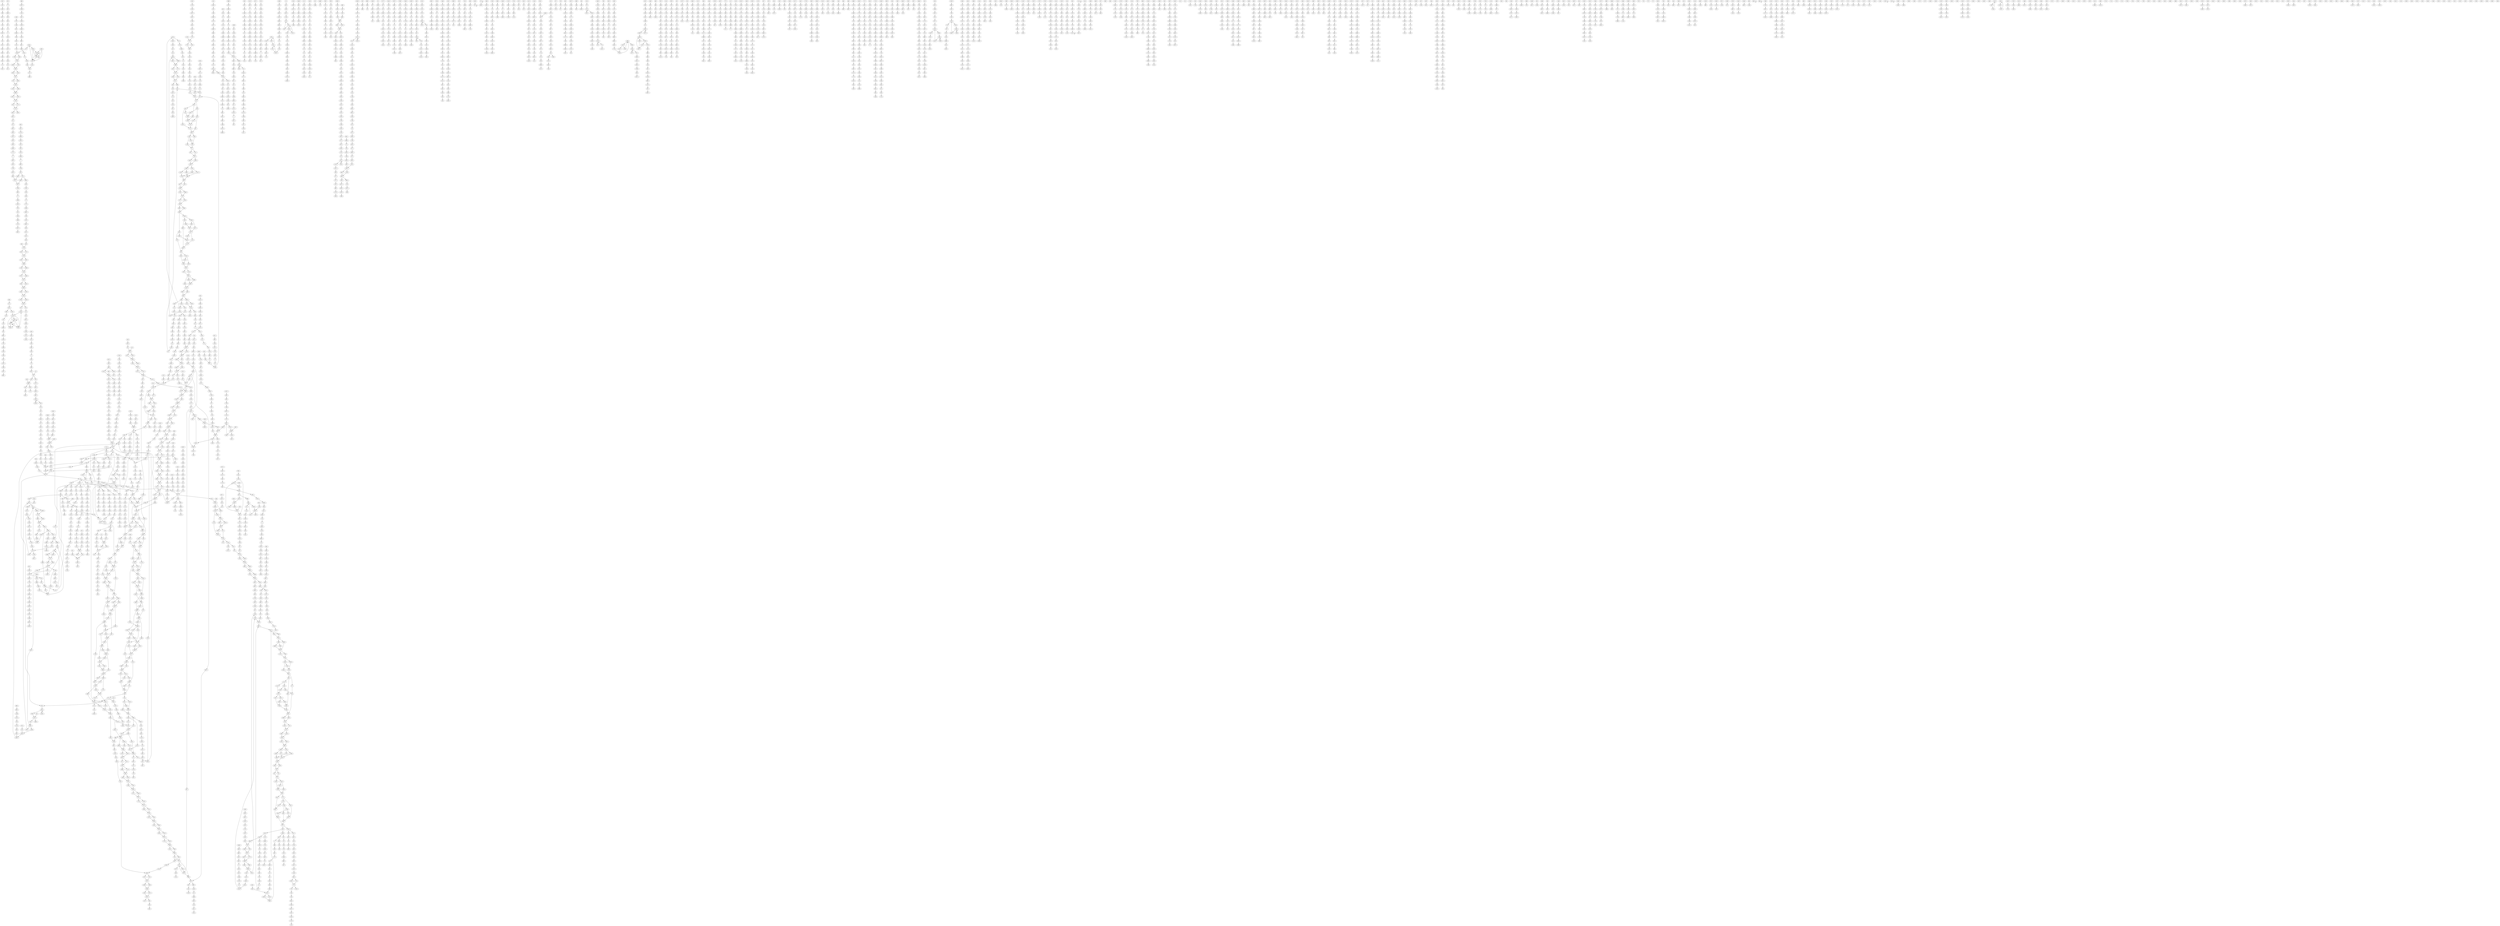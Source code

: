 digraph adj {
graph [k=96]
edge [d=-95]
"0+" [l=6412 C=106588]
"0-" [l=6412 C=106588]
"1+" [l=19821 C=359141]
"1-" [l=19821 C=359141]
"2+" [l=17907 C=314966]
"2-" [l=17907 C=314966]
"3+" [l=5335 C=74916]
"3-" [l=5335 C=74916]
"4+" [l=2313 C=32371]
"4-" [l=2313 C=32371]
"5+" [l=7634 C=137488]
"5-" [l=7634 C=137488]
"6+" [l=3812 C=40568]
"6-" [l=3812 C=40568]
"7+" [l=2944 C=41931]
"7-" [l=2944 C=41931]
"8+" [l=7717 C=126782]
"8-" [l=7717 C=126782]
"9+" [l=6804 C=92621]
"9-" [l=6804 C=92621]
"10+" [l=8368 C=146411]
"10-" [l=8368 C=146411]
"11+" [l=16630 C=288745]
"11-" [l=16630 C=288745]
"12+" [l=10100 C=160206]
"12-" [l=10100 C=160206]
"13+" [l=2061 C=15607]
"13-" [l=2061 C=15607]
"14+" [l=11727 C=137732]
"14-" [l=11727 C=137732]
"15+" [l=20342 C=305280]
"15-" [l=20342 C=305280]
"16+" [l=1740 C=23500]
"16-" [l=1740 C=23500]
"17+" [l=11263 C=163242]
"17-" [l=11263 C=163242]
"18+" [l=7350 C=116075]
"18-" [l=7350 C=116075]
"19+" [l=24370 C=792464]
"19-" [l=24370 C=792464]
"20+" [l=24629 C=789883]
"20-" [l=24629 C=789883]
"21+" [l=477 C=80407]
"21-" [l=477 C=80407]
"22+" [l=2788 C=37611]
"22-" [l=2788 C=37611]
"23+" [l=14710 C=276118]
"23-" [l=14710 C=276118]
"24+" [l=22874 C=362102]
"24-" [l=22874 C=362102]
"25+" [l=2382 C=34442]
"25-" [l=2382 C=34442]
"26+" [l=13900 C=249463]
"26-" [l=13900 C=249463]
"27+" [l=23032 C=468125]
"27-" [l=23032 C=468125]
"28+" [l=7464 C=131192]
"28-" [l=7464 C=131192]
"29+" [l=1321 C=13677]
"29-" [l=1321 C=13677]
"30+" [l=15513 C=303519]
"30-" [l=15513 C=303519]
"31+" [l=256 C=1946]
"31-" [l=256 C=1946]
"32+" [l=20010 C=463222]
"32-" [l=20010 C=463222]
"33+" [l=5129 C=73269]
"33-" [l=5129 C=73269]
"34+" [l=9573 C=137375]
"34-" [l=9573 C=137375]
"35+" [l=11779 C=440565]
"35-" [l=11779 C=440565]
"36+" [l=2433 C=36254]
"36-" [l=2433 C=36254]
"37+" [l=9333 C=217111]
"37-" [l=9333 C=217111]
"38+" [l=13874 C=222427]
"38-" [l=13874 C=222427]
"39+" [l=7626 C=93402]
"39-" [l=7626 C=93402]
"40+" [l=1222 C=64680]
"40-" [l=1222 C=64680]
"41+" [l=297 C=36870]
"41-" [l=297 C=36870]
"42+" [l=9134 C=149234]
"42-" [l=9134 C=149234]
"43+" [l=7696 C=134628]
"43-" [l=7696 C=134628]
"44+" [l=5043 C=72748]
"44-" [l=5043 C=72748]
"45+" [l=59763 C=1394611]
"45-" [l=59763 C=1394611]
"46+" [l=7767 C=116404]
"46-" [l=7767 C=116404]
"47+" [l=10184 C=116236]
"47-" [l=10184 C=116236]
"48+" [l=4197 C=42776]
"48-" [l=4197 C=42776]
"49+" [l=6105 C=86061]
"49-" [l=6105 C=86061]
"50+" [l=5134 C=103707]
"50-" [l=5134 C=103707]
"51+" [l=5634 C=60747]
"51-" [l=5634 C=60747]
"52+" [l=32488 C=1005892]
"52-" [l=32488 C=1005892]
"53+" [l=11946 C=170555]
"53-" [l=11946 C=170555]
"54+" [l=36495 C=692047]
"54-" [l=36495 C=692047]
"55+" [l=4413 C=726590]
"55-" [l=4413 C=726590]
"56+" [l=2969 C=32675]
"56-" [l=2969 C=32675]
"57+" [l=7217 C=111626]
"57-" [l=7217 C=111626]
"58+" [l=603 C=5635]
"58-" [l=603 C=5635]
"59+" [l=7485 C=147981]
"59-" [l=7485 C=147981]
"60+" [l=337 C=1765]
"60-" [l=337 C=1765]
"61+" [l=6582 C=108795]
"61-" [l=6582 C=108795]
"62+" [l=2195 C=22303]
"62-" [l=2195 C=22303]
"63+" [l=28064 C=696715]
"63-" [l=28064 C=696715]
"64+" [l=425 C=74130]
"64-" [l=425 C=74130]
"65+" [l=14320 C=323582]
"65-" [l=14320 C=323582]
"66+" [l=25406 C=438545]
"66-" [l=25406 C=438545]
"67+" [l=7409 C=111651]
"67-" [l=7409 C=111651]
"68+" [l=9049 C=144099]
"68-" [l=9049 C=144099]
"69+" [l=10433 C=162744]
"69-" [l=10433 C=162744]
"70+" [l=22940 C=394739]
"70-" [l=22940 C=394739]
"71+" [l=5463 C=118393]
"71-" [l=5463 C=118393]
"72+" [l=11334 C=148604]
"72-" [l=11334 C=148604]
"73+" [l=2698 C=42556]
"73-" [l=2698 C=42556]
"74+" [l=5586 C=71998]
"74-" [l=5586 C=71998]
"75+" [l=4747 C=52881]
"75-" [l=4747 C=52881]
"76+" [l=2183 C=25755]
"76-" [l=2183 C=25755]
"77+" [l=6629 C=110488]
"77-" [l=6629 C=110488]
"78+" [l=12170 C=211159]
"78-" [l=12170 C=211159]
"79+" [l=10711 C=171689]
"79-" [l=10711 C=171689]
"80+" [l=24086 C=399646]
"80-" [l=24086 C=399646]
"81+" [l=2194 C=17191]
"81-" [l=2194 C=17191]
"82+" [l=7147 C=137505]
"82-" [l=7147 C=137505]
"83+" [l=5567 C=86495]
"83-" [l=5567 C=86495]
"84+" [l=8187 C=128798]
"84-" [l=8187 C=128798]
"85+" [l=8726 C=149753]
"85-" [l=8726 C=149753]
"86+" [l=242 C=14286]
"86-" [l=242 C=14286]
"87+" [l=438 C=20898]
"87-" [l=438 C=20898]
"88+" [l=10513 C=136298]
"88-" [l=10513 C=136298]
"89+" [l=21334 C=313907]
"89-" [l=21334 C=313907]
"90+" [l=7925 C=147151]
"90-" [l=7925 C=147151]
"91+" [l=1159 C=80728]
"91-" [l=1159 C=80728]
"92+" [l=6938 C=121689]
"92-" [l=6938 C=121689]
"93+" [l=8359 C=156761]
"93-" [l=8359 C=156761]
"94+" [l=4672 C=94619]
"94-" [l=4672 C=94619]
"95+" [l=200 C=8338]
"95-" [l=200 C=8338]
"96+" [l=23059 C=385177]
"96-" [l=23059 C=385177]
"97+" [l=3855 C=45269]
"97-" [l=3855 C=45269]
"98+" [l=32364 C=786640]
"98-" [l=32364 C=786640]
"99+" [l=20088 C=290810]
"99-" [l=20088 C=290810]
"100+" [l=2546 C=37516]
"100-" [l=2546 C=37516]
"101+" [l=18173 C=381650]
"101-" [l=18173 C=381650]
"102+" [l=5686 C=80687]
"102-" [l=5686 C=80687]
"103+" [l=7151 C=99815]
"103-" [l=7151 C=99815]
"104+" [l=1326 C=14491]
"104-" [l=1326 C=14491]
"105+" [l=26243 C=568223]
"105-" [l=26243 C=568223]
"106+" [l=6908 C=183546]
"106-" [l=6908 C=183546]
"107+" [l=830 C=9976]
"107-" [l=830 C=9976]
"108+" [l=12178 C=205976]
"108-" [l=12178 C=205976]
"109+" [l=2414 C=36858]
"109-" [l=2414 C=36858]
"110+" [l=12746 C=206731]
"110-" [l=12746 C=206731]
"111+" [l=27284 C=450090]
"111-" [l=27284 C=450090]
"112+" [l=19077 C=477407]
"112-" [l=19077 C=477407]
"113+" [l=21175 C=326172]
"113-" [l=21175 C=326172]
"114+" [l=4699 C=79227]
"114-" [l=4699 C=79227]
"115+" [l=6569 C=91814]
"115-" [l=6569 C=91814]
"116+" [l=1707 C=32435]
"116-" [l=1707 C=32435]
"117+" [l=10548 C=154820]
"117-" [l=10548 C=154820]
"118+" [l=4568 C=61812]
"118-" [l=4568 C=61812]
"119+" [l=3640 C=59354]
"119-" [l=3640 C=59354]
"120+" [l=4104 C=61022]
"120-" [l=4104 C=61022]
"121+" [l=7896 C=118527]
"121-" [l=7896 C=118527]
"122+" [l=14072 C=216261]
"122-" [l=14072 C=216261]
"123+" [l=5234 C=70397]
"123-" [l=5234 C=70397]
"124+" [l=1965 C=18122]
"124-" [l=1965 C=18122]
"125+" [l=13136 C=302171]
"125-" [l=13136 C=302171]
"126+" [l=11314 C=139429]
"126-" [l=11314 C=139429]
"127+" [l=4247 C=76981]
"127-" [l=4247 C=76981]
"128+" [l=19976 C=421209]
"128-" [l=19976 C=421209]
"129+" [l=22971 C=416328]
"129-" [l=22971 C=416328]
"130+" [l=2268 C=29419]
"130-" [l=2268 C=29419]
"131+" [l=2851 C=54718]
"131-" [l=2851 C=54718]
"132+" [l=2902 C=31516]
"132-" [l=2902 C=31516]
"133+" [l=4267 C=65240]
"133-" [l=4267 C=65240]
"134+" [l=3925 C=56937]
"134-" [l=3925 C=56937]
"135+" [l=3501 C=38785]
"135-" [l=3501 C=38785]
"136+" [l=1681 C=24757]
"136-" [l=1681 C=24757]
"137+" [l=16775 C=545855]
"137-" [l=16775 C=545855]
"138+" [l=390 C=1469]
"138-" [l=390 C=1469]
"139+" [l=6512 C=76099]
"139-" [l=6512 C=76099]
"140+" [l=7320 C=85719]
"140-" [l=7320 C=85719]
"141+" [l=6263 C=99763]
"141-" [l=6263 C=99763]
"142+" [l=3144 C=59879]
"142-" [l=3144 C=59879]
"143+" [l=9424 C=150251]
"143-" [l=9424 C=150251]
"144+" [l=6700 C=119905]
"144-" [l=6700 C=119905]
"145+" [l=7121 C=101167]
"145-" [l=7121 C=101167]
"146+" [l=25580 C=519862]
"146-" [l=25580 C=519862]
"147+" [l=2281 C=30434]
"147-" [l=2281 C=30434]
"148+" [l=7936 C=121162]
"148-" [l=7936 C=121162]
"149+" [l=339 C=2158]
"149-" [l=339 C=2158]
"150+" [l=7988 C=109536]
"150-" [l=7988 C=109536]
"151+" [l=1873 C=23754]
"151-" [l=1873 C=23754]
"152+" [l=2515 C=25464]
"152-" [l=2515 C=25464]
"153+" [l=8881 C=131144]
"153-" [l=8881 C=131144]
"154+" [l=3238 C=43806]
"154-" [l=3238 C=43806]
"155+" [l=4048 C=58706]
"155-" [l=4048 C=58706]
"156+" [l=21502 C=543060]
"156-" [l=21502 C=543060]
"157+" [l=2249 C=27915]
"157-" [l=2249 C=27915]
"158+" [l=17458 C=267262]
"158-" [l=17458 C=267262]
"159+" [l=11796 C=221728]
"159-" [l=11796 C=221728]
"160+" [l=2746 C=29503]
"160-" [l=2746 C=29503]
"161+" [l=1829 C=28271]
"161-" [l=1829 C=28271]
"162+" [l=9527 C=162770]
"162-" [l=9527 C=162770]
"163+" [l=2068 C=21014]
"163-" [l=2068 C=21014]
"164+" [l=6873 C=109279]
"164-" [l=6873 C=109279]
"165+" [l=10988 C=170541]
"165-" [l=10988 C=170541]
"166+" [l=25383 C=424756]
"166-" [l=25383 C=424756]
"167+" [l=15154 C=247693]
"167-" [l=15154 C=247693]
"168+" [l=2145 C=40397]
"168-" [l=2145 C=40397]
"169+" [l=5336 C=67375]
"169-" [l=5336 C=67375]
"170+" [l=11241 C=186467]
"170-" [l=11241 C=186467]
"171+" [l=13470 C=206631]
"171-" [l=13470 C=206631]
"172+" [l=6677 C=111601]
"172-" [l=6677 C=111601]
"173+" [l=4429 C=44838]
"173-" [l=4429 C=44838]
"174+" [l=4573 C=78509]
"174-" [l=4573 C=78509]
"175+" [l=17465 C=259491]
"175-" [l=17465 C=259491]
"176+" [l=3458 C=42349]
"176-" [l=3458 C=42349]
"177+" [l=2276 C=32566]
"177-" [l=2276 C=32566]
"178+" [l=17880 C=273614]
"178-" [l=17880 C=273614]
"179+" [l=7367 C=93283]
"179-" [l=7367 C=93283]
"180+" [l=17597 C=273228]
"180-" [l=17597 C=273228]
"181+" [l=5084 C=83427]
"181-" [l=5084 C=83427]
"182+" [l=5364 C=79762]
"182-" [l=5364 C=79762]
"183+" [l=9859 C=142494]
"183-" [l=9859 C=142494]
"184+" [l=5444 C=55907]
"184-" [l=5444 C=55907]
"185+" [l=6227 C=106192]
"185-" [l=6227 C=106192]
"186+" [l=2149 C=22331]
"186-" [l=2149 C=22331]
"187+" [l=1754 C=18982]
"187-" [l=1754 C=18982]
"188+" [l=15577 C=226883]
"188-" [l=15577 C=226883]
"189+" [l=5155 C=62770]
"189-" [l=5155 C=62770]
"190+" [l=9167 C=152590]
"190-" [l=9167 C=152590]
"191+" [l=3294 C=48179]
"191-" [l=3294 C=48179]
"192+" [l=16457 C=356058]
"192-" [l=16457 C=356058]
"193+" [l=4624 C=65213]
"193-" [l=4624 C=65213]
"194+" [l=10153 C=142944]
"194-" [l=10153 C=142944]
"195+" [l=8764 C=152421]
"195-" [l=8764 C=152421]
"196+" [l=9456 C=189638]
"196-" [l=9456 C=189638]
"197+" [l=4178 C=60430]
"197-" [l=4178 C=60430]
"198+" [l=8402 C=144371]
"198-" [l=8402 C=144371]
"199+" [l=2524 C=38557]
"199-" [l=2524 C=38557]
"200+" [l=7754 C=107005]
"200-" [l=7754 C=107005]
"201+" [l=9649 C=169812]
"201-" [l=9649 C=169812]
"202+" [l=704 C=4706]
"202-" [l=704 C=4706]
"203+" [l=1190 C=10902]
"203-" [l=1190 C=10902]
"204+" [l=3082 C=47885]
"204-" [l=3082 C=47885]
"205+" [l=13878 C=292133]
"205-" [l=13878 C=292133]
"206+" [l=21197 C=415100]
"206-" [l=21197 C=415100]
"207+" [l=1815 C=17611]
"207-" [l=1815 C=17611]
"208+" [l=7484 C=174747]
"208-" [l=7484 C=174747]
"209+" [l=8383 C=126323]
"209-" [l=8383 C=126323]
"210+" [l=1236 C=34478]
"210-" [l=1236 C=34478]
"211+" [l=7485 C=109633]
"211-" [l=7485 C=109633]
"212+" [l=13924 C=207517]
"212-" [l=13924 C=207517]
"213+" [l=3015 C=69152]
"213-" [l=3015 C=69152]
"214+" [l=18394 C=355432]
"214-" [l=18394 C=355432]
"215+" [l=6108 C=161928]
"215-" [l=6108 C=161928]
"216+" [l=5540 C=74551]
"216-" [l=5540 C=74551]
"217+" [l=2124 C=19530]
"217-" [l=2124 C=19530]
"218+" [l=11992 C=202422]
"218-" [l=11992 C=202422]
"219+" [l=4869 C=81435]
"219-" [l=4869 C=81435]
"220+" [l=3781 C=36206]
"220-" [l=3781 C=36206]
"221+" [l=7956 C=105722]
"221-" [l=7956 C=105722]
"222+" [l=764 C=7627]
"222-" [l=764 C=7627]
"223+" [l=3660 C=45297]
"223-" [l=3660 C=45297]
"224+" [l=2494 C=29517]
"224-" [l=2494 C=29517]
"225+" [l=2070 C=66549]
"225-" [l=2070 C=66549]
"226+" [l=1557 C=16388]
"226-" [l=1557 C=16388]
"227+" [l=3024 C=34632]
"227-" [l=3024 C=34632]
"228+" [l=3906 C=63726]
"228-" [l=3906 C=63726]
"229+" [l=2120 C=19303]
"229-" [l=2120 C=19303]
"230+" [l=7025 C=122222]
"230-" [l=7025 C=122222]
"231+" [l=1190 C=8969]
"231-" [l=1190 C=8969]
"232+" [l=1447 C=14171]
"232-" [l=1447 C=14171]
"233+" [l=9887 C=163879]
"233-" [l=9887 C=163879]
"234+" [l=3789 C=63413]
"234-" [l=3789 C=63413]
"235+" [l=2292 C=23459]
"235-" [l=2292 C=23459]
"236+" [l=8067 C=114288]
"236-" [l=8067 C=114288]
"237+" [l=10970 C=217125]
"237-" [l=10970 C=217125]
"238+" [l=4234 C=47811]
"238-" [l=4234 C=47811]
"239+" [l=226 C=964]
"239-" [l=226 C=964]
"240+" [l=2559 C=37129]
"240-" [l=2559 C=37129]
"241+" [l=2719 C=49413]
"241-" [l=2719 C=49413]
"242+" [l=9739 C=149843]
"242-" [l=9739 C=149843]
"243+" [l=9425 C=125271]
"243-" [l=9425 C=125271]
"244+" [l=860 C=8400]
"244-" [l=860 C=8400]
"245+" [l=1875 C=15791]
"245-" [l=1875 C=15791]
"246+" [l=15113 C=387653]
"246-" [l=15113 C=387653]
"247+" [l=2374 C=27944]
"247-" [l=2374 C=27944]
"248+" [l=6953 C=91184]
"248-" [l=6953 C=91184]
"249+" [l=27885 C=439094]
"249-" [l=27885 C=439094]
"250+" [l=147 C=2879]
"250-" [l=147 C=2879]
"251+" [l=98 C=604]
"251-" [l=98 C=604]
"252+" [l=215 C=5676]
"252-" [l=215 C=5676]
"253+" [l=752 C=6395]
"253-" [l=752 C=6395]
"254+" [l=10342 C=165582]
"254-" [l=10342 C=165582]
"255+" [l=6665 C=101676]
"255-" [l=6665 C=101676]
"256+" [l=191 C=1615]
"256-" [l=191 C=1615]
"257+" [l=369 C=41319]
"257-" [l=369 C=41319]
"258+" [l=9235 C=156604]
"258-" [l=9235 C=156604]
"259+" [l=9325 C=156470]
"259-" [l=9325 C=156470]
"260+" [l=7797 C=116803]
"260-" [l=7797 C=116803]
"261+" [l=6145 C=95888]
"261-" [l=6145 C=95888]
"262+" [l=10136 C=184418]
"262-" [l=10136 C=184418]
"263+" [l=697 C=4689]
"263-" [l=697 C=4689]
"264+" [l=27622 C=490487]
"264-" [l=27622 C=490487]
"265+" [l=14647 C=240767]
"265-" [l=14647 C=240767]
"266+" [l=1614 C=15365]
"266-" [l=1614 C=15365]
"267+" [l=4444 C=62731]
"267-" [l=4444 C=62731]
"268+" [l=6833 C=89834]
"268-" [l=6833 C=89834]
"269+" [l=10191 C=151291]
"269-" [l=10191 C=151291]
"270+" [l=8422 C=98065]
"270-" [l=8422 C=98065]
"271+" [l=1476 C=12943]
"271-" [l=1476 C=12943]
"272+" [l=2684 C=70862]
"272-" [l=2684 C=70862]
"273+" [l=2894 C=33686]
"273-" [l=2894 C=33686]
"274+" [l=5130 C=90093]
"274-" [l=5130 C=90093]
"275+" [l=486 C=86036]
"275-" [l=486 C=86036]
"276+" [l=4496 C=65186]
"276-" [l=4496 C=65186]
"277+" [l=7280 C=84667]
"277-" [l=7280 C=84667]
"278+" [l=4330 C=89144]
"278-" [l=4330 C=89144]
"279+" [l=829 C=6140]
"279-" [l=829 C=6140]
"280+" [l=3650 C=35597]
"280-" [l=3650 C=35597]
"281+" [l=4506 C=61196]
"281-" [l=4506 C=61196]
"282+" [l=6718 C=108409]
"282-" [l=6718 C=108409]
"283+" [l=7108 C=141718]
"283-" [l=7108 C=141718]
"284+" [l=4483 C=72597]
"284-" [l=4483 C=72597]
"285+" [l=4710 C=111788]
"285-" [l=4710 C=111788]
"286+" [l=1563 C=18868]
"286-" [l=1563 C=18868]
"287+" [l=4423 C=44896]
"287-" [l=4423 C=44896]
"288+" [l=6778 C=94141]
"288-" [l=6778 C=94141]
"289+" [l=2013 C=31448]
"289-" [l=2013 C=31448]
"290+" [l=5224 C=65198]
"290-" [l=5224 C=65198]
"291+" [l=809 C=8769]
"291-" [l=809 C=8769]
"292+" [l=5129 C=70214]
"292-" [l=5129 C=70214]
"293+" [l=5448 C=66593]
"293-" [l=5448 C=66593]
"294+" [l=1220 C=49559]
"294-" [l=1220 C=49559]
"295+" [l=6997 C=109518]
"295-" [l=6997 C=109518]
"296+" [l=2048 C=29545]
"296-" [l=2048 C=29545]
"297+" [l=1041 C=9186]
"297-" [l=1041 C=9186]
"298+" [l=2126 C=30585]
"298-" [l=2126 C=30585]
"299+" [l=18464 C=478027]
"299-" [l=18464 C=478027]
"300+" [l=13212 C=219482]
"300-" [l=13212 C=219482]
"301+" [l=1443 C=16475]
"301-" [l=1443 C=16475]
"302+" [l=2394 C=28041]
"302-" [l=2394 C=28041]
"303+" [l=1363 C=11570]
"303-" [l=1363 C=11570]
"304+" [l=592 C=4696]
"304-" [l=592 C=4696]
"305+" [l=12881 C=222565]
"305-" [l=12881 C=222565]
"306+" [l=4165 C=57137]
"306-" [l=4165 C=57137]
"307+" [l=1786 C=28234]
"307-" [l=1786 C=28234]
"308+" [l=860 C=6355]
"308-" [l=860 C=6355]
"309+" [l=3714 C=34006]
"309-" [l=3714 C=34006]
"310+" [l=8049 C=117731]
"310-" [l=8049 C=117731]
"311+" [l=3441 C=38805]
"311-" [l=3441 C=38805]
"312+" [l=5367 C=55133]
"312-" [l=5367 C=55133]
"313+" [l=8683 C=118849]
"313-" [l=8683 C=118849]
"314+" [l=984 C=8667]
"314-" [l=984 C=8667]
"315+" [l=4385 C=72718]
"315-" [l=4385 C=72718]
"316+" [l=1590 C=13057]
"316-" [l=1590 C=13057]
"317+" [l=130 C=6602]
"317-" [l=130 C=6602]
"318+" [l=96 C=109]
"318-" [l=96 C=109]
"319+" [l=113 C=586]
"319-" [l=113 C=586]
"320+" [l=137 C=1637]
"320-" [l=137 C=1637]
"321+" [l=6124 C=66959]
"321-" [l=6124 C=66959]
"322+" [l=4021 C=50994]
"322-" [l=4021 C=50994]
"323+" [l=1506 C=22491]
"323-" [l=1506 C=22491]
"324+" [l=4436 C=64878]
"324-" [l=4436 C=64878]
"325+" [l=4709 C=54405]
"325-" [l=4709 C=54405]
"326+" [l=9017 C=148631]
"326-" [l=9017 C=148631]
"327+" [l=8196 C=163662]
"327-" [l=8196 C=163662]
"328+" [l=4118 C=55133]
"328-" [l=4118 C=55133]
"329+" [l=5593 C=78526]
"329-" [l=5593 C=78526]
"330+" [l=8032 C=106278]
"330-" [l=8032 C=106278]
"331+" [l=4206 C=73445]
"331-" [l=4206 C=73445]
"332+" [l=2542 C=31195]
"332-" [l=2542 C=31195]
"333+" [l=3859 C=109461]
"333-" [l=3859 C=109461]
"334+" [l=18821 C=271042]
"334-" [l=18821 C=271042]
"335+" [l=5952 C=65210]
"335-" [l=5952 C=65210]
"336+" [l=4440 C=62679]
"336-" [l=4440 C=62679]
"337+" [l=3054 C=48938]
"337-" [l=3054 C=48938]
"338+" [l=13271 C=198739]
"338-" [l=13271 C=198739]
"339+" [l=7043 C=119520]
"339-" [l=7043 C=119520]
"340+" [l=1555 C=13630]
"340-" [l=1555 C=13630]
"341+" [l=2435 C=26391]
"341-" [l=2435 C=26391]
"342+" [l=2844 C=34596]
"342-" [l=2844 C=34596]
"343+" [l=1210 C=9921]
"343-" [l=1210 C=9921]
"344+" [l=4338 C=62092]
"344-" [l=4338 C=62092]
"345+" [l=7227 C=129900]
"345-" [l=7227 C=129900]
"346+" [l=3749 C=36597]
"346-" [l=3749 C=36597]
"347+" [l=3684 C=45210]
"347-" [l=3684 C=45210]
"348+" [l=4602 C=81418]
"348-" [l=4602 C=81418]
"349+" [l=3636 C=59870]
"349-" [l=3636 C=59870]
"350+" [l=2163 C=24483]
"350-" [l=2163 C=24483]
"351+" [l=3938 C=51195]
"351-" [l=3938 C=51195]
"352+" [l=1163 C=11037]
"352-" [l=1163 C=11037]
"353+" [l=9071 C=109522]
"353-" [l=9071 C=109522]
"354+" [l=4022 C=75909]
"354-" [l=4022 C=75909]
"355+" [l=5529 C=59311]
"355-" [l=5529 C=59311]
"356+" [l=7336 C=240179]
"356-" [l=7336 C=240179]
"357+" [l=2857 C=41042]
"357-" [l=2857 C=41042]
"358+" [l=12075 C=222489]
"358-" [l=12075 C=222489]
"359+" [l=2793 C=32430]
"359-" [l=2793 C=32430]
"360+" [l=16168 C=276499]
"360-" [l=16168 C=276499]
"361+" [l=2545 C=37073]
"361-" [l=2545 C=37073]
"362+" [l=4437 C=53534]
"362-" [l=4437 C=53534]
"363+" [l=3299 C=46520]
"363-" [l=3299 C=46520]
"364+" [l=206 C=5967]
"364-" [l=206 C=5967]
"365+" [l=96 C=57]
"365-" [l=96 C=57]
"366+" [l=96 C=40]
"366-" [l=96 C=40]
"367+" [l=2325 C=31933]
"367-" [l=2325 C=31933]
"368+" [l=204 C=4860]
"368-" [l=204 C=4860]
"369+" [l=326 C=14288]
"369-" [l=326 C=14288]
"370+" [l=194 C=842]
"370-" [l=194 C=842]
"371+" [l=12553 C=245924]
"371-" [l=12553 C=245924]
"372+" [l=404 C=2716]
"372-" [l=404 C=2716]
"373+" [l=4111 C=61461]
"373-" [l=4111 C=61461]
"374+" [l=4307 C=79174]
"374-" [l=4307 C=79174]
"375+" [l=1677 C=35219]
"375-" [l=1677 C=35219]
"376+" [l=2790 C=32409]
"376-" [l=2790 C=32409]
"377+" [l=7929 C=124162]
"377-" [l=7929 C=124162]
"378+" [l=9006 C=130966]
"378-" [l=9006 C=130966]
"379+" [l=3763 C=49667]
"379-" [l=3763 C=49667]
"380+" [l=2387 C=26363]
"380-" [l=2387 C=26363]
"381+" [l=6306 C=86449]
"381-" [l=6306 C=86449]
"382+" [l=8657 C=136956]
"382-" [l=8657 C=136956]
"383+" [l=223 C=1191]
"383-" [l=223 C=1191]
"384+" [l=1848 C=28559]
"384-" [l=1848 C=28559]
"385+" [l=4245 C=60800]
"385-" [l=4245 C=60800]
"386+" [l=7758 C=92918]
"386-" [l=7758 C=92918]
"387+" [l=14330 C=231447]
"387-" [l=14330 C=231447]
"388+" [l=8937 C=188054]
"388-" [l=8937 C=188054]
"389+" [l=2626 C=26662]
"389-" [l=2626 C=26662]
"390+" [l=3319 C=31509]
"390-" [l=3319 C=31509]
"391+" [l=2223 C=37716]
"391-" [l=2223 C=37716]
"392+" [l=4992 C=55538]
"392-" [l=4992 C=55538]
"393+" [l=2915 C=45460]
"393-" [l=2915 C=45460]
"394+" [l=2297 C=33941]
"394-" [l=2297 C=33941]
"395+" [l=11581 C=220915]
"395-" [l=11581 C=220915]
"396+" [l=5064 C=70293]
"396-" [l=5064 C=70293]
"397+" [l=1419 C=19177]
"397-" [l=1419 C=19177]
"398+" [l=1830 C=13770]
"398-" [l=1830 C=13770]
"399+" [l=5545 C=70183]
"399-" [l=5545 C=70183]
"400+" [l=5169 C=63994]
"400-" [l=5169 C=63994]
"401+" [l=5564 C=75003]
"401-" [l=5564 C=75003]
"402+" [l=8531 C=152052]
"402-" [l=8531 C=152052]
"403+" [l=1103 C=11034]
"403-" [l=1103 C=11034]
"404+" [l=2292 C=19891]
"404-" [l=2292 C=19891]
"405+" [l=5740 C=90038]
"405-" [l=5740 C=90038]
"406+" [l=806 C=5411]
"406-" [l=806 C=5411]
"407+" [l=5858 C=79361]
"407-" [l=5858 C=79361]
"408+" [l=2526 C=27983]
"408-" [l=2526 C=27983]
"409+" [l=1487 C=11650]
"409-" [l=1487 C=11650]
"410+" [l=2047 C=21756]
"410-" [l=2047 C=21756]
"411+" [l=10434 C=183715]
"411-" [l=10434 C=183715]
"412+" [l=4695 C=56521]
"412-" [l=4695 C=56521]
"413+" [l=3144 C=40220]
"413-" [l=3144 C=40220]
"414+" [l=2840 C=32984]
"414-" [l=2840 C=32984]
"415+" [l=12250 C=182010]
"415-" [l=12250 C=182010]
"416+" [l=9822 C=197440]
"416-" [l=9822 C=197440]
"417+" [l=4765 C=74315]
"417-" [l=4765 C=74315]
"418+" [l=4535 C=77694]
"418-" [l=4535 C=77694]
"419+" [l=213 C=6686]
"419-" [l=213 C=6686]
"420+" [l=5924 C=89368]
"420-" [l=5924 C=89368]
"421+" [l=3006 C=32330]
"421-" [l=3006 C=32330]
"422+" [l=2351 C=41610]
"422-" [l=2351 C=41610]
"423+" [l=4684 C=73454]
"423-" [l=4684 C=73454]
"424+" [l=2740 C=34185]
"424-" [l=2740 C=34185]
"425+" [l=408 C=3129]
"425-" [l=408 C=3129]
"426+" [l=4084 C=63194]
"426-" [l=4084 C=63194]
"427+" [l=12890 C=170850]
"427-" [l=12890 C=170850]
"428+" [l=5339 C=124325]
"428-" [l=5339 C=124325]
"429+" [l=1504 C=14011]
"429-" [l=1504 C=14011]
"430+" [l=1570 C=18440]
"430-" [l=1570 C=18440]
"431+" [l=2937 C=39405]
"431-" [l=2937 C=39405]
"432+" [l=7930 C=108123]
"432-" [l=7930 C=108123]
"433+" [l=14599 C=253900]
"433-" [l=14599 C=253900]
"434+" [l=14013 C=206029]
"434-" [l=14013 C=206029]
"435+" [l=820 C=6577]
"435-" [l=820 C=6577]
"436+" [l=6192 C=75129]
"436-" [l=6192 C=75129]
"437+" [l=563 C=6118]
"437-" [l=563 C=6118]
"438+" [l=102 C=366]
"438-" [l=102 C=366]
"439+" [l=981 C=11370]
"439-" [l=981 C=11370]
"440+" [l=8661 C=122219]
"440-" [l=8661 C=122219]
"441+" [l=5245 C=59801]
"441-" [l=5245 C=59801]
"442+" [l=544 C=3062]
"442-" [l=544 C=3062]
"443+" [l=2792 C=34137]
"443-" [l=2792 C=34137]
"444+" [l=10227 C=165511]
"444-" [l=10227 C=165511]
"445+" [l=3523 C=60456]
"445-" [l=3523 C=60456]
"446+" [l=3058 C=49089]
"446-" [l=3058 C=49089]
"447+" [l=1105 C=16973]
"447-" [l=1105 C=16973]
"448+" [l=429 C=2085]
"448-" [l=429 C=2085]
"449+" [l=703 C=8324]
"449-" [l=703 C=8324]
"450+" [l=9175 C=145697]
"450-" [l=9175 C=145697]
"451+" [l=2644 C=29921]
"451-" [l=2644 C=29921]
"452+" [l=1684 C=16411]
"452-" [l=1684 C=16411]
"453+" [l=1565 C=12577]
"453-" [l=1565 C=12577]
"454+" [l=790 C=12554]
"454-" [l=790 C=12554]
"455+" [l=5867 C=89285]
"455-" [l=5867 C=89285]
"456+" [l=1565 C=18494]
"456-" [l=1565 C=18494]
"457+" [l=5469 C=75197]
"457-" [l=5469 C=75197]
"458+" [l=6672 C=79227]
"458-" [l=6672 C=79227]
"459+" [l=5696 C=77013]
"459-" [l=5696 C=77013]
"460+" [l=2507 C=23261]
"460-" [l=2507 C=23261]
"461+" [l=9734 C=117828]
"461-" [l=9734 C=117828]
"462+" [l=1384 C=11704]
"462-" [l=1384 C=11704]
"463+" [l=4234 C=62029]
"463-" [l=4234 C=62029]
"464+" [l=1245 C=11903]
"464-" [l=1245 C=11903]
"465+" [l=649 C=3248]
"465-" [l=649 C=3248]
"466+" [l=2190 C=32153]
"466-" [l=2190 C=32153]
"467+" [l=6499 C=111163]
"467-" [l=6499 C=111163]
"468+" [l=6997 C=95819]
"468-" [l=6997 C=95819]
"469+" [l=6530 C=88090]
"469-" [l=6530 C=88090]
"470+" [l=388 C=2940]
"470-" [l=388 C=2940]
"471+" [l=5481 C=58663]
"471-" [l=5481 C=58663]
"472+" [l=10103 C=141231]
"472-" [l=10103 C=141231]
"473+" [l=3458 C=136598]
"473-" [l=3458 C=136598]
"474+" [l=3978 C=48306]
"474-" [l=3978 C=48306]
"475+" [l=14409 C=247061]
"475-" [l=14409 C=247061]
"476+" [l=6986 C=96974]
"476-" [l=6986 C=96974]
"477+" [l=3602 C=51207]
"477-" [l=3602 C=51207]
"478+" [l=7326 C=122057]
"478-" [l=7326 C=122057]
"479+" [l=1270 C=13557]
"479-" [l=1270 C=13557]
"480+" [l=3247 C=50800]
"480-" [l=3247 C=50800]
"481+" [l=1224 C=14334]
"481-" [l=1224 C=14334]
"482+" [l=5998 C=103866]
"482-" [l=5998 C=103866]
"483+" [l=3985 C=40990]
"483-" [l=3985 C=40990]
"484+" [l=3604 C=49482]
"484-" [l=3604 C=49482]
"485+" [l=1899 C=19744]
"485-" [l=1899 C=19744]
"486+" [l=5887 C=80604]
"486-" [l=5887 C=80604]
"487+" [l=763 C=6463]
"487-" [l=763 C=6463]
"488+" [l=2284 C=26778]
"488-" [l=2284 C=26778]
"489+" [l=9204 C=127633]
"489-" [l=9204 C=127633]
"490+" [l=3195 C=41163]
"490-" [l=3195 C=41163]
"491+" [l=3158 C=46442]
"491-" [l=3158 C=46442]
"492+" [l=1163 C=12868]
"492-" [l=1163 C=12868]
"493+" [l=1106 C=17865]
"493-" [l=1106 C=17865]
"494+" [l=6605 C=86028]
"494-" [l=6605 C=86028]
"495+" [l=1574 C=11802]
"495-" [l=1574 C=11802]
"496+" [l=4172 C=55682]
"496-" [l=4172 C=55682]
"497+" [l=5525 C=66600]
"497-" [l=5525 C=66600]
"498+" [l=7955 C=122383]
"498-" [l=7955 C=122383]
"499+" [l=6325 C=91501]
"499-" [l=6325 C=91501]
"500+" [l=5542 C=90640]
"500-" [l=5542 C=90640]
"501+" [l=5174 C=94788]
"501-" [l=5174 C=94788]
"502+" [l=4095 C=55112]
"502-" [l=4095 C=55112]
"503+" [l=11939 C=185008]
"503-" [l=11939 C=185008]
"504+" [l=712 C=3411]
"504-" [l=712 C=3411]
"505+" [l=307 C=1352]
"505-" [l=307 C=1352]
"506+" [l=10159 C=151891]
"506-" [l=10159 C=151891]
"507+" [l=2782 C=30440]
"507-" [l=2782 C=30440]
"508+" [l=3506 C=35470]
"508-" [l=3506 C=35470]
"509+" [l=2463 C=38234]
"509-" [l=2463 C=38234]
"510+" [l=6880 C=109698]
"510-" [l=6880 C=109698]
"511+" [l=1158 C=15022]
"511-" [l=1158 C=15022]
"512+" [l=1067 C=15853]
"512-" [l=1067 C=15853]
"513+" [l=1644 C=14398]
"513-" [l=1644 C=14398]
"514+" [l=7253 C=290772]
"514-" [l=7253 C=290772]
"515+" [l=1694 C=15776]
"515-" [l=1694 C=15776]
"516+" [l=2650 C=34930]
"516-" [l=2650 C=34930]
"517+" [l=10019 C=147754]
"517-" [l=10019 C=147754]
"518+" [l=1703 C=14509]
"518-" [l=1703 C=14509]
"519+" [l=1955 C=26614]
"519-" [l=1955 C=26614]
"520+" [l=1642 C=12879]
"520-" [l=1642 C=12879]
"521+" [l=811 C=7495]
"521-" [l=811 C=7495]
"522+" [l=12019 C=172699]
"522-" [l=12019 C=172699]
"523+" [l=2237 C=36695]
"523-" [l=2237 C=36695]
"524+" [l=8036 C=128289]
"524-" [l=8036 C=128289]
"525+" [l=2358 C=28407]
"525-" [l=2358 C=28407]
"526+" [l=6554 C=80485]
"526-" [l=6554 C=80485]
"527+" [l=7782 C=99581]
"527-" [l=7782 C=99581]
"528+" [l=4354 C=52289]
"528-" [l=4354 C=52289]
"529+" [l=3082 C=59684]
"529-" [l=3082 C=59684]
"530+" [l=1649 C=15916]
"530-" [l=1649 C=15916]
"531+" [l=3838 C=40874]
"531-" [l=3838 C=40874]
"532+" [l=8552 C=139792]
"532-" [l=8552 C=139792]
"533+" [l=5024 C=65176]
"533-" [l=5024 C=65176]
"534+" [l=3360 C=48912]
"534-" [l=3360 C=48912]
"535+" [l=2158 C=20569]
"535-" [l=2158 C=20569]
"536+" [l=3271 C=51550]
"536-" [l=3271 C=51550]
"537+" [l=3997 C=53895]
"537-" [l=3997 C=53895]
"538+" [l=2273 C=22478]
"538-" [l=2273 C=22478]
"539+" [l=3980 C=64626]
"539-" [l=3980 C=64626]
"540+" [l=2228 C=25658]
"540-" [l=2228 C=25658]
"541+" [l=2518 C=51616]
"541-" [l=2518 C=51616]
"542+" [l=3196 C=41854]
"542-" [l=3196 C=41854]
"543+" [l=1878 C=28673]
"543-" [l=1878 C=28673]
"544+" [l=7192 C=92058]
"544-" [l=7192 C=92058]
"545+" [l=9077 C=165023]
"545-" [l=9077 C=165023]
"546+" [l=5068 C=69125]
"546-" [l=5068 C=69125]
"547+" [l=951 C=5924]
"547-" [l=951 C=5924]
"548+" [l=499 C=6903]
"548-" [l=499 C=6903]
"549+" [l=308 C=1742]
"549-" [l=308 C=1742]
"550+" [l=6985 C=74093]
"550-" [l=6985 C=74093]
"551+" [l=610 C=4184]
"551-" [l=610 C=4184]
"552+" [l=639 C=5767]
"552-" [l=639 C=5767]
"553+" [l=6436 C=74186]
"553-" [l=6436 C=74186]
"554+" [l=2758 C=34061]
"554-" [l=2758 C=34061]
"555+" [l=686 C=5866]
"555-" [l=686 C=5866]
"556+" [l=1924 C=24701]
"556-" [l=1924 C=24701]
"557+" [l=1258 C=22580]
"557-" [l=1258 C=22580]
"558+" [l=2442 C=25352]
"558-" [l=2442 C=25352]
"559+" [l=9523 C=193930]
"559-" [l=9523 C=193930]
"560+" [l=1878 C=23422]
"560-" [l=1878 C=23422]
"561+" [l=445 C=3937]
"561-" [l=445 C=3937]
"562+" [l=3867 C=72387]
"562-" [l=3867 C=72387]
"563+" [l=740 C=3066]
"563-" [l=740 C=3066]
"564+" [l=2651 C=27156]
"564-" [l=2651 C=27156]
"565+" [l=1134 C=11565]
"565-" [l=1134 C=11565]
"566+" [l=10282 C=170046]
"566-" [l=10282 C=170046]
"567+" [l=254 C=7046]
"567-" [l=254 C=7046]
"568+" [l=534 C=3592]
"568-" [l=534 C=3592]
"569+" [l=3667 C=37772]
"569-" [l=3667 C=37772]
"570+" [l=2190 C=27205]
"570-" [l=2190 C=27205]
"571+" [l=10925 C=170668]
"571-" [l=10925 C=170668]
"572+" [l=14202 C=225864]
"572-" [l=14202 C=225864]
"573+" [l=5979 C=76760]
"573-" [l=5979 C=76760]
"574+" [l=7683 C=107093]
"574-" [l=7683 C=107093]
"575+" [l=3290 C=43656]
"575-" [l=3290 C=43656]
"576+" [l=503 C=5559]
"576-" [l=503 C=5559]
"577+" [l=8041 C=132044]
"577-" [l=8041 C=132044]
"578+" [l=9221 C=136453]
"578-" [l=9221 C=136453]
"579+" [l=1318 C=10225]
"579-" [l=1318 C=10225]
"580+" [l=1518 C=18295]
"580-" [l=1518 C=18295]
"581+" [l=3089 C=50152]
"581-" [l=3089 C=50152]
"582+" [l=2312 C=58648]
"582-" [l=2312 C=58648]
"583+" [l=1457 C=11986]
"583-" [l=1457 C=11986]
"584+" [l=3990 C=54890]
"584-" [l=3990 C=54890]
"585+" [l=3322 C=31562]
"585-" [l=3322 C=31562]
"586+" [l=2996 C=32246]
"586-" [l=2996 C=32246]
"587+" [l=2508 C=24348]
"587-" [l=2508 C=24348]
"588+" [l=1124 C=9289]
"588-" [l=1124 C=9289]
"589+" [l=4098 C=41351]
"589-" [l=4098 C=41351]
"590+" [l=4770 C=90464]
"590-" [l=4770 C=90464]
"591+" [l=3984 C=56510]
"591-" [l=3984 C=56510]
"592+" [l=2898 C=44009]
"592-" [l=2898 C=44009]
"593+" [l=4020 C=53456]
"593-" [l=4020 C=53456]
"594+" [l=3617 C=52899]
"594-" [l=3617 C=52899]
"595+" [l=7023 C=102007]
"595-" [l=7023 C=102007]
"596+" [l=3552 C=51458]
"596-" [l=3552 C=51458]
"597+" [l=3426 C=52742]
"597-" [l=3426 C=52742]
"598+" [l=16390 C=257883]
"598-" [l=16390 C=257883]
"599+" [l=5994 C=71703]
"599-" [l=5994 C=71703]
"600+" [l=7818 C=94356]
"600-" [l=7818 C=94356]
"601+" [l=10049 C=162846]
"601-" [l=10049 C=162846]
"602+" [l=2347 C=30965]
"602-" [l=2347 C=30965]
"603+" [l=5948 C=79768]
"603-" [l=5948 C=79768]
"604+" [l=662 C=104048]
"604-" [l=662 C=104048]
"605+" [l=2954 C=37770]
"605-" [l=2954 C=37770]
"606+" [l=442 C=1798]
"606-" [l=442 C=1798]
"607+" [l=5797 C=94680]
"607-" [l=5797 C=94680]
"608+" [l=4765 C=73895]
"608-" [l=4765 C=73895]
"609+" [l=3300 C=63326]
"609-" [l=3300 C=63326]
"610+" [l=191 C=827]
"610-" [l=191 C=827]
"611+" [l=167 C=1507]
"611-" [l=167 C=1507]
"612+" [l=103 C=307]
"612-" [l=103 C=307]
"613+" [l=13512 C=208646]
"613-" [l=13512 C=208646]
"614+" [l=2089 C=23598]
"614-" [l=2089 C=23598]
"615+" [l=815 C=12169]
"615-" [l=815 C=12169]
"616+" [l=264 C=851]
"616-" [l=264 C=851]
"617+" [l=1510 C=18593]
"617-" [l=1510 C=18593]
"618+" [l=15337 C=371310]
"618-" [l=15337 C=371310]
"619+" [l=2647 C=48453]
"619-" [l=2647 C=48453]
"620+" [l=5502 C=100542]
"620-" [l=5502 C=100542]
"621+" [l=1415 C=11002]
"621-" [l=1415 C=11002]
"622+" [l=7443 C=126751]
"622-" [l=7443 C=126751]
"623+" [l=6472 C=80983]
"623-" [l=6472 C=80983]
"624+" [l=817 C=5586]
"624-" [l=817 C=5586]
"625+" [l=9382 C=167939]
"625-" [l=9382 C=167939]
"626+" [l=2239 C=35207]
"626-" [l=2239 C=35207]
"627+" [l=1588 C=18378]
"627-" [l=1588 C=18378]
"628+" [l=8565 C=171380]
"628-" [l=8565 C=171380]
"629+" [l=2275 C=38356]
"629-" [l=2275 C=38356]
"630+" [l=6855 C=88331]
"630-" [l=6855 C=88331]
"631+" [l=2096 C=17190]
"631-" [l=2096 C=17190]
"632+" [l=448 C=2307]
"632-" [l=448 C=2307]
"633+" [l=5485 C=81919]
"633-" [l=5485 C=81919]
"634+" [l=1157 C=20011]
"634-" [l=1157 C=20011]
"635+" [l=2515 C=35961]
"635-" [l=2515 C=35961]
"636+" [l=11291 C=152565]
"636-" [l=11291 C=152565]
"637+" [l=2770 C=30854]
"637-" [l=2770 C=30854]
"638+" [l=192 C=4246]
"638-" [l=192 C=4246]
"639+" [l=150 C=5905]
"639-" [l=150 C=5905]
"640+" [l=5861 C=81031]
"640-" [l=5861 C=81031]
"641+" [l=3369 C=50179]
"641-" [l=3369 C=50179]
"642+" [l=11016 C=164049]
"642-" [l=11016 C=164049]
"643+" [l=2733 C=39603]
"643-" [l=2733 C=39603]
"644+" [l=776 C=6689]
"644-" [l=776 C=6689]
"645+" [l=7955 C=126006]
"645-" [l=7955 C=126006]
"646+" [l=3717 C=46200]
"646-" [l=3717 C=46200]
"647+" [l=3025 C=46112]
"647-" [l=3025 C=46112]
"648+" [l=1653 C=17065]
"648-" [l=1653 C=17065]
"649+" [l=5316 C=87474]
"649-" [l=5316 C=87474]
"650+" [l=2284 C=66686]
"650-" [l=2284 C=66686]
"651+" [l=1236 C=11491]
"651-" [l=1236 C=11491]
"652+" [l=1143 C=10565]
"652-" [l=1143 C=10565]
"653+" [l=5326 C=94012]
"653-" [l=5326 C=94012]
"654+" [l=5485 C=110893]
"654-" [l=5485 C=110893]
"655+" [l=590 C=15221]
"655-" [l=590 C=15221]
"656+" [l=3440 C=42596]
"656-" [l=3440 C=42596]
"657+" [l=5021 C=64866]
"657-" [l=5021 C=64866]
"658+" [l=7286 C=97109]
"658-" [l=7286 C=97109]
"659+" [l=4133 C=83190]
"659-" [l=4133 C=83190]
"660+" [l=252 C=5406]
"660-" [l=252 C=5406]
"661+" [l=100 C=844]
"661-" [l=100 C=844]
"662+" [l=1337 C=16843]
"662-" [l=1337 C=16843]
"663+" [l=3284 C=30739]
"663-" [l=3284 C=30739]
"664+" [l=3916 C=51892]
"664-" [l=3916 C=51892]
"665+" [l=6511 C=100056]
"665-" [l=6511 C=100056]
"666+" [l=5052 C=68699]
"666-" [l=5052 C=68699]
"667+" [l=3639 C=45928]
"667-" [l=3639 C=45928]
"668+" [l=14926 C=224398]
"668-" [l=14926 C=224398]
"669+" [l=4458 C=101667]
"669-" [l=4458 C=101667]
"670+" [l=107 C=415]
"670-" [l=107 C=415]
"671+" [l=98 C=129]
"671-" [l=98 C=129]
"672+" [l=2880 C=41996]
"672-" [l=2880 C=41996]
"673+" [l=5686 C=87853]
"673-" [l=5686 C=87853]
"674+" [l=2650 C=28721]
"674-" [l=2650 C=28721]
"675+" [l=607 C=6273]
"675-" [l=607 C=6273]
"676+" [l=210 C=997]
"676-" [l=210 C=997]
"677+" [l=5207 C=62405]
"677-" [l=5207 C=62405]
"678+" [l=6367 C=87019]
"678-" [l=6367 C=87019]
"679+" [l=2447 C=22282]
"679-" [l=2447 C=22282]
"680+" [l=2625 C=36923]
"680-" [l=2625 C=36923]
"681+" [l=775 C=6036]
"681-" [l=775 C=6036]
"682+" [l=4843 C=66536]
"682-" [l=4843 C=66536]
"683+" [l=3218 C=35307]
"683-" [l=3218 C=35307]
"684+" [l=9776 C=136674]
"684-" [l=9776 C=136674]
"685+" [l=1921 C=16469]
"685-" [l=1921 C=16469]
"686+" [l=170 C=434]
"686-" [l=170 C=434]
"687+" [l=805 C=7878]
"687-" [l=805 C=7878]
"688+" [l=4401 C=53839]
"688-" [l=4401 C=53839]
"689+" [l=4342 C=49334]
"689-" [l=4342 C=49334]
"690+" [l=98 C=549]
"690-" [l=98 C=549]
"691+" [l=326 C=50314]
"691-" [l=326 C=50314]
"692+" [l=191 C=8291]
"692-" [l=191 C=8291]
"693+" [l=518 C=2264]
"693-" [l=518 C=2264]
"694+" [l=5160 C=67968]
"694-" [l=5160 C=67968]
"695+" [l=1192 C=10858]
"695-" [l=1192 C=10858]
"696+" [l=2278 C=35372]
"696-" [l=2278 C=35372]
"697+" [l=5790 C=96989]
"697-" [l=5790 C=96989]
"698+" [l=5481 C=107915]
"698-" [l=5481 C=107915]
"699+" [l=1867 C=14982]
"699-" [l=1867 C=14982]
"700+" [l=191 C=2517]
"700-" [l=191 C=2517]
"701+" [l=104 C=532]
"701-" [l=104 C=532]
"702+" [l=5568 C=99930]
"702-" [l=5568 C=99930]
"703+" [l=2643 C=30222]
"703-" [l=2643 C=30222]
"704+" [l=4428 C=60629]
"704-" [l=4428 C=60629]
"705+" [l=5108 C=132416]
"705-" [l=5108 C=132416]
"706+" [l=1657 C=14999]
"706-" [l=1657 C=14999]
"707+" [l=1335 C=16165]
"707-" [l=1335 C=16165]
"708+" [l=5204 C=86566]
"708-" [l=5204 C=86566]
"709+" [l=1548 C=13287]
"709-" [l=1548 C=13287]
"710+" [l=1081 C=8199]
"710-" [l=1081 C=8199]
"711+" [l=1810 C=18682]
"711-" [l=1810 C=18682]
"712+" [l=329 C=1821]
"712-" [l=329 C=1821]
"713+" [l=5030 C=83563]
"713-" [l=5030 C=83563]
"714+" [l=5641 C=76389]
"714-" [l=5641 C=76389]
"715+" [l=2747 C=29559]
"715-" [l=2747 C=29559]
"716+" [l=1045 C=8739]
"716-" [l=1045 C=8739]
"717+" [l=3793 C=63069]
"717-" [l=3793 C=63069]
"718+" [l=3916 C=53187]
"718-" [l=3916 C=53187]
"719+" [l=2596 C=20390]
"719-" [l=2596 C=20390]
"720+" [l=4463 C=53932]
"720-" [l=4463 C=53932]
"721+" [l=3174 C=28215]
"721-" [l=3174 C=28215]
"722+" [l=2735 C=39886]
"722-" [l=2735 C=39886]
"723+" [l=1088 C=6417]
"723-" [l=1088 C=6417]
"724+" [l=4561 C=47430]
"724-" [l=4561 C=47430]
"725+" [l=4797 C=52627]
"725-" [l=4797 C=52627]
"726+" [l=1931 C=20385]
"726-" [l=1931 C=20385]
"727+" [l=4468 C=44716]
"727-" [l=4468 C=44716]
"728+" [l=10966 C=179145]
"728-" [l=10966 C=179145]
"729+" [l=2116 C=31947]
"729-" [l=2116 C=31947]
"730+" [l=196 C=5796]
"730-" [l=196 C=5796]
"731+" [l=200 C=15275]
"731-" [l=200 C=15275]
"732+" [l=129 C=8147]
"732-" [l=129 C=8147]
"733+" [l=1315 C=10510]
"733-" [l=1315 C=10510]
"734+" [l=229 C=790]
"734-" [l=229 C=790]
"735+" [l=125 C=1161]
"735-" [l=125 C=1161]
"736+" [l=100 C=297]
"736-" [l=100 C=297]
"737+" [l=218 C=3204]
"737-" [l=218 C=3204]
"738+" [l=9231 C=140742]
"738-" [l=9231 C=140742]
"739+" [l=845 C=11230]
"739-" [l=845 C=11230]
"740+" [l=290 C=30080]
"740-" [l=290 C=30080]
"741+" [l=566 C=80902]
"741-" [l=566 C=80902]
"742+" [l=3060 C=42686]
"742-" [l=3060 C=42686]
"743+" [l=2212 C=33404]
"743-" [l=2212 C=33404]
"744+" [l=1642 C=21444]
"744-" [l=1642 C=21444]
"745+" [l=308 C=1578]
"745-" [l=308 C=1578]
"746+" [l=312 C=938]
"746-" [l=312 C=938]
"747+" [l=2175 C=19657]
"747-" [l=2175 C=19657]
"748+" [l=5242 C=62268]
"748-" [l=5242 C=62268]
"749+" [l=2165 C=24183]
"749-" [l=2165 C=24183]
"750+" [l=1089 C=11683]
"750-" [l=1089 C=11683]
"751+" [l=1127 C=11107]
"751-" [l=1127 C=11107]
"752+" [l=4489 C=70474]
"752-" [l=4489 C=70474]
"753+" [l=5547 C=76958]
"753-" [l=5547 C=76958]
"754+" [l=3572 C=49998]
"754-" [l=3572 C=49998]
"755+" [l=1957 C=17942]
"755-" [l=1957 C=17942]
"756+" [l=4606 C=61484]
"756-" [l=4606 C=61484]
"757+" [l=191 C=7694]
"757-" [l=191 C=7694]
"758+" [l=212 C=26555]
"758-" [l=212 C=26555]
"759+" [l=1313 C=13006]
"759-" [l=1313 C=13006]
"760+" [l=3671 C=50310]
"760-" [l=3671 C=50310]
"761+" [l=3910 C=107393]
"761-" [l=3910 C=107393]
"762+" [l=5045 C=91100]
"762-" [l=5045 C=91100]
"763+" [l=10718 C=251653]
"763-" [l=10718 C=251653]
"764+" [l=519 C=5727]
"764-" [l=519 C=5727]
"765+" [l=4866 C=66677]
"765-" [l=4866 C=66677]
"766+" [l=1923 C=20555]
"766-" [l=1923 C=20555]
"767+" [l=224 C=2495]
"767-" [l=224 C=2495]
"768+" [l=167 C=2312]
"768-" [l=167 C=2312]
"769+" [l=4199 C=64768]
"769-" [l=4199 C=64768]
"770+" [l=4267 C=95882]
"770-" [l=4267 C=95882]
"771+" [l=9650 C=139805]
"771-" [l=9650 C=139805]
"772+" [l=810 C=6810]
"772-" [l=810 C=6810]
"773+" [l=363 C=4351]
"773-" [l=363 C=4351]
"774+" [l=313 C=2170]
"774-" [l=313 C=2170]
"775+" [l=4156 C=42473]
"775-" [l=4156 C=42473]
"776+" [l=2268 C=18252]
"776-" [l=2268 C=18252]
"777+" [l=4448 C=65100]
"777-" [l=4448 C=65100]
"778+" [l=7476 C=88596]
"778-" [l=7476 C=88596]
"779+" [l=1592 C=17917]
"779-" [l=1592 C=17917]
"780+" [l=1762 C=17491]
"780-" [l=1762 C=17491]
"781+" [l=3699 C=60471]
"781-" [l=3699 C=60471]
"782+" [l=1835 C=19255]
"782-" [l=1835 C=19255]
"783+" [l=1641 C=18318]
"783-" [l=1641 C=18318]
"784+" [l=1052 C=7390]
"784-" [l=1052 C=7390]
"785+" [l=310 C=3622]
"785-" [l=310 C=3622]
"786+" [l=2487 C=31331]
"786-" [l=2487 C=31331]
"787+" [l=8605 C=119071]
"787-" [l=8605 C=119071]
"788+" [l=5553 C=82785]
"788-" [l=5553 C=82785]
"789+" [l=2943 C=40212]
"789-" [l=2943 C=40212]
"790+" [l=1966 C=28472]
"790-" [l=1966 C=28472]
"791+" [l=2745 C=37177]
"791-" [l=2745 C=37177]
"792+" [l=885 C=6817]
"792-" [l=885 C=6817]
"793+" [l=368 C=4568]
"793-" [l=368 C=4568]
"794+" [l=1048 C=14204]
"794-" [l=1048 C=14204]
"795+" [l=3416 C=38269]
"795-" [l=3416 C=38269]
"796+" [l=675 C=3786]
"796-" [l=675 C=3786]
"797+" [l=1361 C=36640]
"797-" [l=1361 C=36640]
"798+" [l=7166 C=96384]
"798-" [l=7166 C=96384]
"799+" [l=1345 C=13853]
"799-" [l=1345 C=13853]
"800+" [l=2665 C=27360]
"800-" [l=2665 C=27360]
"801+" [l=4266 C=74599]
"801-" [l=4266 C=74599]
"802+" [l=3060 C=29648]
"802-" [l=3060 C=29648]
"803+" [l=1859 C=21390]
"803-" [l=1859 C=21390]
"804+" [l=3764 C=49253]
"804-" [l=3764 C=49253]
"805+" [l=338 C=2485]
"805-" [l=338 C=2485]
"806+" [l=4673 C=52723]
"806-" [l=4673 C=52723]
"807+" [l=202 C=7673]
"807-" [l=202 C=7673]
"808+" [l=252 C=27548]
"808-" [l=252 C=27548]
"809+" [l=3016 C=46398]
"809-" [l=3016 C=46398]
"810+" [l=4111 C=87074]
"810-" [l=4111 C=87074]
"811+" [l=498 C=4566]
"811-" [l=498 C=4566]
"812+" [l=4267 C=51131]
"812-" [l=4267 C=51131]
"813+" [l=4135 C=54284]
"813-" [l=4135 C=54284]
"814+" [l=1093 C=10212]
"814-" [l=1093 C=10212]
"815+" [l=4280 C=40874]
"815-" [l=4280 C=40874]
"816+" [l=4534 C=59368]
"816-" [l=4534 C=59368]
"817+" [l=999 C=8728]
"817-" [l=999 C=8728]
"818+" [l=1297 C=9985]
"818-" [l=1297 C=9985]
"819+" [l=5634 C=87015]
"819-" [l=5634 C=87015]
"820+" [l=774 C=6489]
"820-" [l=774 C=6489]
"821+" [l=2835 C=38536]
"821-" [l=2835 C=38536]
"822+" [l=7459 C=123904]
"822-" [l=7459 C=123904]
"823+" [l=5119 C=75778]
"823-" [l=5119 C=75778]
"824+" [l=2849 C=42484]
"824-" [l=2849 C=42484]
"825+" [l=461 C=3649]
"825-" [l=461 C=3649]
"826+" [l=5139 C=62278]
"826-" [l=5139 C=62278]
"827+" [l=2053 C=22400]
"827-" [l=2053 C=22400]
"828+" [l=627 C=3599]
"828-" [l=627 C=3599]
"829+" [l=1776 C=18565]
"829-" [l=1776 C=18565]
"830+" [l=289 C=3273]
"830-" [l=289 C=3273]
"831+" [l=4429 C=52958]
"831-" [l=4429 C=52958]
"832+" [l=3929 C=48649]
"832-" [l=3929 C=48649]
"833+" [l=2800 C=39392]
"833-" [l=2800 C=39392]
"834+" [l=484 C=3114]
"834-" [l=484 C=3114]
"835+" [l=910 C=9242]
"835-" [l=910 C=9242]
"836+" [l=3403 C=44443]
"836-" [l=3403 C=44443]
"837+" [l=123 C=1000]
"837-" [l=123 C=1000]
"838+" [l=518 C=4879]
"838-" [l=518 C=4879]
"839+" [l=259 C=2056]
"839-" [l=259 C=2056]
"840+" [l=191 C=9310]
"840-" [l=191 C=9310]
"841+" [l=234 C=8757]
"841-" [l=234 C=8757]
"842+" [l=7336 C=112530]
"842-" [l=7336 C=112530]
"843+" [l=112 C=2297]
"843-" [l=112 C=2297]
"844+" [l=103 C=1185]
"844-" [l=103 C=1185]
"845+" [l=381 C=1234]
"845-" [l=381 C=1234]
"846+" [l=3464 C=45060]
"846-" [l=3464 C=45060]
"847+" [l=7230 C=87552]
"847-" [l=7230 C=87552]
"848+" [l=2694 C=33814]
"848-" [l=2694 C=33814]
"849+" [l=1467 C=14150]
"849-" [l=1467 C=14150]
"850+" [l=1149 C=18787]
"850-" [l=1149 C=18787]
"851+" [l=3834 C=59853]
"851-" [l=3834 C=59853]
"852+" [l=7946 C=116979]
"852-" [l=7946 C=116979]
"853+" [l=1414 C=15295]
"853-" [l=1414 C=15295]
"854+" [l=2877 C=36222]
"854-" [l=2877 C=36222]
"855+" [l=2220 C=26088]
"855-" [l=2220 C=26088]
"856+" [l=982 C=8277]
"856-" [l=982 C=8277]
"857+" [l=5842 C=71484]
"857-" [l=5842 C=71484]
"858+" [l=1695 C=18449]
"858-" [l=1695 C=18449]
"859+" [l=3856 C=53538]
"859-" [l=3856 C=53538]
"860+" [l=1467 C=26358]
"860-" [l=1467 C=26358]
"861+" [l=6765 C=102121]
"861-" [l=6765 C=102121]
"862+" [l=1619 C=15871]
"862-" [l=1619 C=15871]
"863+" [l=644 C=4811]
"863-" [l=644 C=4811]
"864+" [l=2766 C=32998]
"864-" [l=2766 C=32998]
"865+" [l=2933 C=43219]
"865-" [l=2933 C=43219]
"866+" [l=292 C=1864]
"866-" [l=292 C=1864]
"867+" [l=7932 C=133116]
"867-" [l=7932 C=133116]
"868+" [l=373 C=2936]
"868-" [l=373 C=2936]
"869+" [l=1213 C=10695]
"869-" [l=1213 C=10695]
"870+" [l=1883 C=30144]
"870-" [l=1883 C=30144]
"871+" [l=3223 C=47428]
"871-" [l=3223 C=47428]
"872+" [l=3649 C=48054]
"872-" [l=3649 C=48054]
"873+" [l=3369 C=40699]
"873-" [l=3369 C=40699]
"874+" [l=6352 C=85950]
"874-" [l=6352 C=85950]
"875+" [l=2097 C=31603]
"875-" [l=2097 C=31603]
"876+" [l=1300 C=17938]
"876-" [l=1300 C=17938]
"877+" [l=350 C=4421]
"877-" [l=350 C=4421]
"878+" [l=158 C=1757]
"878-" [l=158 C=1757]
"879+" [l=5123 C=66228]
"879-" [l=5123 C=66228]
"880+" [l=2512 C=43652]
"880-" [l=2512 C=43652]
"881+" [l=1317 C=10684]
"881-" [l=1317 C=10684]
"882+" [l=596 C=3406]
"882-" [l=596 C=3406]
"883+" [l=639 C=7240]
"883-" [l=639 C=7240]
"884+" [l=99 C=79]
"884-" [l=99 C=79]
"885+" [l=956 C=7504]
"885-" [l=956 C=7504]
"886+" [l=751 C=13896]
"886-" [l=751 C=13896]
"887+" [l=1915 C=23396]
"887-" [l=1915 C=23396]
"888+" [l=2289 C=28297]
"888-" [l=2289 C=28297]
"889+" [l=3561 C=45233]
"889-" [l=3561 C=45233]
"890+" [l=1456 C=17505]
"890-" [l=1456 C=17505]
"891+" [l=1677 C=18866]
"891-" [l=1677 C=18866]
"892+" [l=760 C=8648]
"892-" [l=760 C=8648]
"893+" [l=331 C=2855]
"893-" [l=331 C=2855]
"894+" [l=2952 C=63090]
"894-" [l=2952 C=63090]
"895+" [l=959 C=10105]
"895-" [l=959 C=10105]
"896+" [l=4539 C=97609]
"896-" [l=4539 C=97609]
"897+" [l=227 C=5971]
"897-" [l=227 C=5971]
"898+" [l=1941 C=20925]
"898-" [l=1941 C=20925]
"899+" [l=502 C=6509]
"899-" [l=502 C=6509]
"900+" [l=200 C=20281]
"900-" [l=200 C=20281]
"901+" [l=4097 C=43634]
"901-" [l=4097 C=43634]
"902+" [l=1347 C=11463]
"902-" [l=1347 C=11463]
"903+" [l=2280 C=24455]
"903-" [l=2280 C=24455]
"904+" [l=3279 C=41792]
"904-" [l=3279 C=41792]
"905+" [l=1843 C=18011]
"905-" [l=1843 C=18011]
"906+" [l=2217 C=24728]
"906-" [l=2217 C=24728]
"907+" [l=1486 C=19770]
"907-" [l=1486 C=19770]
"908+" [l=1215 C=9820]
"908-" [l=1215 C=9820]
"909+" [l=1568 C=10004]
"909-" [l=1568 C=10004]
"910+" [l=4335 C=45594]
"910-" [l=4335 C=45594]
"911+" [l=429 C=2482]
"911-" [l=429 C=2482]
"912+" [l=2292 C=29195]
"912-" [l=2292 C=29195]
"913+" [l=458 C=21113]
"913-" [l=458 C=21113]
"914+" [l=2171 C=26452]
"914-" [l=2171 C=26452]
"915+" [l=2376 C=22396]
"915-" [l=2376 C=22396]
"916+" [l=561 C=3794]
"916-" [l=561 C=3794]
"917+" [l=8616 C=111186]
"917-" [l=8616 C=111186]
"918+" [l=1860 C=23503]
"918-" [l=1860 C=23503]
"919+" [l=4330 C=48727]
"919-" [l=4330 C=48727]
"920+" [l=644 C=5175]
"920-" [l=644 C=5175]
"921+" [l=3618 C=50864]
"921-" [l=3618 C=50864]
"922+" [l=7478 C=113278]
"922-" [l=7478 C=113278]
"923+" [l=1395 C=10791]
"923-" [l=1395 C=10791]
"924+" [l=3790 C=68532]
"924-" [l=3790 C=68532]
"925+" [l=1105 C=9150]
"925-" [l=1105 C=9150]
"926+" [l=2864 C=39712]
"926-" [l=2864 C=39712]
"927+" [l=1125 C=14689]
"927-" [l=1125 C=14689]
"928+" [l=191 C=663]
"928-" [l=191 C=663]
"929+" [l=1791 C=17363]
"929-" [l=1791 C=17363]
"930+" [l=2285 C=21019]
"930-" [l=2285 C=21019]
"931+" [l=5917 C=64675]
"931-" [l=5917 C=64675]
"932+" [l=1310 C=11716]
"932-" [l=1310 C=11716]
"933+" [l=2348 C=32859]
"933-" [l=2348 C=32859]
"934+" [l=5136 C=78311]
"934-" [l=5136 C=78311]
"935+" [l=2485 C=27653]
"935-" [l=2485 C=27653]
"936+" [l=154 C=12624]
"936-" [l=154 C=12624]
"937+" [l=1202 C=9288]
"937-" [l=1202 C=9288]
"938+" [l=468 C=3214]
"938-" [l=468 C=3214]
"939+" [l=3050 C=27169]
"939-" [l=3050 C=27169]
"940+" [l=146 C=1079]
"940-" [l=146 C=1079]
"941+" [l=140 C=1737]
"941-" [l=140 C=1737]
"942+" [l=4057 C=53031]
"942-" [l=4057 C=53031]
"943+" [l=2508 C=26812]
"943-" [l=2508 C=26812]
"944+" [l=258 C=1031]
"944-" [l=258 C=1031]
"945+" [l=936 C=8728]
"945-" [l=936 C=8728]
"946+" [l=2899 C=48616]
"946-" [l=2899 C=48616]
"947+" [l=2186 C=24876]
"947-" [l=2186 C=24876]
"948+" [l=1080 C=19301]
"948-" [l=1080 C=19301]
"949+" [l=457 C=2020]
"949-" [l=457 C=2020]
"950+" [l=494 C=3415]
"950-" [l=494 C=3415]
"951+" [l=3603 C=52279]
"951-" [l=3603 C=52279]
"952+" [l=7172 C=105330]
"952-" [l=7172 C=105330]
"953+" [l=4553 C=77297]
"953-" [l=4553 C=77297]
"954+" [l=1781 C=16575]
"954-" [l=1781 C=16575]
"955+" [l=3575 C=48713]
"955-" [l=3575 C=48713]
"956+" [l=1065 C=11837]
"956-" [l=1065 C=11837]
"957+" [l=4971 C=53714]
"957-" [l=4971 C=53714]
"958+" [l=1036 C=15257]
"958-" [l=1036 C=15257]
"959+" [l=2068 C=22176]
"959-" [l=2068 C=22176]
"960+" [l=2248 C=30189]
"960-" [l=2248 C=30189]
"961+" [l=885 C=6243]
"961-" [l=885 C=6243]
"962+" [l=1380 C=15219]
"962-" [l=1380 C=15219]
"963+" [l=1026 C=10199]
"963-" [l=1026 C=10199]
"964+" [l=303 C=1099]
"964-" [l=303 C=1099]
"965+" [l=676 C=3961]
"965-" [l=676 C=3961]
"966+" [l=531 C=3516]
"966-" [l=531 C=3516]
"967+" [l=3740 C=52558]
"967-" [l=3740 C=52558]
"968+" [l=2229 C=21143]
"968-" [l=2229 C=21143]
"969+" [l=765 C=5803]
"969-" [l=765 C=5803]
"970+" [l=6872 C=109726]
"970-" [l=6872 C=109726]
"971+" [l=1136 C=26154]
"971-" [l=1136 C=26154]
"972+" [l=1934 C=32500]
"972-" [l=1934 C=32500]
"973+" [l=2267 C=36806]
"973-" [l=2267 C=36806]
"974+" [l=1940 C=21601]
"974-" [l=1940 C=21601]
"975+" [l=3128 C=40553]
"975-" [l=3128 C=40553]
"976+" [l=762 C=5474]
"976-" [l=762 C=5474]
"977+" [l=399 C=5010]
"977-" [l=399 C=5010]
"978+" [l=1427 C=14016]
"978-" [l=1427 C=14016]
"979+" [l=4079 C=52580]
"979-" [l=4079 C=52580]
"980+" [l=1548 C=14818]
"980-" [l=1548 C=14818]
"981+" [l=1127 C=13058]
"981-" [l=1127 C=13058]
"982+" [l=4065 C=42831]
"982-" [l=4065 C=42831]
"983+" [l=2049 C=24438]
"983-" [l=2049 C=24438]
"984+" [l=2230 C=26002]
"984-" [l=2230 C=26002]
"985+" [l=96 C=24]
"985-" [l=96 C=24]
"986+" [l=112 C=119]
"986-" [l=112 C=119]
"987+" [l=97 C=22]
"987-" [l=97 C=22]
"988+" [l=124 C=409]
"988-" [l=124 C=409]
"989+" [l=3004 C=27152]
"989-" [l=3004 C=27152]
"990+" [l=2032 C=28316]
"990-" [l=2032 C=28316]
"991+" [l=768 C=4795]
"991-" [l=768 C=4795]
"992+" [l=1537 C=14710]
"992-" [l=1537 C=14710]
"993+" [l=1699 C=23244]
"993-" [l=1699 C=23244]
"994+" [l=311 C=2672]
"994-" [l=311 C=2672]
"995+" [l=218 C=6489]
"995-" [l=218 C=6489]
"996+" [l=2076 C=23696]
"996-" [l=2076 C=23696]
"997+" [l=974 C=9979]
"997-" [l=974 C=9979]
"998+" [l=2310 C=23849]
"998-" [l=2310 C=23849]
"999+" [l=219 C=934]
"999-" [l=219 C=934]
"1000+" [l=1085 C=8899]
"1000-" [l=1085 C=8899]
"1001+" [l=900 C=9835]
"1001-" [l=900 C=9835]
"1002+" [l=371 C=37163]
"1002-" [l=371 C=37163]
"1003+" [l=3666 C=61913]
"1003-" [l=3666 C=61913]
"1004+" [l=527 C=2300]
"1004-" [l=527 C=2300]
"1005+" [l=1850 C=23372]
"1005-" [l=1850 C=23372]
"1006+" [l=2825 C=43078]
"1006-" [l=2825 C=43078]
"1007+" [l=1575 C=21135]
"1007-" [l=1575 C=21135]
"1008+" [l=3394 C=43019]
"1008-" [l=3394 C=43019]
"1009+" [l=1024 C=6657]
"1009-" [l=1024 C=6657]
"1010+" [l=189 C=7238]
"1010-" [l=189 C=7238]
"1011+" [l=3138 C=43861]
"1011-" [l=3138 C=43861]
"1012+" [l=6960 C=89081]
"1012-" [l=6960 C=89081]
"1013+" [l=1604 C=31022]
"1013-" [l=1604 C=31022]
"1014+" [l=2274 C=26276]
"1014-" [l=2274 C=26276]
"1015+" [l=204 C=789]
"1015-" [l=204 C=789]
"1016+" [l=110 C=737]
"1016-" [l=110 C=737]
"1017+" [l=519 C=2495]
"1017-" [l=519 C=2495]
"1018+" [l=125 C=608]
"1018-" [l=125 C=608]
"1019+" [l=119 C=1037]
"1019-" [l=119 C=1037]
"1020+" [l=975 C=7925]
"1020-" [l=975 C=7925]
"1021+" [l=1967 C=16620]
"1021-" [l=1967 C=16620]
"1022+" [l=3703 C=59861]
"1022-" [l=3703 C=59861]
"1023+" [l=2400 C=23255]
"1023-" [l=2400 C=23255]
"1024+" [l=3499 C=44170]
"1024-" [l=3499 C=44170]
"1025+" [l=3418 C=48081]
"1025-" [l=3418 C=48081]
"1026+" [l=1975 C=16231]
"1026-" [l=1975 C=16231]
"1027+" [l=558 C=4282]
"1027-" [l=558 C=4282]
"1028+" [l=2804 C=33708]
"1028-" [l=2804 C=33708]
"1029+" [l=3964 C=62122]
"1029-" [l=3964 C=62122]
"1030+" [l=576 C=4395]
"1030-" [l=576 C=4395]
"1031+" [l=1018 C=10344]
"1031-" [l=1018 C=10344]
"1032+" [l=1164 C=9132]
"1032-" [l=1164 C=9132]
"1033+" [l=1984 C=21321]
"1033-" [l=1984 C=21321]
"1034+" [l=495 C=2440]
"1034-" [l=495 C=2440]
"1035+" [l=3572 C=46624]
"1035-" [l=3572 C=46624]
"1036+" [l=1948 C=31767]
"1036-" [l=1948 C=31767]
"1037+" [l=4796 C=64168]
"1037-" [l=4796 C=64168]
"1038+" [l=582 C=5249]
"1038-" [l=582 C=5249]
"1039+" [l=8892 C=135121]
"1039-" [l=8892 C=135121]
"1040+" [l=1682 C=17496]
"1040-" [l=1682 C=17496]
"1041+" [l=542 C=4293]
"1041-" [l=542 C=4293]
"1042+" [l=315 C=7030]
"1042-" [l=315 C=7030]
"1043+" [l=822 C=9366]
"1043-" [l=822 C=9366]
"1044+" [l=191 C=17399]
"1044-" [l=191 C=17399]
"1045+" [l=108 C=3106]
"1045-" [l=108 C=3106]
"1046+" [l=96 C=68]
"1046-" [l=96 C=68]
"1047+" [l=202 C=12276]
"1047-" [l=202 C=12276]
"1048+" [l=2291 C=20238]
"1048-" [l=2291 C=20238]
"1049+" [l=1072 C=8312]
"1049-" [l=1072 C=8312]
"1050+" [l=2606 C=31755]
"1050-" [l=2606 C=31755]
"1051+" [l=5989 C=78946]
"1051-" [l=5989 C=78946]
"1052+" [l=2571 C=33560]
"1052-" [l=2571 C=33560]
"1053+" [l=1772 C=21142]
"1053-" [l=1772 C=21142]
"1054+" [l=2949 C=28284]
"1054-" [l=2949 C=28284]
"1055+" [l=2219 C=27997]
"1055-" [l=2219 C=27997]
"1056+" [l=2740 C=40070]
"1056-" [l=2740 C=40070]
"1057+" [l=6767 C=80955]
"1057-" [l=6767 C=80955]
"1058+" [l=1125 C=9151]
"1058-" [l=1125 C=9151]
"1059+" [l=2102 C=27770]
"1059-" [l=2102 C=27770]
"1060+" [l=1768 C=19008]
"1060-" [l=1768 C=19008]
"1061+" [l=513 C=3498]
"1061-" [l=513 C=3498]
"1062+" [l=1092 C=13093]
"1062-" [l=1092 C=13093]
"1063+" [l=533 C=23613]
"1063-" [l=533 C=23613]
"1064+" [l=1314 C=13773]
"1064-" [l=1314 C=13773]
"1065+" [l=3016 C=46766]
"1065-" [l=3016 C=46766]
"1066+" [l=2438 C=30545]
"1066-" [l=2438 C=30545]
"1067+" [l=1040 C=10028]
"1067-" [l=1040 C=10028]
"1068+" [l=2104 C=25258]
"1068-" [l=2104 C=25258]
"1069+" [l=440 C=13258]
"1069-" [l=440 C=13258]
"1070+" [l=458 C=2472]
"1070-" [l=458 C=2472]
"1071+" [l=4220 C=60486]
"1071-" [l=4220 C=60486]
"1072+" [l=1015 C=8723]
"1072-" [l=1015 C=8723]
"1073+" [l=578 C=3579]
"1073-" [l=578 C=3579]
"1074+" [l=1543 C=19611]
"1074-" [l=1543 C=19611]
"1075+" [l=975 C=12584]
"1075-" [l=975 C=12584]
"1076+" [l=2499 C=23040]
"1076-" [l=2499 C=23040]
"1077+" [l=554 C=3158]
"1077-" [l=554 C=3158]
"1078+" [l=1583 C=21940]
"1078-" [l=1583 C=21940]
"1079+" [l=679 C=4565]
"1079-" [l=679 C=4565]
"1080+" [l=1972 C=32677]
"1080-" [l=1972 C=32677]
"1081+" [l=191 C=1954]
"1081-" [l=191 C=1954]
"1082+" [l=3474 C=46832]
"1082-" [l=3474 C=46832]
"1083+" [l=1860 C=22529]
"1083-" [l=1860 C=22529]
"1084+" [l=2904 C=30635]
"1084-" [l=2904 C=30635]
"1085+" [l=2014 C=25648]
"1085-" [l=2014 C=25648]
"1086+" [l=1609 C=21124]
"1086-" [l=1609 C=21124]
"1087+" [l=994 C=11521]
"1087-" [l=994 C=11521]
"1088+" [l=2479 C=27387]
"1088-" [l=2479 C=27387]
"1089+" [l=1998 C=22182]
"1089-" [l=1998 C=22182]
"1090+" [l=2791 C=44657]
"1090-" [l=2791 C=44657]
"1091+" [l=2667 C=36271]
"1091-" [l=2667 C=36271]
"1092+" [l=818 C=7548]
"1092-" [l=818 C=7548]
"1093+" [l=2165 C=28087]
"1093-" [l=2165 C=28087]
"1094+" [l=2051 C=27636]
"1094-" [l=2051 C=27636]
"1095+" [l=1702 C=18760]
"1095-" [l=1702 C=18760]
"1096+" [l=1309 C=11976]
"1096-" [l=1309 C=11976]
"1097+" [l=585 C=3481]
"1097-" [l=585 C=3481]
"1098+" [l=537 C=2704]
"1098-" [l=537 C=2704]
"1099+" [l=559 C=5177]
"1099-" [l=559 C=5177]
"1100+" [l=898 C=7094]
"1100-" [l=898 C=7094]
"1101+" [l=2958 C=36587]
"1101-" [l=2958 C=36587]
"1102+" [l=280 C=1271]
"1102-" [l=280 C=1271]
"1103+" [l=896 C=8860]
"1103-" [l=896 C=8860]
"1104+" [l=1692 C=21910]
"1104-" [l=1692 C=21910]
"1105+" [l=1275 C=13644]
"1105-" [l=1275 C=13644]
"1106+" [l=1234 C=12006]
"1106-" [l=1234 C=12006]
"1107+" [l=1338 C=11083]
"1107-" [l=1338 C=11083]
"1108+" [l=1789 C=13967]
"1108-" [l=1789 C=13967]
"1109+" [l=918 C=10813]
"1109-" [l=918 C=10813]
"1110+" [l=238 C=667]
"1110-" [l=238 C=667]
"1111+" [l=117 C=2458]
"1111-" [l=117 C=2458]
"1112+" [l=195 C=8870]
"1112-" [l=195 C=8870]
"1113+" [l=6775 C=98956]
"1113-" [l=6775 C=98956]
"1114+" [l=3884 C=39066]
"1114-" [l=3884 C=39066]
"1115+" [l=191 C=11696]
"1115-" [l=191 C=11696]
"1116+" [l=1533 C=14075]
"1116-" [l=1533 C=14075]
"1117+" [l=312 C=952]
"1117-" [l=312 C=952]
"1118+" [l=293 C=1385]
"1118-" [l=293 C=1385]
"1119+" [l=431 C=7478]
"1119-" [l=431 C=7478]
"1120+" [l=1298 C=14298]
"1120-" [l=1298 C=14298]
"1121+" [l=3465 C=39211]
"1121-" [l=3465 C=39211]
"1122+" [l=3220 C=47519]
"1122-" [l=3220 C=47519]
"1123+" [l=626 C=11841]
"1123-" [l=626 C=11841]
"1124+" [l=2452 C=23004]
"1124-" [l=2452 C=23004]
"1125+" [l=96 C=195]
"1125-" [l=96 C=195]
"1126+" [l=190 C=11082]
"1126-" [l=190 C=11082]
"1127+" [l=404 C=9949]
"1127-" [l=404 C=9949]
"1128+" [l=4509 C=62711]
"1128-" [l=4509 C=62711]
"1129+" [l=1578 C=18160]
"1129-" [l=1578 C=18160]
"1130+" [l=468 C=1996]
"1130-" [l=468 C=1996]
"1131+" [l=865 C=3902]
"1131-" [l=865 C=3902]
"1132+" [l=573 C=3651]
"1132-" [l=573 C=3651]
"1133+" [l=987 C=8662]
"1133-" [l=987 C=8662]
"1134+" [l=1223 C=10706]
"1134-" [l=1223 C=10706]
"1135+" [l=624 C=4801]
"1135-" [l=624 C=4801]
"1136+" [l=659 C=5635]
"1136-" [l=659 C=5635]
"1137+" [l=779 C=5210]
"1137-" [l=779 C=5210]
"1138+" [l=191 C=8844]
"1138-" [l=191 C=8844]
"1139+" [l=657 C=6787]
"1139-" [l=657 C=6787]
"1140+" [l=4096 C=45814]
"1140-" [l=4096 C=45814]
"1141+" [l=273 C=31528]
"1141-" [l=273 C=31528]
"1142+" [l=137 C=1552]
"1142-" [l=137 C=1552]
"1143+" [l=151 C=2721]
"1143-" [l=151 C=2721]
"1144+" [l=314 C=5261]
"1144-" [l=314 C=5261]
"1145+" [l=191 C=1112]
"1145-" [l=191 C=1112]
"1146+" [l=2856 C=36331]
"1146-" [l=2856 C=36331]
"1147+" [l=1178 C=15462]
"1147-" [l=1178 C=15462]
"1148+" [l=181 C=3638]
"1148-" [l=181 C=3638]
"1149+" [l=1806 C=15546]
"1149-" [l=1806 C=15546]
"1150+" [l=1948 C=17758]
"1150-" [l=1948 C=17758]
"1151+" [l=4206 C=56045]
"1151-" [l=4206 C=56045]
"1152+" [l=1017 C=10569]
"1152-" [l=1017 C=10569]
"1153+" [l=2758 C=25831]
"1153-" [l=2758 C=25831]
"1154+" [l=2435 C=37290]
"1154-" [l=2435 C=37290]
"1155+" [l=1799 C=31879]
"1155-" [l=1799 C=31879]
"1156+" [l=1438 C=10815]
"1156-" [l=1438 C=10815]
"1157+" [l=4193 C=49999]
"1157-" [l=4193 C=49999]
"1158+" [l=1654 C=15822]
"1158-" [l=1654 C=15822]
"1159+" [l=3570 C=48223]
"1159-" [l=3570 C=48223]
"1160+" [l=96 C=37]
"1160-" [l=96 C=37]
"1161+" [l=857 C=5265]
"1161-" [l=857 C=5265]
"1162+" [l=1328 C=13656]
"1162-" [l=1328 C=13656]
"1163+" [l=242 C=1152]
"1163-" [l=242 C=1152]
"1164+" [l=548 C=6312]
"1164-" [l=548 C=6312]
"1165+" [l=1246 C=15521]
"1165-" [l=1246 C=15521]
"1166+" [l=3056 C=35479]
"1166-" [l=3056 C=35479]
"1167+" [l=570 C=3314]
"1167-" [l=570 C=3314]
"1168+" [l=112 C=681]
"1168-" [l=112 C=681]
"1169+" [l=99 C=351]
"1169-" [l=99 C=351]
"1170+" [l=98 C=301]
"1170-" [l=98 C=301]
"1171+" [l=96 C=125]
"1171-" [l=96 C=125]
"1172+" [l=2657 C=38046]
"1172-" [l=2657 C=38046]
"1173+" [l=1186 C=15684]
"1173-" [l=1186 C=15684]
"1174+" [l=987 C=6497]
"1174-" [l=987 C=6497]
"1175+" [l=1888 C=15097]
"1175-" [l=1888 C=15097]
"1176+" [l=3559 C=47700]
"1176-" [l=3559 C=47700]
"1177+" [l=1540 C=12179]
"1177-" [l=1540 C=12179]
"1178+" [l=1710 C=15171]
"1178-" [l=1710 C=15171]
"1179+" [l=1696 C=17581]
"1179-" [l=1696 C=17581]
"1180+" [l=1921 C=20031]
"1180-" [l=1921 C=20031]
"1181+" [l=722 C=4288]
"1181-" [l=722 C=4288]
"1182+" [l=536 C=3276]
"1182-" [l=536 C=3276]
"1183+" [l=505 C=3697]
"1183-" [l=505 C=3697]
"1184+" [l=454 C=2915]
"1184-" [l=454 C=2915]
"1185+" [l=571 C=4915]
"1185-" [l=571 C=4915]
"1186+" [l=1032 C=9319]
"1186-" [l=1032 C=9319]
"1187+" [l=947 C=8133]
"1187-" [l=947 C=8133]
"1188+" [l=615 C=4029]
"1188-" [l=615 C=4029]
"1189+" [l=1200 C=14711]
"1189-" [l=1200 C=14711]
"1190+" [l=1961 C=21450]
"1190-" [l=1961 C=21450]
"1191+" [l=335 C=6579]
"1191-" [l=335 C=6579]
"1192+" [l=399 C=9019]
"1192-" [l=399 C=9019]
"1193+" [l=788 C=5383]
"1193-" [l=788 C=5383]
"1194+" [l=2610 C=28835]
"1194-" [l=2610 C=28835]
"1195+" [l=377 C=1487]
"1195-" [l=377 C=1487]
"1196+" [l=484 C=3968]
"1196-" [l=484 C=3968]
"1197+" [l=1092 C=8256]
"1197-" [l=1092 C=8256]
"1198+" [l=936 C=9281]
"1198-" [l=936 C=9281]
"1199+" [l=345 C=2160]
"1199-" [l=345 C=2160]
"1200+" [l=296 C=3353]
"1200-" [l=296 C=3353]
"1201+" [l=410 C=2997]
"1201-" [l=410 C=2997]
"1202+" [l=869 C=9741]
"1202-" [l=869 C=9741]
"1203+" [l=191 C=1682]
"1203-" [l=191 C=1682]
"1204+" [l=1477 C=15995]
"1204-" [l=1477 C=15995]
"1205+" [l=191 C=14497]
"1205-" [l=191 C=14497]
"1206+" [l=481 C=11977]
"1206-" [l=481 C=11977]
"1207+" [l=624 C=7414]
"1207-" [l=624 C=7414]
"1208+" [l=2419 C=29454]
"1208-" [l=2419 C=29454]
"1209+" [l=380 C=2492]
"1209-" [l=380 C=2492]
"1210+" [l=344 C=1664]
"1210-" [l=344 C=1664]
"1211+" [l=751 C=8103]
"1211-" [l=751 C=8103]
"1212+" [l=1943 C=16066]
"1212-" [l=1943 C=16066]
"1213+" [l=2656 C=39907]
"1213-" [l=2656 C=39907]
"1214+" [l=2418 C=23806]
"1214-" [l=2418 C=23806]
"1215+" [l=669 C=8635]
"1215-" [l=669 C=8635]
"1216+" [l=2717 C=36342]
"1216-" [l=2717 C=36342]
"1217+" [l=1102 C=10657]
"1217-" [l=1102 C=10657]
"1218+" [l=1959 C=32762]
"1218-" [l=1959 C=32762]
"1219+" [l=1293 C=18681]
"1219-" [l=1293 C=18681]
"1220+" [l=151 C=985]
"1220-" [l=151 C=985]
"1221+" [l=135 C=2103]
"1221-" [l=135 C=2103]
"1222+" [l=1112 C=13822]
"1222-" [l=1112 C=13822]
"1223+" [l=499 C=5133]
"1223-" [l=499 C=5133]
"1224+" [l=3076 C=45255]
"1224-" [l=3076 C=45255]
"1225+" [l=163 C=1589]
"1225-" [l=163 C=1589]
"1226+" [l=137 C=585]
"1226-" [l=137 C=585]
"1227+" [l=612 C=5363]
"1227-" [l=612 C=5363]
"1228+" [l=1469 C=16147]
"1228-" [l=1469 C=16147]
"1229+" [l=753 C=7508]
"1229-" [l=753 C=7508]
"1230+" [l=968 C=10663]
"1230-" [l=968 C=10663]
"1231+" [l=161 C=1398]
"1231-" [l=161 C=1398]
"1232+" [l=949 C=6854]
"1232-" [l=949 C=6854]
"1233+" [l=2268 C=31119]
"1233-" [l=2268 C=31119]
"1234+" [l=255 C=1041]
"1234-" [l=255 C=1041]
"1235+" [l=989 C=13666]
"1235-" [l=989 C=13666]
"1236+" [l=974 C=8572]
"1236-" [l=974 C=8572]
"1237+" [l=324 C=5988]
"1237-" [l=324 C=5988]
"1238+" [l=135 C=5441]
"1238-" [l=135 C=5441]
"1239+" [l=156 C=4782]
"1239-" [l=156 C=4782]
"1240+" [l=3308 C=33623]
"1240-" [l=3308 C=33623]
"1241+" [l=245 C=3300]
"1241-" [l=245 C=3300]
"1242+" [l=106 C=518]
"1242-" [l=106 C=518]
"1243+" [l=3773 C=53666]
"1243-" [l=3773 C=53666]
"1244+" [l=1603 C=18543]
"1244-" [l=1603 C=18543]
"1245+" [l=149 C=8933]
"1245-" [l=149 C=8933]
"1246+" [l=715 C=4587]
"1246-" [l=715 C=4587]
"1247+" [l=2809 C=40223]
"1247-" [l=2809 C=40223]
"1248+" [l=1121 C=9994]
"1248-" [l=1121 C=9994]
"1249+" [l=471 C=3251]
"1249-" [l=471 C=3251]
"1250+" [l=623 C=5943]
"1250-" [l=623 C=5943]
"1251+" [l=1551 C=10815]
"1251-" [l=1551 C=10815]
"1252+" [l=407 C=6095]
"1252-" [l=407 C=6095]
"1253+" [l=535 C=4430]
"1253-" [l=535 C=4430]
"1254+" [l=1368 C=30339]
"1254-" [l=1368 C=30339]
"1255+" [l=191 C=7047]
"1255-" [l=191 C=7047]
"1256+" [l=1182 C=13404]
"1256-" [l=1182 C=13404]
"1257+" [l=304 C=1771]
"1257-" [l=304 C=1771]
"1258+" [l=2038 C=22336]
"1258-" [l=2038 C=22336]
"1259+" [l=2286 C=28188]
"1259-" [l=2286 C=28188]
"1260+" [l=339 C=1815]
"1260-" [l=339 C=1815]
"1261+" [l=360 C=2352]
"1261-" [l=360 C=2352]
"1262+" [l=2338 C=25684]
"1262-" [l=2338 C=25684]
"1263+" [l=323 C=1755]
"1263-" [l=323 C=1755]
"1264+" [l=1513 C=14274]
"1264-" [l=1513 C=14274]
"1265+" [l=117 C=612]
"1265-" [l=117 C=612]
"1266+" [l=343 C=2963]
"1266-" [l=343 C=2963]
"1267+" [l=4023 C=38778]
"1267-" [l=4023 C=38778]
"1268+" [l=2104 C=13402]
"1268-" [l=2104 C=13402]
"1269+" [l=842 C=6992]
"1269-" [l=842 C=6992]
"1270+" [l=1647 C=21315]
"1270-" [l=1647 C=21315]
"1271+" [l=2147 C=34022]
"1271-" [l=2147 C=34022]
"1272+" [l=829 C=6156]
"1272-" [l=829 C=6156]
"1273+" [l=961 C=7131]
"1273-" [l=961 C=7131]
"1274+" [l=1298 C=13930]
"1274-" [l=1298 C=13930]
"1275+" [l=384 C=1730]
"1275-" [l=384 C=1730]
"1276+" [l=601 C=9499]
"1276-" [l=601 C=9499]
"1277+" [l=329 C=1477]
"1277-" [l=329 C=1477]
"1278+" [l=368 C=1792]
"1278-" [l=368 C=1792]
"1279+" [l=395 C=1513]
"1279-" [l=395 C=1513]
"1280+" [l=191 C=463]
"1280-" [l=191 C=463]
"1281+" [l=168 C=1463]
"1281-" [l=168 C=1463]
"1282+" [l=1195 C=19524]
"1282-" [l=1195 C=19524]
"1283+" [l=423 C=2685]
"1283-" [l=423 C=2685]
"1284+" [l=2695 C=31537]
"1284-" [l=2695 C=31537]
"1285+" [l=920 C=7137]
"1285-" [l=920 C=7137]
"1286+" [l=2439 C=21588]
"1286-" [l=2439 C=21588]
"1287+" [l=151 C=1259]
"1287-" [l=151 C=1259]
"1288+" [l=98 C=273]
"1288-" [l=98 C=273]
"1289+" [l=752 C=5174]
"1289-" [l=752 C=5174]
"1290+" [l=191 C=2242]
"1290-" [l=191 C=2242]
"1291+" [l=1674 C=21529]
"1291-" [l=1674 C=21529]
"1292+" [l=311 C=2429]
"1292-" [l=311 C=2429]
"1293+" [l=4358 C=55343]
"1293-" [l=4358 C=55343]
"1294+" [l=1868 C=15474]
"1294-" [l=1868 C=15474]
"1295+" [l=206 C=2961]
"1295-" [l=206 C=2961]
"1296+" [l=149 C=4146]
"1296-" [l=149 C=4146]
"1297+" [l=2118 C=20992]
"1297-" [l=2118 C=20992]
"1298+" [l=621 C=7652]
"1298-" [l=621 C=7652]
"1299+" [l=453 C=4231]
"1299-" [l=453 C=4231]
"1300+" [l=3338 C=41560]
"1300-" [l=3338 C=41560]
"1301+" [l=1065 C=9402]
"1301-" [l=1065 C=9402]
"1302+" [l=245 C=3631]
"1302-" [l=245 C=3631]
"1303+" [l=96 C=139]
"1303-" [l=96 C=139]
"1304+" [l=191 C=5069]
"1304-" [l=191 C=5069]
"1305+" [l=2177 C=28429]
"1305-" [l=2177 C=28429]
"1306+" [l=1925 C=21829]
"1306-" [l=1925 C=21829]
"1307+" [l=287 C=5407]
"1307-" [l=287 C=5407]
"1308+" [l=2890 C=28861]
"1308-" [l=2890 C=28861]
"1309+" [l=661 C=5196]
"1309-" [l=661 C=5196]
"1310+" [l=1252 C=11894]
"1310-" [l=1252 C=11894]
"1311+" [l=351 C=1513]
"1311-" [l=351 C=1513]
"1312+" [l=540 C=3026]
"1312-" [l=540 C=3026]
"1313+" [l=603 C=3716]
"1313-" [l=603 C=3716]
"1314+" [l=1316 C=12074]
"1314-" [l=1316 C=12074]
"1315+" [l=361 C=2533]
"1315-" [l=361 C=2533]
"1316+" [l=547 C=6475]
"1316-" [l=547 C=6475]
"1317+" [l=4038 C=47186]
"1317-" [l=4038 C=47186]
"1318+" [l=1778 C=19908]
"1318-" [l=1778 C=19908]
"1319+" [l=2052 C=24650]
"1319-" [l=2052 C=24650]
"1320+" [l=2002 C=17274]
"1320-" [l=2002 C=17274]
"1321+" [l=724 C=5468]
"1321-" [l=724 C=5468]
"1322+" [l=930 C=11585]
"1322-" [l=930 C=11585]
"1323+" [l=149 C=6684]
"1323-" [l=149 C=6684]
"1324+" [l=2288 C=21966]
"1324-" [l=2288 C=21966]
"1325+" [l=867 C=9837]
"1325-" [l=867 C=9837]
"1326+" [l=2226 C=25867]
"1326-" [l=2226 C=25867]
"1327+" [l=190 C=4186]
"1327-" [l=190 C=4186]
"1328+" [l=390 C=2596]
"1328-" [l=390 C=2596]
"1329+" [l=2445 C=22201]
"1329-" [l=2445 C=22201]
"1330+" [l=123 C=3885]
"1330-" [l=123 C=3885]
"1331+" [l=1137 C=11704]
"1331-" [l=1137 C=11704]
"1332+" [l=195 C=7078]
"1332-" [l=195 C=7078]
"1333+" [l=465 C=3164]
"1333-" [l=465 C=3164]
"1334+" [l=945 C=9091]
"1334-" [l=945 C=9091]
"1335+" [l=3472 C=43037]
"1335-" [l=3472 C=43037]
"1336+" [l=1028 C=8175]
"1336-" [l=1028 C=8175]
"1337+" [l=1475 C=16972]
"1337-" [l=1475 C=16972]
"1338+" [l=2277 C=27485]
"1338-" [l=2277 C=27485]
"1339+" [l=1165 C=11594]
"1339-" [l=1165 C=11594]
"1340+" [l=190 C=640]
"1340-" [l=190 C=640]
"1341+" [l=2272 C=21633]
"1341-" [l=2272 C=21633]
"1342+" [l=754 C=7204]
"1342-" [l=754 C=7204]
"1343+" [l=2735 C=32168]
"1343-" [l=2735 C=32168]
"1344+" [l=525 C=4245]
"1344-" [l=525 C=4245]
"1345+" [l=517 C=4144]
"1345-" [l=517 C=4144]
"1346+" [l=1162 C=10410]
"1346-" [l=1162 C=10410]
"1347+" [l=451 C=1904]
"1347-" [l=451 C=1904]
"1348+" [l=540 C=5180]
"1348-" [l=540 C=5180]
"1349+" [l=1197 C=9324]
"1349-" [l=1197 C=9324]
"1350+" [l=2247 C=20937]
"1350-" [l=2247 C=20937]
"1351+" [l=2151 C=20691]
"1351-" [l=2151 C=20691]
"1352+" [l=607 C=3443]
"1352-" [l=607 C=3443]
"1353+" [l=413 C=1305]
"1353-" [l=413 C=1305]
"1354+" [l=965 C=8761]
"1354-" [l=965 C=8761]
"1355+" [l=1341 C=15145]
"1355-" [l=1341 C=15145]
"1356+" [l=1550 C=16926]
"1356-" [l=1550 C=16926]
"1357+" [l=1281 C=12986]
"1357-" [l=1281 C=12986]
"1358+" [l=2297 C=24270]
"1358-" [l=2297 C=24270]
"1359+" [l=191 C=3682]
"1359-" [l=191 C=3682]
"1360+" [l=1945 C=20761]
"1360-" [l=1945 C=20761]
"1361+" [l=3814 C=72797]
"1361-" [l=3814 C=72797]
"1362+" [l=1683 C=15791]
"1362-" [l=1683 C=15791]
"1363+" [l=480 C=4324]
"1363-" [l=480 C=4324]
"1364+" [l=698 C=3449]
"1364-" [l=698 C=3449]
"1365+" [l=1435 C=15598]
"1365-" [l=1435 C=15598]
"1366+" [l=3198 C=35389]
"1366-" [l=3198 C=35389]
"1367+" [l=245 C=6904]
"1367-" [l=245 C=6904]
"1368+" [l=799 C=6532]
"1368-" [l=799 C=6532]
"1369+" [l=194 C=1718]
"1369-" [l=194 C=1718]
"1370+" [l=104 C=482]
"1370-" [l=104 C=482]
"1371+" [l=169 C=5823]
"1371-" [l=169 C=5823]
"1372+" [l=155 C=1108]
"1372-" [l=155 C=1108]
"1373+" [l=707 C=6467]
"1373-" [l=707 C=6467]
"1374+" [l=1908 C=21995]
"1374-" [l=1908 C=21995]
"1375+" [l=350 C=1517]
"1375-" [l=350 C=1517]
"1376+" [l=191 C=1678]
"1376-" [l=191 C=1678]
"1377+" [l=584 C=3861]
"1377-" [l=584 C=3861]
"1378+" [l=188 C=2993]
"1378-" [l=188 C=2993]
"1379+" [l=98 C=268]
"1379-" [l=98 C=268]
"1380+" [l=784 C=5692]
"1380-" [l=784 C=5692]
"1381+" [l=1177 C=16302]
"1381-" [l=1177 C=16302]
"1382+" [l=525 C=5574]
"1382-" [l=525 C=5574]
"1383+" [l=532 C=3848]
"1383-" [l=532 C=3848]
"1384+" [l=283 C=963]
"1384-" [l=283 C=963]
"1385+" [l=197 C=752]
"1385-" [l=197 C=752]
"1386+" [l=746 C=5328]
"1386-" [l=746 C=5328]
"1387+" [l=1188 C=15194]
"1387-" [l=1188 C=15194]
"1388+" [l=2493 C=29801]
"1388-" [l=2493 C=29801]
"1389+" [l=1236 C=11419]
"1389-" [l=1236 C=11419]
"1390+" [l=1859 C=27821]
"1390-" [l=1859 C=27821]
"1391+" [l=313 C=2606]
"1391-" [l=313 C=2606]
"1392+" [l=1131 C=11315]
"1392-" [l=1131 C=11315]
"1393+" [l=1013 C=9550]
"1393-" [l=1013 C=9550]
"1394+" [l=315 C=2038]
"1394-" [l=315 C=2038]
"1395+" [l=1002 C=10143]
"1395-" [l=1002 C=10143]
"1396+" [l=2724 C=39193]
"1396-" [l=2724 C=39193]
"1397+" [l=1897 C=17346]
"1397-" [l=1897 C=17346]
"1398+" [l=510 C=2881]
"1398-" [l=510 C=2881]
"1399+" [l=407 C=1889]
"1399-" [l=407 C=1889]
"1400+" [l=189 C=604]
"1400-" [l=189 C=604]
"1401+" [l=433 C=2870]
"1401-" [l=433 C=2870]
"1402+" [l=579 C=4509]
"1402-" [l=579 C=4509]
"1403+" [l=422 C=2690]
"1403-" [l=422 C=2690]
"1404+" [l=545 C=4463]
"1404-" [l=545 C=4463]
"1405+" [l=1030 C=11672]
"1405-" [l=1030 C=11672]
"1406+" [l=188 C=7865]
"1406-" [l=188 C=7865]
"1407+" [l=156 C=1679]
"1407-" [l=156 C=1679]
"1408+" [l=2146 C=25430]
"1408-" [l=2146 C=25430]
"1409+" [l=191 C=1109]
"1409-" [l=191 C=1109]
"1410+" [l=1859 C=14441]
"1410-" [l=1859 C=14441]
"1411+" [l=848 C=9158]
"1411-" [l=848 C=9158]
"1412+" [l=605 C=4963]
"1412-" [l=605 C=4963]
"1413+" [l=1232 C=12197]
"1413-" [l=1232 C=12197]
"1414+" [l=126 C=1776]
"1414-" [l=126 C=1776]
"1415+" [l=1349 C=12605]
"1415-" [l=1349 C=12605]
"1416+" [l=110 C=817]
"1416-" [l=110 C=817]
"1417+" [l=188 C=6175]
"1417-" [l=188 C=6175]
"1418+" [l=1905 C=22660]
"1418-" [l=1905 C=22660]
"1419+" [l=329 C=2432]
"1419-" [l=329 C=2432]
"1420+" [l=1560 C=13289]
"1420-" [l=1560 C=13289]
"1421+" [l=1562 C=13536]
"1421-" [l=1562 C=13536]
"1422+" [l=1819 C=14620]
"1422-" [l=1819 C=14620]
"1423+" [l=543 C=3218]
"1423-" [l=543 C=3218]
"1424+" [l=635 C=4251]
"1424-" [l=635 C=4251]
"1425+" [l=575 C=4436]
"1425-" [l=575 C=4436]
"1426+" [l=698 C=4743]
"1426-" [l=698 C=4743]
"1427+" [l=1663 C=13750]
"1427-" [l=1663 C=13750]
"1428+" [l=191 C=2703]
"1428-" [l=191 C=2703]
"1429+" [l=666 C=4935]
"1429-" [l=666 C=4935]
"1430+" [l=625 C=3366]
"1430-" [l=625 C=3366]
"1431+" [l=627 C=6140]
"1431-" [l=627 C=6140]
"1432+" [l=1860 C=17030]
"1432-" [l=1860 C=17030]
"1433+" [l=1373 C=13456]
"1433-" [l=1373 C=13456]
"1434+" [l=146 C=2443]
"1434-" [l=146 C=2443]
"1435+" [l=98 C=452]
"1435-" [l=98 C=452]
"1436+" [l=558 C=3518]
"1436-" [l=558 C=3518]
"1437+" [l=311 C=1623]
"1437-" [l=311 C=1623]
"1438+" [l=484 C=3388]
"1438-" [l=484 C=3388]
"1439+" [l=898 C=7962]
"1439-" [l=898 C=7962]
"1440+" [l=1524 C=22218]
"1440-" [l=1524 C=22218]
"1441+" [l=1016 C=12087]
"1441-" [l=1016 C=12087]
"1442+" [l=732 C=4575]
"1442-" [l=732 C=4575]
"1443+" [l=607 C=6230]
"1443-" [l=607 C=6230]
"1444+" [l=303 C=5987]
"1444-" [l=303 C=5987]
"1445+" [l=207 C=1632]
"1445-" [l=207 C=1632]
"1446+" [l=368 C=4052]
"1446-" [l=368 C=4052]
"1447+" [l=101 C=166]
"1447-" [l=101 C=166]
"1448+" [l=320 C=2686]
"1448-" [l=320 C=2686]
"1449+" [l=513 C=3195]
"1449-" [l=513 C=3195]
"1450+" [l=99 C=231]
"1450-" [l=99 C=231]
"1451+" [l=319 C=4983]
"1451-" [l=319 C=4983]
"1452+" [l=163 C=2443]
"1452-" [l=163 C=2443]
"1453+" [l=528 C=4502]
"1453-" [l=528 C=4502]
"1454+" [l=295 C=1255]
"1454-" [l=295 C=1255]
"1455+" [l=715 C=4642]
"1455-" [l=715 C=4642]
"1456+" [l=935 C=6085]
"1456-" [l=935 C=6085]
"1457+" [l=616 C=4872]
"1457-" [l=616 C=4872]
"1458+" [l=1097 C=7171]
"1458-" [l=1097 C=7171]
"1459+" [l=472 C=3451]
"1459-" [l=472 C=3451]
"1460+" [l=276 C=1034]
"1460-" [l=276 C=1034]
"1461+" [l=2011 C=20474]
"1461-" [l=2011 C=20474]
"1462+" [l=96 C=35]
"1462-" [l=96 C=35]
"1463+" [l=96 C=63]
"1463-" [l=96 C=63]
"1464+" [l=951 C=6322]
"1464-" [l=951 C=6322]
"1465+" [l=1450 C=19640]
"1465-" [l=1450 C=19640]
"1466+" [l=540 C=2834]
"1466-" [l=540 C=2834]
"1467+" [l=813 C=8149]
"1467-" [l=813 C=8149]
"1468+" [l=1468 C=10817]
"1468-" [l=1468 C=10817]
"1469+" [l=98 C=259]
"1469-" [l=98 C=259]
"1470+" [l=194 C=1489]
"1470-" [l=194 C=1489]
"1471+" [l=173 C=2647]
"1471-" [l=173 C=2647]
"1472+" [l=1099 C=9924]
"1472-" [l=1099 C=9924]
"1473+" [l=1115 C=9302]
"1473-" [l=1115 C=9302]
"1474+" [l=1903 C=24738]
"1474-" [l=1903 C=24738]
"1475+" [l=793 C=11260]
"1475-" [l=793 C=11260]
"1476+" [l=323 C=1945]
"1476-" [l=323 C=1945]
"1477+" [l=1741 C=15200]
"1477-" [l=1741 C=15200]
"1478+" [l=379 C=1663]
"1478-" [l=379 C=1663]
"1479+" [l=1094 C=10870]
"1479-" [l=1094 C=10870]
"1480+" [l=3112 C=31672]
"1480-" [l=3112 C=31672]
"1481+" [l=381 C=5962]
"1481-" [l=381 C=5962]
"1482+" [l=1346 C=16849]
"1482-" [l=1346 C=16849]
"1483+" [l=1324 C=12605]
"1483-" [l=1324 C=12605]
"1484+" [l=1012 C=6979]
"1484-" [l=1012 C=6979]
"1485+" [l=228 C=2451]
"1485-" [l=228 C=2451]
"1486+" [l=494 C=2758]
"1486-" [l=494 C=2758]
"1487+" [l=206 C=3221]
"1487-" [l=206 C=3221]
"1488+" [l=501 C=3767]
"1488-" [l=501 C=3767]
"1489+" [l=340 C=1650]
"1489-" [l=340 C=1650]
"1490+" [l=262 C=530]
"1490-" [l=262 C=530]
"1491+" [l=281 C=3585]
"1491-" [l=281 C=3585]
"1492+" [l=2213 C=23302]
"1492-" [l=2213 C=23302]
"1493+" [l=286 C=4534]
"1493-" [l=286 C=4534]
"1494+" [l=264 C=3954]
"1494-" [l=264 C=3954]
"1495+" [l=917 C=9576]
"1495-" [l=917 C=9576]
"1496+" [l=285 C=1432]
"1496-" [l=285 C=1432]
"1497+" [l=1799 C=16537]
"1497-" [l=1799 C=16537]
"1498+" [l=714 C=5351]
"1498-" [l=714 C=5351]
"1499+" [l=486 C=4565]
"1499-" [l=486 C=4565]
"1500+" [l=1310 C=11218]
"1500-" [l=1310 C=11218]
"1501+" [l=588 C=10518]
"1501-" [l=588 C=10518]
"1502+" [l=598 C=5901]
"1502-" [l=598 C=5901]
"1503+" [l=1292 C=21523]
"1503-" [l=1292 C=21523]
"1504+" [l=497 C=4392]
"1504-" [l=497 C=4392]
"1505+" [l=863 C=6892]
"1505-" [l=863 C=6892]
"1506+" [l=1214 C=12543]
"1506-" [l=1214 C=12543]
"1507+" [l=530 C=3178]
"1507-" [l=530 C=3178]
"1508+" [l=192 C=5621]
"1508-" [l=192 C=5621]
"1509+" [l=308 C=1046]
"1509-" [l=308 C=1046]
"1510+" [l=687 C=4582]
"1510-" [l=687 C=4582]
"1511+" [l=207 C=1539]
"1511-" [l=207 C=1539]
"1512+" [l=577 C=3501]
"1512-" [l=577 C=3501]
"1513+" [l=936 C=15069]
"1513-" [l=936 C=15069]
"1514+" [l=1581 C=17768]
"1514-" [l=1581 C=17768]
"1515+" [l=1103 C=10606]
"1515-" [l=1103 C=10606]
"1516+" [l=1534 C=15756]
"1516-" [l=1534 C=15756]
"1517+" [l=399 C=4595]
"1517-" [l=399 C=4595]
"1518+" [l=112 C=903]
"1518-" [l=112 C=903]
"1519+" [l=194 C=2182]
"1519-" [l=194 C=2182]
"1520+" [l=593 C=3881]
"1520-" [l=593 C=3881]
"1521+" [l=483 C=7033]
"1521-" [l=483 C=7033]
"1522+" [l=300 C=1430]
"1522-" [l=300 C=1430]
"1523+" [l=875 C=7314]
"1523-" [l=875 C=7314]
"1524+" [l=518 C=3888]
"1524-" [l=518 C=3888]
"1525+" [l=137 C=4922]
"1525-" [l=137 C=4922]
"1526+" [l=1053 C=8258]
"1526-" [l=1053 C=8258]
"1527+" [l=404 C=6208]
"1527-" [l=404 C=6208]
"1528+" [l=96 C=121]
"1528-" [l=96 C=121]
"1529+" [l=96 C=84]
"1529-" [l=96 C=84]
"1530+" [l=1314 C=17076]
"1530-" [l=1314 C=17076]
"1531+" [l=345 C=1603]
"1531-" [l=345 C=1603]
"1532+" [l=401 C=2364]
"1532-" [l=401 C=2364]
"1533+" [l=931 C=5856]
"1533-" [l=931 C=5856]
"1534+" [l=572 C=4427]
"1534-" [l=572 C=4427]
"1535+" [l=926 C=6215]
"1535-" [l=926 C=6215]
"1536+" [l=1101 C=11220]
"1536-" [l=1101 C=11220]
"1537+" [l=352 C=2300]
"1537-" [l=352 C=2300]
"1538+" [l=619 C=5300]
"1538-" [l=619 C=5300]
"1539+" [l=946 C=5178]
"1539-" [l=946 C=5178]
"1540+" [l=1085 C=11673]
"1540-" [l=1085 C=11673]
"1541+" [l=236 C=5006]
"1541-" [l=236 C=5006]
"1542+" [l=146 C=2830]
"1542-" [l=146 C=2830]
"1543+" [l=304 C=924]
"1543-" [l=304 C=924]
"1544+" [l=215 C=1098]
"1544-" [l=215 C=1098]
"1545+" [l=225 C=558]
"1545-" [l=225 C=558]
"1546+" [l=622 C=4898]
"1546-" [l=622 C=4898]
"1547+" [l=477 C=2717]
"1547-" [l=477 C=2717]
"1548+" [l=352 C=1697]
"1548-" [l=352 C=1697]
"1549+" [l=522 C=1495]
"1549-" [l=522 C=1495]
"1550+" [l=710 C=4452]
"1550-" [l=710 C=4452]
"1551+" [l=706 C=4147]
"1551-" [l=706 C=4147]
"1552+" [l=587 C=2967]
"1552-" [l=587 C=2967]
"1553+" [l=1121 C=11995]
"1553-" [l=1121 C=11995]
"1554+" [l=1258 C=10767]
"1554-" [l=1258 C=10767]
"1555+" [l=922 C=9102]
"1555-" [l=922 C=9102]
"1556+" [l=419 C=1672]
"1556-" [l=419 C=1672]
"1557+" [l=217 C=745]
"1557-" [l=217 C=745]
"1558+" [l=116 C=1760]
"1558-" [l=116 C=1760]
"1559+" [l=1262 C=15307]
"1559-" [l=1262 C=15307]
"1560+" [l=875 C=5962]
"1560-" [l=875 C=5962]
"1561+" [l=1063 C=6899]
"1561-" [l=1063 C=6899]
"1562+" [l=543 C=5802]
"1562-" [l=543 C=5802]
"1563+" [l=121 C=704]
"1563-" [l=121 C=704]
"1564+" [l=324 C=12041]
"1564-" [l=324 C=12041]
"1565+" [l=1887 C=16133]
"1565-" [l=1887 C=16133]
"1566+" [l=346 C=2152]
"1566-" [l=346 C=2152]
"1567+" [l=423 C=2259]
"1567-" [l=423 C=2259]
"1568+" [l=332 C=1586]
"1568-" [l=332 C=1586]
"1569+" [l=113 C=1012]
"1569-" [l=113 C=1012]
"1570+" [l=749 C=7820]
"1570-" [l=749 C=7820]
"1571+" [l=887 C=6594]
"1571-" [l=887 C=6594]
"1572+" [l=504 C=4250]
"1572-" [l=504 C=4250]
"1573+" [l=589 C=2159]
"1573-" [l=589 C=2159]
"1574+" [l=473 C=3151]
"1574-" [l=473 C=3151]
"1575+" [l=945 C=12348]
"1575-" [l=945 C=12348]
"1576+" [l=197 C=931]
"1576-" [l=197 C=931]
"1577+" [l=248 C=6313]
"1577-" [l=248 C=6313]
"1578+" [l=398 C=5705]
"1578-" [l=398 C=5705]
"1579+" [l=251 C=1157]
"1579-" [l=251 C=1157]
"1580+" [l=426 C=2583]
"1580-" [l=426 C=2583]
"1581+" [l=411 C=3799]
"1581-" [l=411 C=3799]
"1582+" [l=137 C=896]
"1582-" [l=137 C=896]
"1583+" [l=129 C=935]
"1583-" [l=129 C=935]
"1584+" [l=1791 C=14951]
"1584-" [l=1791 C=14951]
"1585+" [l=240 C=1475]
"1585-" [l=240 C=1475]
"1586+" [l=360 C=2804]
"1586-" [l=360 C=2804]
"1587+" [l=317 C=1327]
"1587-" [l=317 C=1327]
"1588+" [l=175 C=864]
"1588-" [l=175 C=864]
"1589+" [l=1360 C=11414]
"1589-" [l=1360 C=11414]
"1590+" [l=2095 C=14732]
"1590-" [l=2095 C=14732]
"1591+" [l=243 C=1120]
"1591-" [l=243 C=1120]
"1592+" [l=1785 C=20376]
"1592-" [l=1785 C=20376]
"1593+" [l=418 C=1529]
"1593-" [l=418 C=1529]
"1594+" [l=465 C=2400]
"1594-" [l=465 C=2400]
"1595+" [l=350 C=1339]
"1595-" [l=350 C=1339]
"1596+" [l=116 C=1296]
"1596-" [l=116 C=1296]
"1597+" [l=257 C=3059]
"1597-" [l=257 C=3059]
"1598+" [l=98 C=241]
"1598-" [l=98 C=241]
"1599+" [l=188 C=5011]
"1599-" [l=188 C=5011]
"1600+" [l=501 C=3001]
"1600-" [l=501 C=3001]
"1601+" [l=501 C=1951]
"1601-" [l=501 C=1951]
"1602+" [l=1054 C=8381]
"1602-" [l=1054 C=8381]
"1603+" [l=323 C=1709]
"1603-" [l=323 C=1709]
"1604+" [l=830 C=8180]
"1604-" [l=830 C=8180]
"1605+" [l=869 C=5999]
"1605-" [l=869 C=5999]
"1606+" [l=541 C=8602]
"1606-" [l=541 C=8602]
"1607+" [l=947 C=12954]
"1607-" [l=947 C=12954]
"1608+" [l=209 C=13473]
"1608-" [l=209 C=13473]
"1609+" [l=295 C=2654]
"1609-" [l=295 C=2654]
"1610+" [l=316 C=1525]
"1610-" [l=316 C=1525]
"1611+" [l=360 C=1937]
"1611-" [l=360 C=1937]
"1612+" [l=661 C=5087]
"1612-" [l=661 C=5087]
"1613+" [l=585 C=3389]
"1613-" [l=585 C=3389]
"1614+" [l=191 C=614]
"1614-" [l=191 C=614]
"1615+" [l=192 C=2453]
"1615-" [l=192 C=2453]
"1616+" [l=1031 C=8732]
"1616-" [l=1031 C=8732]
"1617+" [l=600 C=2863]
"1617-" [l=600 C=2863]
"1618+" [l=506 C=3063]
"1618-" [l=506 C=3063]
"1619+" [l=239 C=1438]
"1619-" [l=239 C=1438]
"1620+" [l=875 C=8359]
"1620-" [l=875 C=8359]
"1621+" [l=974 C=5896]
"1621-" [l=974 C=5896]
"1622+" [l=625 C=3937]
"1622-" [l=625 C=3937]
"1623+" [l=414 C=2632]
"1623-" [l=414 C=2632]
"1624+" [l=191 C=2379]
"1624-" [l=191 C=2379]
"1625+" [l=150 C=1607]
"1625-" [l=150 C=1607]
"1626+" [l=521 C=1947]
"1626-" [l=521 C=1947]
"1627+" [l=156 C=4526]
"1627-" [l=156 C=4526]
"1628+" [l=130 C=1592]
"1628-" [l=130 C=1592]
"1629+" [l=342 C=1784]
"1629-" [l=342 C=1784]
"1630+" [l=724 C=7060]
"1630-" [l=724 C=7060]
"1631+" [l=403 C=2091]
"1631-" [l=403 C=2091]
"1632+" [l=1351 C=12814]
"1632-" [l=1351 C=12814]
"1633+" [l=374 C=2632]
"1633-" [l=374 C=2632]
"1634+" [l=1207 C=10283]
"1634-" [l=1207 C=10283]
"1635+" [l=191 C=2901]
"1635-" [l=191 C=2901]
"1636+" [l=454 C=3377]
"1636-" [l=454 C=3377]
"1637+" [l=398 C=5550]
"1637-" [l=398 C=5550]
"1638+" [l=483 C=7158]
"1638-" [l=483 C=7158]
"1639+" [l=251 C=1368]
"1639-" [l=251 C=1368]
"1640+" [l=719 C=5366]
"1640-" [l=719 C=5366]
"1641+" [l=96 C=44]
"1641-" [l=96 C=44]
"1642+" [l=252 C=898]
"1642-" [l=252 C=898]
"1643+" [l=738 C=5203]
"1643-" [l=738 C=5203]
"1644+" [l=380 C=2502]
"1644-" [l=380 C=2502]
"1645+" [l=257 C=1275]
"1645-" [l=257 C=1275]
"1646+" [l=468 C=2020]
"1646-" [l=468 C=2020]
"1647+" [l=247 C=934]
"1647-" [l=247 C=934]
"1648+" [l=188 C=1413]
"1648-" [l=188 C=1413]
"1649+" [l=216 C=459]
"1649-" [l=216 C=459]
"1650+" [l=98 C=200]
"1650-" [l=98 C=200]
"1651+" [l=97 C=62]
"1651-" [l=97 C=62]
"1652+" [l=415 C=2696]
"1652-" [l=415 C=2696]
"1653+" [l=188 C=2285]
"1653-" [l=188 C=2285]
"1654+" [l=129 C=411]
"1654-" [l=129 C=411]
"1655+" [l=158 C=473]
"1655-" [l=158 C=473]
"1656+" [l=199 C=941]
"1656-" [l=199 C=941]
"1657+" [l=708 C=7181]
"1657-" [l=708 C=7181]
"1658+" [l=642 C=4667]
"1658-" [l=642 C=4667]
"1659+" [l=211 C=771]
"1659-" [l=211 C=771]
"1660+" [l=99 C=84]
"1660-" [l=99 C=84]
"1661+" [l=719 C=3745]
"1661-" [l=719 C=3745]
"1662+" [l=452 C=1543]
"1662-" [l=452 C=1543]
"1663+" [l=1663 C=23056]
"1663-" [l=1663 C=23056]
"1664+" [l=431 C=13170]
"1664-" [l=431 C=13170]
"1665+" [l=277 C=3369]
"1665-" [l=277 C=3369]
"1666+" [l=2047 C=20401]
"1666-" [l=2047 C=20401]
"1667+" [l=509 C=5639]
"1667-" [l=509 C=5639]
"1668+" [l=446 C=2379]
"1668-" [l=446 C=2379]
"1669+" [l=96 C=31]
"1669-" [l=96 C=31]
"1670+" [l=440 C=3658]
"1670-" [l=440 C=3658]
"1671+" [l=293 C=8419]
"1671-" [l=293 C=8419]
"1672+" [l=299 C=1337]
"1672-" [l=299 C=1337]
"1673+" [l=183 C=3253]
"1673-" [l=183 C=3253]
"1674+" [l=195 C=1415]
"1674-" [l=195 C=1415]
"1675+" [l=272 C=1367]
"1675-" [l=272 C=1367]
"1676+" [l=215 C=863]
"1676-" [l=215 C=863]
"1677+" [l=262 C=1504]
"1677-" [l=262 C=1504]
"1678+" [l=405 C=1719]
"1678-" [l=405 C=1719]
"1679+" [l=474 C=2465]
"1679-" [l=474 C=2465]
"1680+" [l=394 C=2670]
"1680-" [l=394 C=2670]
"1681+" [l=853 C=9942]
"1681-" [l=853 C=9942]
"1682+" [l=1185 C=10658]
"1682-" [l=1185 C=10658]
"1683+" [l=673 C=3050]
"1683-" [l=673 C=3050]
"1684+" [l=1062 C=6714]
"1684-" [l=1062 C=6714]
"1685+" [l=200 C=2115]
"1685-" [l=200 C=2115]
"1686+" [l=492 C=7941]
"1686-" [l=492 C=7941]
"1687+" [l=207 C=372]
"1687-" [l=207 C=372]
"1688+" [l=327 C=2667]
"1688-" [l=327 C=2667]
"1689+" [l=582 C=5294]
"1689-" [l=582 C=5294]
"1690+" [l=155 C=1990]
"1690-" [l=155 C=1990]
"1691+" [l=892 C=5996]
"1691-" [l=892 C=5996]
"1692+" [l=352 C=2936]
"1692-" [l=352 C=2936]
"1693+" [l=196 C=3406]
"1693-" [l=196 C=3406]
"1694+" [l=777 C=6743]
"1694-" [l=777 C=6743]
"1695+" [l=209 C=926]
"1695-" [l=209 C=926]
"1696+" [l=321 C=1086]
"1696-" [l=321 C=1086]
"1697+" [l=1021 C=5920]
"1697-" [l=1021 C=5920]
"1698+" [l=210 C=920]
"1698-" [l=210 C=920]
"1699+" [l=170 C=2170]
"1699-" [l=170 C=2170]
"1700+" [l=96 C=46]
"1700-" [l=96 C=46]
"1701+" [l=934 C=6932]
"1701-" [l=934 C=6932]
"1702+" [l=243 C=1196]
"1702-" [l=243 C=1196]
"1703+" [l=191 C=634]
"1703-" [l=191 C=634]
"1704+" [l=350 C=6714]
"1704-" [l=350 C=6714]
"1705+" [l=239 C=1991]
"1705-" [l=239 C=1991]
"1706+" [l=137 C=603]
"1706-" [l=137 C=603]
"1707+" [l=257 C=743]
"1707-" [l=257 C=743]
"1708+" [l=223 C=1859]
"1708-" [l=223 C=1859]
"1709+" [l=553 C=3140]
"1709-" [l=553 C=3140]
"1710+" [l=575 C=2960]
"1710-" [l=575 C=2960]
"1711+" [l=694 C=4655]
"1711-" [l=694 C=4655]
"1712+" [l=871 C=4873]
"1712-" [l=871 C=4873]
"1713+" [l=139 C=1260]
"1713-" [l=139 C=1260]
"1714+" [l=404 C=1682]
"1714-" [l=404 C=1682]
"1715+" [l=322 C=2137]
"1715-" [l=322 C=2137]
"1716+" [l=317 C=1313]
"1716-" [l=317 C=1313]
"1717+" [l=191 C=1571]
"1717-" [l=191 C=1571]
"1718+" [l=1336 C=11166]
"1718-" [l=1336 C=11166]
"1719+" [l=296 C=1143]
"1719-" [l=296 C=1143]
"1720+" [l=299 C=1667]
"1720-" [l=299 C=1667]
"1721+" [l=411 C=2517]
"1721-" [l=411 C=2517]
"1722+" [l=273 C=1184]
"1722-" [l=273 C=1184]
"1723+" [l=578 C=5286]
"1723-" [l=578 C=5286]
"1724+" [l=1425 C=11640]
"1724-" [l=1425 C=11640]
"1725+" [l=642 C=5814]
"1725-" [l=642 C=5814]
"1726+" [l=807 C=5146]
"1726-" [l=807 C=5146]
"1727+" [l=666 C=5769]
"1727-" [l=666 C=5769]
"1728+" [l=302 C=1461]
"1728-" [l=302 C=1461]
"1729+" [l=579 C=4092]
"1729-" [l=579 C=4092]
"1730+" [l=146 C=958]
"1730-" [l=146 C=958]
"1731+" [l=1489 C=14171]
"1731-" [l=1489 C=14171]
"1732+" [l=1912 C=19301]
"1732-" [l=1912 C=19301]
"1733+" [l=140 C=1279]
"1733-" [l=140 C=1279]
"1734+" [l=560 C=4660]
"1734-" [l=560 C=4660]
"1735+" [l=1261 C=12673]
"1735-" [l=1261 C=12673]
"1736+" [l=1943 C=17284]
"1736-" [l=1943 C=17284]
"1737+" [l=196 C=576]
"1737-" [l=196 C=576]
"1738+" [l=471 C=3237]
"1738-" [l=471 C=3237]
"1739+" [l=96 C=25]
"1739-" [l=96 C=25]
"1740+" [l=452 C=1620]
"1740-" [l=452 C=1620]
"1741+" [l=191 C=2535]
"1741-" [l=191 C=2535]
"1742+" [l=206 C=1282]
"1742-" [l=206 C=1282]
"1743+" [l=188 C=1141]
"1743-" [l=188 C=1141]
"1744+" [l=441 C=3080]
"1744-" [l=441 C=3080]
"1745+" [l=286 C=1278]
"1745-" [l=286 C=1278]
"1746+" [l=377 C=2808]
"1746-" [l=377 C=2808]
"1747+" [l=416 C=1884]
"1747-" [l=416 C=1884]
"1748+" [l=872 C=6866]
"1748-" [l=872 C=6866]
"1749+" [l=963 C=5395]
"1749-" [l=963 C=5395]
"1750+" [l=641 C=3036]
"1750-" [l=641 C=3036]
"1751+" [l=440 C=3980]
"1751-" [l=440 C=3980]
"1752+" [l=168 C=2388]
"1752-" [l=168 C=2388]
"1753+" [l=96 C=58]
"1753-" [l=96 C=58]
"1754+" [l=191 C=2480]
"1754-" [l=191 C=2480]
"1755+" [l=107 C=514]
"1755-" [l=107 C=514]
"1756+" [l=725 C=12283]
"1756-" [l=725 C=12283]
"1757+" [l=234 C=1140]
"1757-" [l=234 C=1140]
"1758+" [l=1558 C=16970]
"1758-" [l=1558 C=16970]
"1759+" [l=354 C=1917]
"1759-" [l=354 C=1917]
"1760+" [l=562 C=5162]
"1760-" [l=562 C=5162]
"1761+" [l=382 C=6244]
"1761-" [l=382 C=6244]
"1762+" [l=500 C=4100]
"1762-" [l=500 C=4100]
"1763+" [l=607 C=3284]
"1763-" [l=607 C=3284]
"1764+" [l=206 C=350]
"1764-" [l=206 C=350]
"1765+" [l=416 C=2017]
"1765-" [l=416 C=2017]
"1766+" [l=407 C=2452]
"1766-" [l=407 C=2452]
"1767+" [l=430 C=1518]
"1767-" [l=430 C=1518]
"1768+" [l=546 C=4157]
"1768-" [l=546 C=4157]
"1769+" [l=101 C=237]
"1769-" [l=101 C=237]
"1770+" [l=191 C=2347]
"1770-" [l=191 C=2347]
"1771+" [l=234 C=1139]
"1771-" [l=234 C=1139]
"1772+" [l=492 C=6633]
"1772-" [l=492 C=6633]
"1773+" [l=680 C=7526]
"1773-" [l=680 C=7526]
"1774+" [l=153 C=2402]
"1774-" [l=153 C=2402]
"1775+" [l=544 C=3956]
"1775-" [l=544 C=3956]
"1776+" [l=350 C=2081]
"1776-" [l=350 C=2081]
"1777+" [l=191 C=1932]
"1777-" [l=191 C=1932]
"1778+" [l=191 C=1793]
"1778-" [l=191 C=1793]
"1779+" [l=688 C=4408]
"1779-" [l=688 C=4408]
"1780+" [l=245 C=1282]
"1780-" [l=245 C=1282]
"1781+" [l=281 C=1439]
"1781-" [l=281 C=1439]
"1782+" [l=400 C=2118]
"1782-" [l=400 C=2118]
"1783+" [l=236 C=1065]
"1783-" [l=236 C=1065]
"1784+" [l=347 C=3150]
"1784-" [l=347 C=3150]
"1785+" [l=1206 C=9108]
"1785-" [l=1206 C=9108]
"1786+" [l=400 C=3760]
"1786-" [l=400 C=3760]
"1787+" [l=110 C=1851]
"1787-" [l=110 C=1851]
"1788+" [l=131 C=1972]
"1788-" [l=131 C=1972]
"1789+" [l=254 C=1171]
"1789-" [l=254 C=1171]
"1790+" [l=253 C=535]
"1790-" [l=253 C=535]
"1791+" [l=235 C=1341]
"1791-" [l=235 C=1341]
"1792+" [l=283 C=2162]
"1792-" [l=283 C=2162]
"1793+" [l=188 C=279]
"1793-" [l=188 C=279]
"1794+" [l=450 C=3301]
"1794-" [l=450 C=3301]
"1795+" [l=575 C=3793]
"1795-" [l=575 C=3793]
"1796+" [l=939 C=6591]
"1796-" [l=939 C=6591]
"1797+" [l=224 C=1047]
"1797-" [l=224 C=1047]
"1798+" [l=437 C=2654]
"1798-" [l=437 C=2654]
"1799+" [l=860 C=5840]
"1799-" [l=860 C=5840]
"1800+" [l=191 C=1795]
"1800-" [l=191 C=1795]
"1801+" [l=246 C=1171]
"1801-" [l=246 C=1171]
"1802+" [l=687 C=3739]
"1802-" [l=687 C=3739]
"1803+" [l=122 C=1325]
"1803-" [l=122 C=1325]
"1804+" [l=354 C=1615]
"1804-" [l=354 C=1615]
"1805+" [l=126 C=1041]
"1805-" [l=126 C=1041]
"1806+" [l=344 C=1821]
"1806-" [l=344 C=1821]
"1807+" [l=930 C=8815]
"1807-" [l=930 C=8815]
"1808+" [l=622 C=4503]
"1808-" [l=622 C=4503]
"1809+" [l=215 C=884]
"1809-" [l=215 C=884]
"1810+" [l=109 C=699]
"1810-" [l=109 C=699]
"1811+" [l=488 C=3153]
"1811-" [l=488 C=3153]
"1812+" [l=1008 C=8069]
"1812-" [l=1008 C=8069]
"1813+" [l=636 C=3927]
"1813-" [l=636 C=3927]
"1814+" [l=626 C=3402]
"1814-" [l=626 C=3402]
"1815+" [l=320 C=4068]
"1815-" [l=320 C=4068]
"1816+" [l=285 C=3242]
"1816-" [l=285 C=3242]
"1817+" [l=233 C=1174]
"1817-" [l=233 C=1174]
"1818+" [l=280 C=1254]
"1818-" [l=280 C=1254]
"1819+" [l=111 C=361]
"1819-" [l=111 C=361]
"1820+" [l=197 C=3196]
"1820-" [l=197 C=3196]
"1821+" [l=407 C=2854]
"1821-" [l=407 C=2854]
"1822+" [l=950 C=8025]
"1822-" [l=950 C=8025]
"1823+" [l=378 C=1828]
"1823-" [l=378 C=1828]
"1824+" [l=741 C=5524]
"1824-" [l=741 C=5524]
"1825+" [l=850 C=5373]
"1825-" [l=850 C=5373]
"1826+" [l=255 C=863]
"1826-" [l=255 C=863]
"1827+" [l=364 C=2120]
"1827-" [l=364 C=2120]
"1828+" [l=321 C=1666]
"1828-" [l=321 C=1666]
"1829+" [l=787 C=7128]
"1829-" [l=787 C=7128]
"1830+" [l=117 C=597]
"1830-" [l=117 C=597]
"1831+" [l=656 C=3706]
"1831-" [l=656 C=3706]
"1832+" [l=378 C=1397]
"1832-" [l=378 C=1397]
"1833+" [l=206 C=277]
"1833-" [l=206 C=277]
"1834+" [l=301 C=1107]
"1834-" [l=301 C=1107]
"1835+" [l=194 C=1879]
"1835-" [l=194 C=1879]
"1836+" [l=97 C=100]
"1836-" [l=97 C=100]
"1837+" [l=112 C=775]
"1837-" [l=112 C=775]
"1838+" [l=260 C=839]
"1838-" [l=260 C=839]
"1839+" [l=191 C=1714]
"1839-" [l=191 C=1714]
"1840+" [l=194 C=530]
"1840-" [l=194 C=530]
"1841+" [l=535 C=2358]
"1841-" [l=535 C=2358]
"1842+" [l=252 C=2098]
"1842-" [l=252 C=2098]
"1843+" [l=269 C=1486]
"1843-" [l=269 C=1486]
"1844+" [l=659 C=2761]
"1844-" [l=659 C=2761]
"1845+" [l=256 C=962]
"1845-" [l=256 C=962]
"1846+" [l=498 C=3211]
"1846-" [l=498 C=3211]
"1847+" [l=191 C=1964]
"1847-" [l=191 C=1964]
"1848+" [l=366 C=2030]
"1848-" [l=366 C=2030]
"1849+" [l=458 C=1995]
"1849-" [l=458 C=1995]
"1850+" [l=583 C=4331]
"1850-" [l=583 C=4331]
"1851+" [l=611 C=4027]
"1851-" [l=611 C=4027]
"1852+" [l=191 C=2628]
"1852-" [l=191 C=2628]
"1853+" [l=333 C=2293]
"1853-" [l=333 C=2293]
"1854+" [l=489 C=3414]
"1854-" [l=489 C=3414]
"1855+" [l=229 C=827]
"1855-" [l=229 C=827]
"1856+" [l=350 C=881]
"1856-" [l=350 C=881]
"1857+" [l=1258 C=9281]
"1857-" [l=1258 C=9281]
"1858+" [l=191 C=4228]
"1858-" [l=191 C=4228]
"1859+" [l=614 C=3404]
"1859-" [l=614 C=3404]
"1860+" [l=365 C=1937]
"1860-" [l=365 C=1937]
"1861+" [l=507 C=3646]
"1861-" [l=507 C=3646]
"1862+" [l=328 C=2245]
"1862-" [l=328 C=2245]
"1863+" [l=297 C=1143]
"1863-" [l=297 C=1143]
"1864+" [l=464 C=3375]
"1864-" [l=464 C=3375]
"1865+" [l=463 C=2394]
"1865-" [l=463 C=2394]
"1866+" [l=455 C=1971]
"1866-" [l=455 C=1971]
"1867+" [l=440 C=2159]
"1867-" [l=440 C=2159]
"1868+" [l=541 C=2290]
"1868-" [l=541 C=2290]
"1869+" [l=357 C=2213]
"1869-" [l=357 C=2213]
"1870+" [l=112 C=888]
"1870-" [l=112 C=888]
"1871+" [l=191 C=1584]
"1871-" [l=191 C=1584]
"1872+" [l=161 C=2090]
"1872-" [l=161 C=2090]
"1873+" [l=345 C=1803]
"1873-" [l=345 C=1803]
"1874+" [l=413 C=1858]
"1874-" [l=413 C=1858]
"1875+" [l=205 C=418]
"1875-" [l=205 C=418]
"1876+" [l=438 C=2679]
"1876-" [l=438 C=2679]
"1877+" [l=191 C=2115]
"1877-" [l=191 C=2115]
"1878+" [l=191 C=5222]
"1878-" [l=191 C=5222]
"1879+" [l=199 C=652]
"1879-" [l=199 C=652]
"1880+" [l=453 C=2433]
"1880-" [l=453 C=2433]
"1881+" [l=102 C=382]
"1881-" [l=102 C=382]
"1882+" [l=185 C=3324]
"1882-" [l=185 C=3324]
"1883+" [l=131 C=1398]
"1883-" [l=131 C=1398]
"1884+" [l=309 C=1505]
"1884-" [l=309 C=1505]
"1885+" [l=281 C=2771]
"1885-" [l=281 C=2771]
"1886+" [l=543 C=2776]
"1886-" [l=543 C=2776]
"1887+" [l=243 C=763]
"1887-" [l=243 C=763]
"1888+" [l=230 C=847]
"1888-" [l=230 C=847]
"1889+" [l=448 C=2673]
"1889-" [l=448 C=2673]
"1890+" [l=192 C=1751]
"1890-" [l=192 C=1751]
"1891+" [l=324 C=1321]
"1891-" [l=324 C=1321]
"1892+" [l=316 C=1216]
"1892-" [l=316 C=1216]
"1893+" [l=191 C=697]
"1893-" [l=191 C=697]
"1894+" [l=100 C=161]
"1894-" [l=100 C=161]
"1895+" [l=108 C=669]
"1895-" [l=108 C=669]
"1896+" [l=259 C=1576]
"1896-" [l=259 C=1576]
"1897+" [l=403 C=2042]
"1897-" [l=403 C=2042]
"1898+" [l=426 C=2302]
"1898-" [l=426 C=2302]
"1899+" [l=301 C=1673]
"1899-" [l=301 C=1673]
"1900+" [l=501 C=2810]
"1900-" [l=501 C=2810]
"1901+" [l=711 C=2279]
"1901-" [l=711 C=2279]
"1902+" [l=223 C=950]
"1902-" [l=223 C=950]
"1903+" [l=333 C=1845]
"1903-" [l=333 C=1845]
"1904+" [l=161 C=936]
"1904-" [l=161 C=936]
"1905+" [l=251 C=5749]
"1905-" [l=251 C=5749]
"1906+" [l=178 C=771]
"1906-" [l=178 C=771]
"1907+" [l=329 C=2082]
"1907-" [l=329 C=2082]
"1908+" [l=576 C=3143]
"1908-" [l=576 C=3143]
"1909+" [l=492 C=2972]
"1909-" [l=492 C=2972]
"1910+" [l=254 C=2608]
"1910-" [l=254 C=2608]
"1911+" [l=97 C=62]
"1911-" [l=97 C=62]
"1912+" [l=142 C=498]
"1912-" [l=142 C=498]
"1913+" [l=306 C=1329]
"1913-" [l=306 C=1329]
"1914+" [l=302 C=2167]
"1914-" [l=302 C=2167]
"1915+" [l=239 C=1369]
"1915-" [l=239 C=1369]
"1916+" [l=197 C=2177]
"1916-" [l=197 C=2177]
"1917+" [l=191 C=2680]
"1917-" [l=191 C=2680]
"1918+" [l=194 C=414]
"1918-" [l=194 C=414]
"1919+" [l=223 C=1637]
"1919-" [l=223 C=1637]
"1920+" [l=313 C=1143]
"1920-" [l=313 C=1143]
"1921+" [l=634 C=4664]
"1921-" [l=634 C=4664]
"1922+" [l=236 C=1724]
"1922-" [l=236 C=1724]
"1923+" [l=96 C=59]
"1923-" [l=96 C=59]
"1924+" [l=96 C=18]
"1924-" [l=96 C=18]
"1925+" [l=650 C=4646]
"1925-" [l=650 C=4646]
"1926+" [l=250 C=1364]
"1926-" [l=250 C=1364]
"1927+" [l=446 C=3551]
"1927-" [l=446 C=3551]
"1928+" [l=786 C=8785]
"1928-" [l=786 C=8785]
"1929+" [l=301 C=1968]
"1929-" [l=301 C=1968]
"1930+" [l=208 C=356]
"1930-" [l=208 C=356]
"1931+" [l=122 C=597]
"1931-" [l=122 C=597]
"1932+" [l=235 C=585]
"1932-" [l=235 C=585]
"1933+" [l=191 C=1773]
"1933-" [l=191 C=1773]
"1934+" [l=327 C=1518]
"1934-" [l=327 C=1518]
"1935+" [l=125 C=1264]
"1935-" [l=125 C=1264]
"1936+" [l=499 C=3155]
"1936-" [l=499 C=3155]
"1937+" [l=226 C=788]
"1937-" [l=226 C=788]
"1938+" [l=230 C=860]
"1938-" [l=230 C=860]
"1939+" [l=490 C=2080]
"1939-" [l=490 C=2080]
"1940+" [l=191 C=1122]
"1940-" [l=191 C=1122]
"1941+" [l=187 C=1870]
"1941-" [l=187 C=1870]
"1942+" [l=234 C=505]
"1942-" [l=234 C=505]
"1943+" [l=323 C=2000]
"1943-" [l=323 C=2000]
"1944+" [l=280 C=1210]
"1944-" [l=280 C=1210]
"1945+" [l=605 C=5766]
"1945-" [l=605 C=5766]
"1946+" [l=344 C=1481]
"1946-" [l=344 C=1481]
"1947+" [l=196 C=920]
"1947-" [l=196 C=920]
"1948+" [l=346 C=1746]
"1948-" [l=346 C=1746]
"1949+" [l=197 C=3285]
"1949-" [l=197 C=3285]
"1950+" [l=458 C=2453]
"1950-" [l=458 C=2453]
"1951+" [l=215 C=608]
"1951-" [l=215 C=608]
"1952+" [l=296 C=1205]
"1952-" [l=296 C=1205]
"1953+" [l=228 C=796]
"1953-" [l=228 C=796]
"1954+" [l=200 C=1402]
"1954-" [l=200 C=1402]
"1955+" [l=193 C=874]
"1955-" [l=193 C=874]
"1956+" [l=120 C=215]
"1956-" [l=120 C=215]
"1957+" [l=191 C=767]
"1957-" [l=191 C=767]
"1958+" [l=290 C=963]
"1958-" [l=290 C=963]
"1959+" [l=767 C=5400]
"1959-" [l=767 C=5400]
"1960+" [l=335 C=1630]
"1960-" [l=335 C=1630]
"1961+" [l=214 C=810]
"1961-" [l=214 C=810]
"1962+" [l=331 C=1363]
"1962-" [l=331 C=1363]
"1963+" [l=1137 C=10012]
"1963-" [l=1137 C=10012]
"1964+" [l=269 C=1146]
"1964-" [l=269 C=1146]
"1965+" [l=227 C=935]
"1965-" [l=227 C=935]
"1966+" [l=243 C=952]
"1966-" [l=243 C=952]
"1967+" [l=195 C=830]
"1967-" [l=195 C=830]
"1968+" [l=217 C=950]
"1968-" [l=217 C=950]
"1969+" [l=762 C=5596]
"1969-" [l=762 C=5596]
"1970+" [l=227 C=933]
"1970-" [l=227 C=933]
"1971+" [l=355 C=1533]
"1971-" [l=355 C=1533]
"1972+" [l=105 C=191]
"1972-" [l=105 C=191]
"1973+" [l=223 C=946]
"1973-" [l=223 C=946]
"1974+" [l=215 C=388]
"1974-" [l=215 C=388]
"1975+" [l=336 C=1655]
"1975-" [l=336 C=1655]
"1976+" [l=233 C=1387]
"1976-" [l=233 C=1387]
"1977+" [l=326 C=1229]
"1977-" [l=326 C=1229]
"1978+" [l=264 C=2001]
"1978-" [l=264 C=2001]
"1979+" [l=232 C=596]
"1979-" [l=232 C=596]
"1980+" [l=564 C=3678]
"1980-" [l=564 C=3678]
"1981+" [l=206 C=781]
"1981-" [l=206 C=781]
"1982+" [l=101 C=202]
"1982-" [l=101 C=202]
"1983+" [l=122 C=1014]
"1983-" [l=122 C=1014]
"1984+" [l=140 C=667]
"1984-" [l=140 C=667]
"1985+" [l=484 C=3902]
"1985-" [l=484 C=3902]
"1986+" [l=496 C=2438]
"1986-" [l=496 C=2438]
"1987+" [l=399 C=1700]
"1987-" [l=399 C=1700]
"1988+" [l=324 C=1255]
"1988-" [l=324 C=1255]
"1989+" [l=470 C=2686]
"1989-" [l=470 C=2686]
"1990+" [l=235 C=1409]
"1990-" [l=235 C=1409]
"1991+" [l=532 C=2445]
"1991-" [l=532 C=2445]
"1992+" [l=194 C=356]
"1992-" [l=194 C=356]
"1993+" [l=221 C=581]
"1993-" [l=221 C=581]
"1994+" [l=385 C=1340]
"1994-" [l=385 C=1340]
"1995+" [l=263 C=1159]
"1995-" [l=263 C=1159]
"1996+" [l=430 C=1777]
"1996-" [l=430 C=1777]
"1997+" [l=210 C=534]
"1997-" [l=210 C=534]
"1998+" [l=592 C=3639]
"1998-" [l=592 C=3639]
"1999+" [l=191 C=2082]
"1999-" [l=191 C=2082]
"2000+" [l=157 C=755]
"2000-" [l=157 C=755]
"2001+" [l=378 C=4612]
"2001-" [l=378 C=4612]
"2002+" [l=263 C=1786]
"2002-" [l=263 C=1786]
"2003+" [l=239 C=1899]
"2003-" [l=239 C=1899]
"2004+" [l=359 C=1429]
"2004-" [l=359 C=1429]
"2005+" [l=191 C=1425]
"2005-" [l=191 C=1425]
"2006+" [l=375 C=2600]
"2006-" [l=375 C=2600]
"2007+" [l=364 C=2504]
"2007-" [l=364 C=2504]
"2008+" [l=344 C=2035]
"2008-" [l=344 C=2035]
"2009+" [l=385 C=2639]
"2009-" [l=385 C=2639]
"2010+" [l=860 C=5258]
"2010-" [l=860 C=5258]
"2011+" [l=529 C=3585]
"2011-" [l=529 C=3585]
"2012+" [l=222 C=625]
"2012-" [l=222 C=625]
"2013+" [l=287 C=889]
"2013-" [l=287 C=889]
"2014+" [l=98 C=149]
"2014-" [l=98 C=149]
"2015+" [l=297 C=883]
"2015-" [l=297 C=883]
"2016+" [l=405 C=1734]
"2016-" [l=405 C=1734]
"2017+" [l=416 C=2438]
"2017-" [l=416 C=2438]
"2018+" [l=360 C=2066]
"2018-" [l=360 C=2066]
"2019+" [l=711 C=4306]
"2019-" [l=711 C=4306]
"2020+" [l=116 C=600]
"2020-" [l=116 C=600]
"2021+" [l=216 C=303]
"2021-" [l=216 C=303]
"2022+" [l=102 C=60]
"2022-" [l=102 C=60]
"2023+" [l=136 C=198]
"2023-" [l=136 C=198]
"2024+" [l=248 C=656]
"2024-" [l=248 C=656]
"2025+" [l=223 C=883]
"2025-" [l=223 C=883]
"2026+" [l=251 C=1225]
"2026-" [l=251 C=1225]
"2027+" [l=212 C=635]
"2027-" [l=212 C=635]
"2028+" [l=147 C=2064]
"2028-" [l=147 C=2064]
"2029+" [l=367 C=2297]
"2029-" [l=367 C=2297]
"2030+" [l=122 C=651]
"2030-" [l=122 C=651]
"2031+" [l=96 C=73]
"2031-" [l=96 C=73]
"2032+" [l=484 C=2664]
"2032-" [l=484 C=2664]
"2033+" [l=233 C=929]
"2033-" [l=233 C=929]
"2034+" [l=101 C=174]
"2034-" [l=101 C=174]
"2035+" [l=305 C=1188]
"2035-" [l=305 C=1188]
"2036+" [l=220 C=681]
"2036-" [l=220 C=681]
"2037+" [l=240 C=663]
"2037-" [l=240 C=663]
"2038+" [l=287 C=908]
"2038-" [l=287 C=908]
"2039+" [l=336 C=1080]
"2039-" [l=336 C=1080]
"2040+" [l=133 C=77]
"2040-" [l=133 C=77]
"2041+" [l=276 C=1026]
"2041-" [l=276 C=1026]
"2042+" [l=282 C=1075]
"2042-" [l=282 C=1075]
"2043+" [l=220 C=1531]
"2043-" [l=220 C=1531]
"2044+" [l=97 C=85]
"2044-" [l=97 C=85]
"2045+" [l=191 C=3998]
"2045-" [l=191 C=3998]
"2046+" [l=246 C=720]
"2046-" [l=246 C=720]
"2047+" [l=274 C=1555]
"2047-" [l=274 C=1555]
"2048+" [l=413 C=2517]
"2048-" [l=413 C=2517]
"2049+" [l=176 C=1027]
"2049-" [l=176 C=1027]
"2050+" [l=317 C=1624]
"2050-" [l=317 C=1624]
"2051+" [l=547 C=2827]
"2051-" [l=547 C=2827]
"2052+" [l=421 C=2241]
"2052-" [l=421 C=2241]
"2053+" [l=290 C=693]
"2053-" [l=290 C=693]
"2054+" [l=230 C=458]
"2054-" [l=230 C=458]
"2055+" [l=219 C=697]
"2055-" [l=219 C=697]
"2056+" [l=327 C=2546]
"2056-" [l=327 C=2546]
"2057+" [l=191 C=849]
"2057-" [l=191 C=849]
"2058+" [l=238 C=839]
"2058-" [l=238 C=839]
"2059+" [l=192 C=626]
"2059-" [l=192 C=626]
"2060+" [l=197 C=575]
"2060-" [l=197 C=575]
"2061+" [l=510 C=3017]
"2061-" [l=510 C=3017]
"2062+" [l=390 C=2387]
"2062-" [l=390 C=2387]
"2063+" [l=427 C=2658]
"2063-" [l=427 C=2658]
"2064+" [l=197 C=1521]
"2064-" [l=197 C=1521]
"2065+" [l=331 C=2885]
"2065-" [l=331 C=2885]
"2066+" [l=294 C=1444]
"2066-" [l=294 C=1444]
"2067+" [l=143 C=658]
"2067-" [l=143 C=658]
"2068+" [l=388 C=1984]
"2068-" [l=388 C=1984]
"2069+" [l=235 C=1107]
"2069-" [l=235 C=1107]
"2070+" [l=215 C=740]
"2070-" [l=215 C=740]
"2071+" [l=264 C=1149]
"2071-" [l=264 C=1149]
"2072+" [l=215 C=480]
"2072-" [l=215 C=480]
"2073+" [l=373 C=2094]
"2073-" [l=373 C=2094]
"2074+" [l=123 C=821]
"2074-" [l=123 C=821]
"2075+" [l=472 C=2993]
"2075-" [l=472 C=2993]
"2076+" [l=206 C=567]
"2076-" [l=206 C=567]
"2077+" [l=156 C=412]
"2077-" [l=156 C=412]
"2078+" [l=328 C=1047]
"2078-" [l=328 C=1047]
"2079+" [l=241 C=1031]
"2079-" [l=241 C=1031]
"2080+" [l=367 C=1643]
"2080-" [l=367 C=1643]
"2081+" [l=327 C=1760]
"2081-" [l=327 C=1760]
"2082+" [l=210 C=791]
"2082-" [l=210 C=791]
"2083+" [l=268 C=1118]
"2083-" [l=268 C=1118]
"2084+" [l=264 C=630]
"2084-" [l=264 C=630]
"2085+" [l=249 C=748]
"2085-" [l=249 C=748]
"2086+" [l=198 C=486]
"2086-" [l=198 C=486]
"2087+" [l=293 C=1420]
"2087-" [l=293 C=1420]
"2088+" [l=189 C=549]
"2088-" [l=189 C=549]
"2089+" [l=384 C=3466]
"2089-" [l=384 C=3466]
"2090+" [l=408 C=1453]
"2090-" [l=408 C=1453]
"2091+" [l=648 C=3671]
"2091-" [l=648 C=3671]
"2092+" [l=227 C=1104]
"2092-" [l=227 C=1104]
"2093+" [l=317 C=1248]
"2093-" [l=317 C=1248]
"2094+" [l=198 C=551]
"2094-" [l=198 C=551]
"2095+" [l=225 C=1223]
"2095-" [l=225 C=1223]
"2096+" [l=198 C=1038]
"2096-" [l=198 C=1038]
"2097+" [l=212 C=479]
"2097-" [l=212 C=479]
"2098+" [l=277 C=991]
"2098-" [l=277 C=991]
"2099+" [l=247 C=1281]
"2099-" [l=247 C=1281]
"2100+" [l=376 C=1984]
"2100-" [l=376 C=1984]
"2101+" [l=394 C=2162]
"2101-" [l=394 C=2162]
"2102+" [l=122 C=175]
"2102-" [l=122 C=175]
"2103+" [l=98 C=49]
"2103-" [l=98 C=49]
"2104+" [l=307 C=1424]
"2104-" [l=307 C=1424]
"2105+" [l=314 C=1025]
"2105-" [l=314 C=1025]
"2106+" [l=310 C=1672]
"2106-" [l=310 C=1672]
"2107+" [l=323 C=920]
"2107-" [l=323 C=920]
"2108+" [l=453 C=2785]
"2108-" [l=453 C=2785]
"2109+" [l=241 C=885]
"2109-" [l=241 C=885]
"2110+" [l=207 C=531]
"2110-" [l=207 C=531]
"2111+" [l=257 C=664]
"2111-" [l=257 C=664]
"2112+" [l=220 C=543]
"2112-" [l=220 C=543]
"2113+" [l=130 C=842]
"2113-" [l=130 C=842]
"2114+" [l=167 C=443]
"2114-" [l=167 C=443]
"2115+" [l=257 C=854]
"2115-" [l=257 C=854]
"2116+" [l=224 C=707]
"2116-" [l=224 C=707]
"2117+" [l=415 C=2415]
"2117-" [l=415 C=2415]
"2118+" [l=300 C=1145]
"2118-" [l=300 C=1145]
"2119+" [l=320 C=1132]
"2119-" [l=320 C=1132]
"2120+" [l=273 C=1406]
"2120-" [l=273 C=1406]
"2121+" [l=178 C=993]
"2121-" [l=178 C=993]
"2122+" [l=193 C=571]
"2122-" [l=193 C=571]
"2123+" [l=448 C=1571]
"2123-" [l=448 C=1571]
"2124+" [l=106 C=279]
"2124-" [l=106 C=279]
"2125+" [l=191 C=1674]
"2125-" [l=191 C=1674]
"2126+" [l=231 C=882]
"2126-" [l=231 C=882]
"2127+" [l=164 C=715]
"2127-" [l=164 C=715]
"2128+" [l=339 C=1324]
"2128-" [l=339 C=1324]
"2129+" [l=239 C=948]
"2129-" [l=239 C=948]
"2130+" [l=217 C=911]
"2130-" [l=217 C=911]
"2131+" [l=406 C=1878]
"2131-" [l=406 C=1878]
"2132+" [l=253 C=1399]
"2132-" [l=253 C=1399]
"2133+" [l=199 C=690]
"2133-" [l=199 C=690]
"2134+" [l=189 C=1204]
"2134-" [l=189 C=1204]
"2135+" [l=96 C=24]
"2135-" [l=96 C=24]
"2136+" [l=96 C=255]
"2136-" [l=96 C=255]
"2137+" [l=266 C=1186]
"2137-" [l=266 C=1186]
"2138+" [l=122 C=445]
"2138-" [l=122 C=445]
"2139+" [l=216 C=968]
"2139-" [l=216 C=968]
"2140+" [l=294 C=1010]
"2140-" [l=294 C=1010]
"2141+" [l=231 C=505]
"2141-" [l=231 C=505]
"2142+" [l=209 C=751]
"2142-" [l=209 C=751]
"2143+" [l=214 C=857]
"2143-" [l=214 C=857]
"2144+" [l=258 C=940]
"2144-" [l=258 C=940]
"2145+" [l=336 C=1023]
"2145-" [l=336 C=1023]
"2146+" [l=207 C=1038]
"2146-" [l=207 C=1038]
"2147+" [l=283 C=1018]
"2147-" [l=283 C=1018]
"2148+" [l=577 C=4633]
"2148-" [l=577 C=4633]
"2149+" [l=158 C=475]
"2149-" [l=158 C=475]
"2150+" [l=295 C=995]
"2150-" [l=295 C=995]
"2151+" [l=249 C=1023]
"2151-" [l=249 C=1023]
"2152+" [l=323 C=1560]
"2152-" [l=323 C=1560]
"2153+" [l=230 C=713]
"2153-" [l=230 C=713]
"2154+" [l=458 C=2154]
"2154-" [l=458 C=2154]
"2155+" [l=269 C=1090]
"2155-" [l=269 C=1090]
"2156+" [l=215 C=674]
"2156-" [l=215 C=674]
"2157+" [l=335 C=1263]
"2157-" [l=335 C=1263]
"2158+" [l=313 C=1358]
"2158-" [l=313 C=1358]
"2159+" [l=147 C=574]
"2159-" [l=147 C=574]
"2160+" [l=245 C=637]
"2160-" [l=245 C=637]
"2161+" [l=203 C=363]
"2161-" [l=203 C=363]
"2162+" [l=129 C=707]
"2162-" [l=129 C=707]
"2163+" [l=279 C=901]
"2163-" [l=279 C=901]
"2164+" [l=236 C=1235]
"2164-" [l=236 C=1235]
"2165+" [l=262 C=1208]
"2165-" [l=262 C=1208]
"2166+" [l=193 C=831]
"2166-" [l=193 C=831]
"2167+" [l=273 C=869]
"2167-" [l=273 C=869]
"2168+" [l=104 C=102]
"2168-" [l=104 C=102]
"2169+" [l=202 C=324]
"2169-" [l=202 C=324]
"2170+" [l=242 C=780]
"2170-" [l=242 C=780]
"2171+" [l=282 C=951]
"2171-" [l=282 C=951]
"2172+" [l=250 C=756]
"2172-" [l=250 C=756]
"2173+" [l=337 C=1711]
"2173-" [l=337 C=1711]
"2174+" [l=201 C=965]
"2174-" [l=201 C=965]
"2175+" [l=207 C=908]
"2175-" [l=207 C=908]
"2176+" [l=234 C=1323]
"2176-" [l=234 C=1323]
"2177+" [l=275 C=1011]
"2177-" [l=275 C=1011]
"2178+" [l=405 C=1334]
"2178-" [l=405 C=1334]
"2179+" [l=213 C=606]
"2179-" [l=213 C=606]
"2180+" [l=216 C=593]
"2180-" [l=216 C=593]
"2181+" [l=195 C=404]
"2181-" [l=195 C=404]
"2182+" [l=186 C=1509]
"2182-" [l=186 C=1509]
"2183+" [l=305 C=1064]
"2183-" [l=305 C=1064]
"2184+" [l=338 C=992]
"2184-" [l=338 C=992]
"2185+" [l=208 C=462]
"2185-" [l=208 C=462]
"2186+" [l=335 C=1030]
"2186-" [l=335 C=1030]
"2187+" [l=202 C=703]
"2187-" [l=202 C=703]
"2188+" [l=313 C=1010]
"2188-" [l=313 C=1010]
"2189+" [l=136 C=481]
"2189-" [l=136 C=481]
"2190+" [l=207 C=449]
"2190-" [l=207 C=449]
"2191+" [l=289 C=579]
"2191-" [l=289 C=579]
"2192+" [l=228 C=681]
"2192-" [l=228 C=681]
"2193+" [l=320 C=1329]
"2193-" [l=320 C=1329]
"2194+" [l=257 C=912]
"2194-" [l=257 C=912]
"2195+" [l=282 C=872]
"2195-" [l=282 C=872]
"2196+" [l=327 C=1363]
"2196-" [l=327 C=1363]
"2197+" [l=239 C=619]
"2197-" [l=239 C=619]
"2198+" [l=270 C=1359]
"2198-" [l=270 C=1359]
"2199+" [l=213 C=527]
"2199-" [l=213 C=527]
"2200+" [l=221 C=902]
"2200-" [l=221 C=902]
"2201+" [l=256 C=1042]
"2201-" [l=256 C=1042]
"2202+" [l=262 C=627]
"2202-" [l=262 C=627]
"2203+" [l=230 C=558]
"2203-" [l=230 C=558]
"2204+" [l=316 C=1531]
"2204-" [l=316 C=1531]
"2205+" [l=247 C=943]
"2205-" [l=247 C=943]
"2206+" [l=221 C=470]
"2206-" [l=221 C=470]
"2207+" [l=211 C=615]
"2207-" [l=211 C=615]
"2208+" [l=218 C=1040]
"2208-" [l=218 C=1040]
"2209+" [l=196 C=565]
"2209-" [l=196 C=565]
"2210+" [l=236 C=1095]
"2210-" [l=236 C=1095]
"2211+" [l=113 C=63]
"2211-" [l=113 C=63]
"2212+" [l=218 C=756]
"2212-" [l=218 C=756]
"2213+" [l=230 C=457]
"2213-" [l=230 C=457]
"2214+" [l=237 C=684]
"2214-" [l=237 C=684]
"2215+" [l=213 C=455]
"2215-" [l=213 C=455]
"2216+" [l=226 C=725]
"2216-" [l=226 C=725]
"2217+" [l=295 C=987]
"2217-" [l=295 C=987]
"2218+" [l=223 C=1039]
"2218-" [l=223 C=1039]
"2219+" [l=237 C=681]
"2219-" [l=237 C=681]
"2220+" [l=221 C=394]
"2220-" [l=221 C=394]
"2221+" [l=247 C=738]
"2221-" [l=247 C=738]
"2222+" [l=214 C=652]
"2222-" [l=214 C=652]
"2223+" [l=222 C=667]
"2223-" [l=222 C=667]
"2224+" [l=235 C=542]
"2224-" [l=235 C=542]
"2225+" [l=209 C=640]
"2225-" [l=209 C=640]
"2226+" [l=120 C=136]
"2226-" [l=120 C=136]
"2227+" [l=235 C=876]
"2227-" [l=235 C=876]
"2228+" [l=273 C=1182]
"2228-" [l=273 C=1182]
"2229+" [l=212 C=471]
"2229-" [l=212 C=471]
"2230+" [l=207 C=432]
"2230-" [l=207 C=432]
"2231+" [l=196 C=723]
"2231-" [l=196 C=723]
"2232+" [l=252 C=536]
"2232-" [l=252 C=536]
"2233+" [l=96 C=10]
"2233-" [l=96 C=10]
"2234+" [l=227 C=525]
"2234-" [l=227 C=525]
"2235+" [l=204 C=453]
"2235-" [l=204 C=453]
"2236+" [l=224 C=578]
"2236-" [l=224 C=578]
"2237+" [l=191 C=1519]
"2237-" [l=191 C=1519]
"2238+" [l=211 C=595]
"2238-" [l=211 C=595]
"2239+" [l=218 C=437]
"2239-" [l=218 C=437]
"2240+" [l=126 C=174]
"2240-" [l=126 C=174]
"2241+" [l=241 C=860]
"2241-" [l=241 C=860]
"2242+" [l=197 C=577]
"2242-" [l=197 C=577]
"2243+" [l=223 C=675]
"2243-" [l=223 C=675]
"2244+" [l=278 C=632]
"2244-" [l=278 C=632]
"2245+" [l=213 C=471]
"2245-" [l=213 C=471]
"2246+" [l=214 C=352]
"2246-" [l=214 C=352]
"2247+" [l=208 C=367]
"2247-" [l=208 C=367]
"2248+" [l=202 C=495]
"2248-" [l=202 C=495]
"2249+" [l=227 C=424]
"2249-" [l=227 C=424]
"2250+" [l=233 C=555]
"2250-" [l=233 C=555]
"2251+" [l=273 C=797]
"2251-" [l=273 C=797]
"2252+" [l=216 C=487]
"2252-" [l=216 C=487]
"2253+" [l=224 C=373]
"2253-" [l=224 C=373]
"2254+" [l=204 C=444]
"2254-" [l=204 C=444]
"2255+" [l=193 C=234]
"2255-" [l=193 C=234]
"2256+" [l=233 C=512]
"2256-" [l=233 C=512]
"2257+" [l=193 C=426]
"2257-" [l=193 C=426]
"2258+" [l=217 C=774]
"2258-" [l=217 C=774]
"2259+" [l=193 C=341]
"2259-" [l=193 C=341]
"2260+" [l=207 C=371]
"2260-" [l=207 C=371]
"2261+" [l=199 C=349]
"2261-" [l=199 C=349]
"2262+" [l=112 C=87]
"2262-" [l=112 C=87]
"2263+" [l=189 C=1623]
"2263-" [l=189 C=1623]
"2264+" [l=205 C=363]
"2264-" [l=205 C=363]
"2265+" [l=129 C=128]
"2265-" [l=129 C=128]
"2266+" [l=235 C=447]
"2266-" [l=235 C=447]
"2267+" [l=136 C=162]
"2267-" [l=136 C=162]
"2268+" [l=212 C=301]
"2268-" [l=212 C=301]
"2269+" [l=193 C=407]
"2269-" [l=193 C=407]
"0+" -> "18+" [d=-91]
"0-" -> "1632-" [d=-91]
"1+" -> "1006-" [d=-91]
"1-" -> "609+" [d=-82]
"2+" -> "1771-" [d=-88]
"2-" -> "260+" [d=-93]
"3+" -> "543-" [d=-89]
"3-" -> "478+" [d=-91]
"4+" -> "1874-" [d=-67]
"4-" -> "542+" [d=-90]
"5+" -> "897+"
"5-" -> "586-" [d=-90]
"6+" -> "430-" [d=-80]
"6-" -> "710+" [d=-91]
"7+" -> "961+" [d=-79]
"7-" -> "938+" [d=-56]
"8+" -> "529+" [d=-89]
"8-" -> "395-" [d=-81]
"9+" -> "755+" [d=-80]
"9-" -> "1629+" [d=-93]
"10+" -> "358-" [d=-68]
"10-" -> "30-" [d=-93]
"11+" -> "61-" [d=-80]
"11-" -> "821+" [d=-84]
"12+" -> "2170-" [d=-68]
"12-" -> "1414+"
"13-" -> "461-" [d=-80]
"14+" -> "828+" [d=-83]
"14-" -> "1681-" [d=-72]
"15+" -> "33-" [d=-82]
"15-" -> "574-" [d=-94]
"16+" -> "1488-" [d=-84]
"17+" -> "237+" [d=-82]
"17-" -> "309+" [d=-70]
"18+" -> "501+" [d=-69]
"18-" -> "0-" [d=-91]
"19+" -> "91+"
"19-" -> "1160+"
"20+" -> "1148-"
"20+" -> "1400-"
"20-" -> "1147-" [d=-80]
"21+" -> "1138+"
"21+" -> "1323+"
"21-" -> "95+"
"21-" -> "731+"
"22+" -> "1520-" [d=-94]
"22-" -> "1078-" [d=-82]
"23+" -> "2258-" [d=-88]
"23-" -> "170+" [d=-94]
"24+" -> "177-" [d=-80]
"24-" -> "33+" [d=-91]
"25+" -> "445+" [d=-90]
"25-" -> "1501-" [d=-94]
"26+" -> "973+" [d=-85]
"26-" -> "337+" [d=-87]
"27+" -> "671+"
"27+" -> "884-"
"27-" -> "751+"
"27-" -> "981+"
"28+" -> "1343+" [d=-90]
"28-" -> "108+" [d=-78]
"29+" -> "996+" [d=-81]
"30+" -> "10+" [d=-93]
"30-" -> "1046-"
"31+" -> "1919+" [d=-94]
"31-" -> "264+" [d=-85]
"32-" -> "1829+" [d=-83]
"33+" -> "15-" [d=-82]
"33-" -> "24+" [d=-91]
"34+" -> "2194+" [d=-92]
"34-" -> "427+" [d=-79]
"35+" -> "912+" [d=-79]
"35-" -> "71+"
"36+" -> "205-" [d=-77]
"36-" -> "1872-"
"37+" -> "565+" [d=-92]
"37-" -> "1895-"
"38+" -> "1495-" [d=-73]
"38-" -> "1828-" [d=-76]
"39+" -> "1080+" [d=-89]
"40+" -> "52+"
"40+" -> "625-"
"40-" -> "393-"
"40-" -> "618-"
"41+" -> "75-"
"41+" -> "1528+"
"41+" -> "1753-"
"41-" -> "741-"
"41-" -> "794+"
"42+" -> "1583-"
"42-" -> "518-" [d=-91]
"43+" -> "665-" [d=-94]
"43-" -> "568-" [d=-70]
"44+" -> "435+" [d=-69]
"44-" -> "1032+" [d=-83]
"45+" -> "279+" [d=-85]
"45-" -> "1588-"
"46+" -> "274+" [d=-94]
"46-" -> "553-" [d=-83]
"47+" -> "1089+" [d=-54]
"47-" -> "340-" [d=-88]
"48+" -> "594-" [d=-92]
"48-" -> "1995-" [d=-76]
"49+" -> "1175+" [d=-73]
"49-" -> "1879+" [d=-70]
"50+" -> "613-" [d=-66]
"50-" -> "1927-" [d=-94]
"51+" -> "832+" [d=-88]
"51-" -> "562+" [d=-74]
"52-" -> "40-"
"53+" -> "683-" [d=-89]
"53-" -> "1735-" [d=-88]
"54+" -> "1520+" [d=-78]
"54-" -> "320-"
"55+" -> "55+"
"55-" -> "55-"
"55-" -> "2265+"
"56+" -> "1427+" [d=-93]
"56-" -> "804+" [d=-86]
"57+" -> "528+" [d=-75]
"57-" -> "822+" [d=-88]
"58+" -> "1464-" [d=-84]
"58-" -> "398-" [d=-93]
"59+" -> "234-" [d=-87]
"59-" -> "470-" [d=-94]
"60+" -> "1630+" [d=-69]
"60-" -> "1106+" [d=-76]
"61+" -> "11-" [d=-80]
"61-" -> "255+" [d=-81]
"62+" -> "1077-" [d=-88]
"63+" -> "1225+"
"63-" -> "353+" [d=-89]
"64+" -> "87-"
"64+" -> "661-"
"64-" -> "1125+"
"64-" -> "1304-"
"65+" -> "397-" [d=-89]
"65-" -> "2024-" [d=-89]
"66+" -> "298-" [d=-94]
"66-" -> "524-"
"66-" -> "2040-"
"67+" -> "791+" [d=-89]
"68+" -> "1374-" [d=-94]
"69-" -> "166+" [d=-55]
"70+" -> "395+" [d=-91]
"70-" -> "596-" [d=-91]
"71+" -> "1321+" [d=-80]
"71-" -> "35+"
"72+" -> "662-" [d=-92]
"72-" -> "1586-" [d=-87]
"73+" -> "2113-"
"73-" -> "1161+" [d=-84]
"74+" -> "1286-" [d=-93]
"74-" -> "627-" [d=-93]
"75+" -> "41-"
"75-" -> "1034+" [d=-82]
"76+" -> "1087+" [d=-76]
"76-" -> "1052+" [d=-91]
"77+" -> "532+" [d=-91]
"77-" -> "362-" [d=-88]
"78+" -> "130-" [d=-90]
"78-" -> "416+" [d=-93]
"79+" -> "1136+" [d=-92]
"79-" -> "622-" [d=-83]
"80+" -> "377+" [d=-85]
"80-" -> "1522+" [d=-91]
"81+" -> "1806+" [d=-87]
"81-" -> "1653+"
"82+" -> "1119-"
"82-" -> "473+"
"83+" -> "1262-" [d=-88]
"83-" -> "2158-" [d=-69]
"84+" -> "1164-" [d=-92]
"84-" -> "1416-"
"85+" -> "2204+" [d=-87]
"85-" -> "751+"
"85-" -> "981+"
"86+" -> "87+"
"86+" -> "1206+"
"86-" -> "936+"
"87+" -> "64-"
"87-" -> "86-"
"88+" -> "1988-" [d=-71]
"88-" -> "689+" [d=-69]
"89+" -> "542-" [d=-90]
"90+" -> "914+" [d=-64]
"90-" -> "1645+" [d=-86]
"91+" -> "172-"
"91+" -> "282-"
"91+" -> "2031-"
"91-" -> "19-"
"91-" -> "391-"
"91-" -> "1669-"
"92+" -> "2233+"
"92-" -> "1625-"
"93+" -> "1972+"
"94+" -> "487-" [d=-94]
"94-" -> "1913-" [d=-92]
"95+" -> "732+"
"95-" -> "21+"
"96+" -> "1398+" [d=-94]
"96-" -> "1259-" [d=-90]
"97+" -> "306-" [d=-82]
"97-" -> "782+" [d=-86]
"98+" -> "813+" [d=-81]
"98-" -> "643+" [d=-89]
"99-" -> "560-" [d=-66]
"100+" -> "1979+" [d=-94]
"100-" -> "733-" [d=-94]
"101+" -> "475+" [d=-76]
"101-" -> "788+" [d=-93]
"102+" -> "1550+" [d=-60]
"102-" -> "749-" [d=-89]
"103+" -> "1640-" [d=-90]
"103-" -> "478-" [d=-90]
"104+" -> "1413+" [d=-86]
"104-" -> "908-" [d=-86]
"105+" -> "1416-"
"105-" -> "1820-"
"106+" -> "1142+"
"106-" -> "1572+" [d=-90]
"107+" -> "2042-" [d=-83]
"107-" -> "253+" [d=-94]
"108+" -> "299+" [d=-94]
"108-" -> "28+" [d=-78]
"109+" -> "2012-" [d=-82]
"109-" -> "197-" [d=-93]
"110+" -> "1336+" [d=-88]
"110-" -> "1944+" [d=-78]
"111-" -> "729-" [d=-93]
"112+" -> "975+" [d=-88]
"112-" -> "1936+" [d=-87]
"113+" -> "1068+" [d=-90]
"113-" -> "319-"
"114+" -> "192+"
"114+" -> "1271+"
"115+" -> "2080-" [d=-92]
"115-" -> "2018+" [d=-91]
"116+" -> "139+" [d=-79]
"116-" -> "1744-" [d=-93]
"117+" -> "164-" [d=-90]
"117-" -> "2004+" [d=-74]
"118+" -> "1937-" [d=-82]
"119+" -> "1583+"
"119-" -> "752-" [d=-92]
"120+" -> "1030-" [d=-88]
"120-" -> "1869-" [d=-89]
"121+" -> "432+" [d=-83]
"122+" -> "1116+" [d=-80]
"122-" -> "1202+" [d=-92]
"123+" -> "753-" [d=-93]
"123-" -> "624+" [d=-77]
"124+" -> "1404+" [d=-90]
"124-" -> "1956+"
"125+" -> "1482+" [d=-88]
"125-" -> "331-" [d=-67]
"126+" -> "339-" [d=-94]
"126-" -> "1811-" [d=-94]
"127+" -> "2074+"
"127-" -> "2244+" [d=-68]
"128+" -> "796-" [d=-93]
"128-" -> "237-"
"129+" -> "1176-" [d=-92]
"130+" -> "78-" [d=-90]
"130-" -> "1988+" [d=-73]
"131+" -> "750+" [d=-86]
"131-" -> "442-" [d=-89]
"132+" -> "1486-" [d=-64]
"132-" -> "1393+" [d=-84]
"133+" -> "1666-" [d=-74]
"133-" -> "673+" [d=-69]
"134+" -> "960-" [d=-80]
"134-" -> "1357+" [d=-87]
"135+" -> "939+" [d=-82]
"136+" -> "196+" [d=-80]
"136-" -> "1437+" [d=-94]
"137+" -> "1148+"
"137+" -> "1793-"
"137-" -> "1257+" [d=-94]
"138+" -> "754+" [d=-89]
"139+" -> "468-" [d=-94]
"139-" -> "116-" [d=-79]
"140+" -> "2017-" [d=-90]
"140-" -> "1545-" [d=-84]
"141+" -> "377-" [d=-89]
"141-" -> "1092+" [d=-91]
"142+" -> "745+" [d=-74]
"142-" -> "1282-" [d=-55]
"143+" -> "716-" [d=-70]
"143-" -> "1499-" [d=-69]
"144+" -> "2144+" [d=-67]
"145+" -> "1854-" [d=-90]
"145-" -> "1866-" [d=-52]
"146+" -> "155-" [d=-92]
"146-" -> "418-" [d=-80]
"147+" -> "479+" [d=-94]
"147-" -> "2119-" [d=-87]
"148-" -> "300+" [d=-94]
"149+" -> "890+" [d=-90]
"149-" -> "882+" [d=-87]
"150+" -> "744+" [d=-79]
"150-" -> "644+" [d=-89]
"151+" -> "1244-" [d=-89]
"151-" -> "1680-" [d=-61]
"152+" -> "1049+" [d=-94]
"152-" -> "2118-" [d=-86]
"153+" -> "1188-" [d=-79]
"153-" -> "790-" [d=-88]
"154+" -> "1779+" [d=-90]
"154-" -> "515-" [d=-93]
"155+" -> "146-" [d=-92]
"155-" -> "2024+" [d=-76]
"156+" -> "972-" [d=-90]
"156-" -> "1462+"
"157+" -> "1328+" [d=-80]
"157-" -> "2188+" [d=-79]
"158+" -> "970+" [d=-66]
"158-" -> "168-" [d=-94]
"159+" -> "458+" [d=-90]
"159-" -> "587-" [d=-74]
"160-" -> "205+" [d=-94]
"161+" -> "1544-" [d=-61]
"161-" -> "189-" [d=-92]
"162+" -> "1067-" [d=-83]
"162-" -> "907+" [d=-83]
"163+" -> "328+" [d=-90]
"164+" -> "117-" [d=-90]
"164-" -> "601-" [d=-91]
"165+" -> "1297+" [d=-79]
"165-" -> "499+" [d=-88]
"166+" -> "2095+" [d=-93]
"166-" -> "69+" [d=-55]
"167+" -> "951-" [d=-94]
"167-" -> "1294-" [d=-70]
"168+" -> "158+" [d=-94]
"168-" -> "1246-" [d=-87]
"169+" -> "601+" [d=-87]
"169-" -> "496+" [d=-83]
"170+" -> "702-" [d=-90]
"170-" -> "23+" [d=-94]
"171-" -> "642-" [d=-92]
"172+" -> "91-"
"172-" -> "1662+" [d=-62]
"173+" -> "2231+" [d=-52]
"173-" -> "1862+" [d=-86]
"174+" -> "1437-" [d=-67]
"174-" -> "233-" [d=-93]
"175+" -> "1043-" [d=-94]
"175-" -> "1621+" [d=-92]
"176+" -> "502-" [d=-94]
"176-" -> "1193-" [d=-85]
"177+" -> "24-" [d=-80]
"177-" -> "1729-" [d=-80]
"178+" -> "301-" [d=-75]
"178-" -> "1310-" [d=-79]
"179+" -> "2106+" [d=-80]
"179-" -> "1068-" [d=-94]
"180+" -> "1975-" [d=-88]
"180-" -> "988+"
"181-" -> "1544+" [d=-92]
"182+" -> "2026-" [d=-88]
"182-" -> "1584-" [d=-91]
"183+" -> "285+" [d=-94]
"183-" -> "1091-" [d=-54]
"184+" -> "976+" [d=-82]
"184-" -> "487+" [d=-85]
"185+" -> "1210-" [d=-92]
"185-" -> "1366+" [d=-94]
"186+" -> "672-" [d=-53]
"186-" -> "1781-" [d=-93]
"187+" -> "2082-" [d=-69]
"187-" -> "2002-" [d=-89]
"188+" -> "1159+" [d=-84]
"188-" -> "296-" [d=-94]
"189+" -> "161+" [d=-92]
"189-" -> "1506+" [d=-85]
"190+" -> "982-" [d=-91]
"191+" -> "371-" [d=-93]
"191-" -> "1000+" [d=-88]
"192+" -> "1167+" [d=-87]
"192-" -> "114-"
"192-" -> "971-"
"193+" -> "1698+" [d=-94]
"194+" -> "239-" [d=-69]
"194-" -> "619+" [d=-67]
"195+" -> "762-" [d=-90]
"195-" -> "1088+" [d=-92]
"196+" -> "701-"
"196-" -> "136-" [d=-80]
"197+" -> "109+" [d=-93]
"197-" -> "1899-" [d=-94]
"198+" -> "787-" [d=-92]
"198-" -> "493+" [d=-90]
"199+" -> "2124+"
"199-" -> "629+" [d=-91]
"200+" -> "2011+" [d=-90]
"200-" -> "995-"
"201+" -> "697+" [d=-73]
"201-" -> "2115-" [d=-82]
"202+" -> "1154-" [d=-94]
"202-" -> "266+" [d=-78]
"203+" -> "640-" [d=-93]
"203-" -> "657-" [d=-59]
"204+" -> "1792-" [d=-87]
"204-" -> "260-" [d=-92]
"205+" -> "36-" [d=-77]
"205-" -> "160+" [d=-94]
"206+" -> "228-" [d=-92]
"206-" -> "368+"
"207+" -> "1691+" [d=-84]
"207-" -> "390-" [d=-94]
"208+" -> "286+" [d=-94]
"209+" -> "2112+" [d=-77]
"209-" -> "810-" [d=-94]
"210+" -> "2113-"
"210-" -> "2113+"
"211+" -> "1200+" [d=-75]
"211-" -> "802+" [d=-78]
"212+" -> "1102+" [d=-91]
"213+" -> "1935-"
"213-" -> "368+"
"214+" -> "415+" [d=-89]
"214-" -> "1820-"
"215-" -> "1872-"
"216+" -> "2094-" [d=-94]
"217+" -> "2036-" [d=-59]
"217-" -> "1605+" [d=-85]
"218+" -> "1229+" [d=-94]
"218-" -> "956-" [d=-79]
"219+" -> "543+" [d=-93]
"219-" -> "288-" [d=-90]
"220+" -> "1339-" [d=-75]
"220-" -> "1850-" [d=-62]
"221+" -> "466+" [d=-90]
"221-" -> "1334+" [d=-88]
"222+" -> "240-" [d=-90]
"222-" -> "1842+" [d=-89]
"223+" -> "1639+" [d=-82]
"224+" -> "956+" [d=-80]
"224-" -> "1159-" [d=-83]
"225+" -> "852+" [d=-89]
"225-" -> "1529-"
"226+" -> "1118+" [d=-88]
"226-" -> "2120+" [d=-94]
"227+" -> "1559+" [d=-90]
"227-" -> "1747-" [d=-92]
"228+" -> "206-" [d=-92]
"228-" -> "451+" [d=-93]
"229+" -> "2236-" [d=-88]
"229-" -> "1600-" [d=-67]
"230+" -> "2044-"
"230-" -> "782-" [d=-88]
"231+" -> "607-" [d=-90]
"231-" -> "809+" [d=-94]
"232+" -> "1438+" [d=-85]
"232-" -> "694+" [d=-86]
"233+" -> "174+" [d=-93]
"233-" -> "1523-" [d=-94]
"234+" -> "59-" [d=-87]
"235+" -> "1620-" [d=-57]
"235-" -> "1420+" [d=-79]
"236+" -> "1842-" [d=-79]
"237+" -> "128+"
"237-" -> "17-" [d=-82]
"238+" -> "1177-" [d=-79]
"238-" -> "2069+" [d=-90]
"239+" -> "194-" [d=-69]
"239-" -> "552-" [d=-85]
"240+" -> "222-" [d=-90]
"240-" -> "1961-" [d=-93]
"241+" -> "942-" [d=-92]
"241-" -> "321-" [d=-86]
"242+" -> "1513-" [d=-90]
"242-" -> "883+" [d=-94]
"243-" -> "1139-" [d=-92]
"244+" -> "476-" [d=-86]
"244-" -> "1943+" [d=-91]
"245+" -> "779-" [d=-68]
"245-" -> "484-" [d=-85]
"246-" -> "1894+"
"247+" -> "778-" [d=-94]
"247-" -> "1382-" [d=-84]
"248+" -> "1575+" [d=-83]
"248-" -> "803+" [d=-89]
"249+" -> "423+" [d=-94]
"249-" -> "846-" [d=-80]
"250+" -> "251+"
"250-" -> "252-"
"251+" -> "252+"
"251+" -> "1752-"
"251-" -> "250-"
"251-" -> "1332-"
"252+" -> "250+"
"252+" -> "1154+"
"252-" -> "251-"
"253+" -> "1247-" [d=-94]
"253-" -> "107+" [d=-94]
"254+" -> "551+" [d=-77]
"254-" -> "1208-" [d=-90]
"255+" -> "629-" [d=-88]
"255-" -> "61+" [d=-81]
"256+" -> "257+"
"256-" -> "740-"
"257+" -> "1608-"
"257+" -> "1999-"
"257+" -> "2005+"
"257-" -> "256-"
"257-" -> "1115+"
"258-" -> "614+" [d=-94]
"259+" -> "1991-" [d=-93]
"259-" -> "1547-" [d=-77]
"260+" -> "204+" [d=-92]
"260-" -> "2+" [d=-93]
"261+" -> "375+" [d=-84]
"261-" -> "1388-"
"262+" -> "2182-"
"262-" -> "274-" [d=-90]
"263+" -> "1020-" [d=-92]
"263-" -> "867+" [d=-57]
"264+" -> "690+"
"264-" -> "31+" [d=-85]
"265+" -> "810+" [d=-93]
"266+" -> "461+" [d=-93]
"266-" -> "202+" [d=-78]
"267+" -> "873-" [d=-91]
"267-" -> "907-" [d=-94]
"269+" -> "462+" [d=-75]
"269-" -> "1809-" [d=-93]
"270+" -> "1279-" [d=-78]
"270-" -> "1721+" [d=-93]
"271+" -> "2217-" [d=-94]
"271-" -> "1571-" [d=-92]
"272+" -> "985+"
"272-" -> "1114-" [d=-70]
"273+" -> "410+" [d=-89]
"273-" -> "440-" [d=-88]
"274+" -> "262+" [d=-90]
"274-" -> "46-" [d=-94]
"275+" -> "1255+"
"275+" -> "1858-"
"275-" -> "757+"
"275-" -> "1205-"
"276+" -> "1594-" [d=-62]
"276-" -> "290+" [d=-78]
"277+" -> "747+" [d=-86]
"277-" -> "795-" [d=-94]
"278+" -> "358+" [d=-93]
"278-" -> "1251-" [d=-89]
"279+" -> "812-" [d=-79]
"279-" -> "45-" [d=-85]
"280+" -> "1611-" [d=-91]
"280-" -> "477-" [d=-89]
"281+" -> "489-" [d=-61]
"281-" -> "667+" [d=-80]
"282+" -> "91-"
"282-" -> "874+" [d=-90]
"283+" -> "336-" [d=-94]
"283-" -> "2166-" [d=-66]
"284+" -> "521-" [d=-93]
"284-" -> "1128-" [d=-67]
"285-" -> "183-" [d=-94]
"286+" -> "1431+" [d=-66]
"286-" -> "208-" [d=-94]
"287+" -> "1698-" [d=-67]
"288+" -> "219+" [d=-90]
"288-" -> "580-" [d=-93]
"289+" -> "413-" [d=-74]
"289-" -> "2109+" [d=-75]
"290+" -> "505+" [d=-88]
"290-" -> "276+" [d=-78]
"291+" -> "780+" [d=-93]
"291-" -> "627+" [d=-91]
"292+" -> "1247+" [d=-63]
"292-" -> "2123-" [d=-68]
"293+" -> "582-" [d=-85]
"293-" -> "1928-" [d=-92]
"294+" -> "1528-"
"294-" -> "1700-"
"295+" -> "687-" [d=-70]
"295-" -> "1146+" [d=-77]
"296+" -> "188+" [d=-94]
"296-" -> "406+" [d=-87]
"297+" -> "1107-" [d=-79]
"297-" -> "1987+" [d=-93]
"298+" -> "66-" [d=-94]
"298-" -> "310-" [d=-94]
"299+" -> "880-" [d=-88]
"299-" -> "108-" [d=-94]
"300+" -> "766-" [d=-89]
"300-" -> "148+" [d=-94]
"301+" -> "178-" [d=-75]
"301-" -> "1410+" [d=-88]
"302-" -> "646-" [d=-83]
"303+" -> "2179-" [d=-90]
"303-" -> "1567+" [d=-89]
"304+" -> "1131+" [d=-82]
"304-" -> "515+" [d=-88]
"305+" -> "783-" [d=-73]
"305-" -> "980-" [d=-93]
"306+" -> "97-" [d=-82]
"306-" -> "2073+" [d=-94]
"307+" -> "1075+" [d=-90]
"307-" -> "336+" [d=-87]
"308+" -> "688+" [d=-93]
"308-" -> "373+" [d=-94]
"309+" -> "559+" [d=-71]
"309-" -> "17+" [d=-70]
"310+" -> "298+" [d=-94]
"310-" -> "338-" [d=-93]
"312+" -> "2108-" [d=-75]
"312-" -> "2026+" [d=-81]
"313-" -> "2068-" [d=-91]
"314+" -> "1620+" [d=-85]
"315+" -> "2252-" [d=-88]
"315-" -> "434+" [d=-86]
"316-" -> "1724-" [d=-94]
"317+" -> "318+"
"317+" -> "1407+"
"317-" -> "639-"
"317-" -> "844-"
"318+" -> "319+"
"318+" -> "1046+"
"318-" -> "317-"
"319+" -> "113+"
"319+" -> "320+"
"319-" -> "318-"
"320+" -> "54+"
"320+" -> "669+"
"320-" -> "319-"
"321+" -> "241+" [d=-86]
"321-" -> "392+" [d=-75]
"322+" -> "1467+" [d=-81]
"322-" -> "1172-" [d=-87]
"323+" -> "1836+"
"323-" -> "654-" [d=-88]
"324+" -> "1211+" [d=-91]
"324-" -> "374+" [d=-92]
"325+" -> "381+" [d=-82]
"325-" -> "920-" [d=-90]
"326+" -> "1193+" [d=-72]
"326-" -> "584-" [d=-73]
"327+" -> "335+" [d=-93]
"327-" -> "648+" [d=-82]
"328+" -> "1020+" [d=-71]
"328-" -> "163-" [d=-90]
"329+" -> "1274-" [d=-86]
"329-" -> "1534-" [d=-75]
"330+" -> "498+" [d=-93]
"330-" -> "1916+"
"331+" -> "125+" [d=-67]
"332-" -> "552+" [d=-94]
"333+" -> "1758+" [d=-93]
"333-" -> "1527-"
"333-" -> "1906-"
"334+" -> "348+"
"334+" -> "2134+"
"334-" -> "517+" [d=-93]
"335+" -> "569+" [d=-64]
"335-" -> "327-" [d=-93]
"336+" -> "283-" [d=-94]
"336-" -> "307+" [d=-87]
"337+" -> "1084+" [d=-94]
"337-" -> "26+" [d=-87]
"338+" -> "310+" [d=-93]
"338-" -> "1067+" [d=-90]
"339+" -> "126-" [d=-94]
"339-" -> "1680+" [d=-81]
"340+" -> "47+" [d=-88]
"340-" -> "1436-" [d=-88]
"341+" -> "1300+" [d=-91]
"341-" -> "1181+" [d=-71]
"342-" -> "1748+" [d=-90]
"343+" -> "1151+" [d=-91]
"343-" -> "749+" [d=-79]
"344+" -> "917-" [d=-94]
"344-" -> "1180+" [d=-94]
"345+" -> "1407-"
"345-" -> "613+" [d=-88]
"346+" -> "1063+"
"346-" -> "1651+"
"347+" -> "1748-" [d=-94]
"347-" -> "2009+" [d=-94]
"348+" -> "416-" [d=-77]
"348-" -> "334-"
"349+" -> "1837-"
"349-" -> "2020+"
"350+" -> "1294+" [d=-67]
"350-" -> "1466-" [d=-85]
"351+" -> "1425+" [d=-94]
"351-" -> "2004-" [d=-92]
"352+" -> "492-" [d=-91]
"353+" -> "2167-" [d=-77]
"353-" -> "63+" [d=-89]
"354+" -> "554+" [d=-80]
"354-" -> "1732-" [d=-90]
"355+" -> "2052-" [d=-85]
"355-" -> "1633+" [d=-93]
"356-" -> "1265+"
"357+" -> "1695-" [d=-75]
"357-" -> "1312+" [d=-88]
"358+" -> "10-" [d=-68]
"358-" -> "278-" [d=-93]
"359+" -> "631+" [d=-90]
"359-" -> "2202+" [d=-90]
"360+" -> "1482-" [d=-90]
"360-" -> "467+" [d=-86]
"361+" -> "1523+" [d=-91]
"361-" -> "539-" [d=-75]
"362+" -> "77+" [d=-88]
"362-" -> "1082+" [d=-93]
"363+" -> "1514-" [d=-93]
"363-" -> "2259+" [d=-67]
"364+" -> "365+"
"364+" -> "811-"
"364-" -> "1508+"
"364-" -> "1890+"
"365+" -> "366+"
"365+" -> "2088-"
"365-" -> "364-"
"366+" -> "367+"
"366+" -> "1457-"
"366+" -> "1978-"
"366-" -> "365-"
"367+" -> "1388+"
"367-" -> "366-"
"368+" -> "369+"
"368-" -> "206+"
"368-" -> "213+"
"369+" -> "1485-"
"369+" -> "2028-"
"369-" -> "368-"
"369-" -> "1028+"
"370+" -> "372+"
"370-" -> "1144+"
"371+" -> "191-" [d=-93]
"371-" -> "1450-"
"372+" -> "928-"
"372+" -> "1614+"
"372-" -> "370-"
"372-" -> "1840-"
"373+" -> "568+" [d=-81]
"373-" -> "308+" [d=-94]
"374+" -> "559-" [d=-94]
"374-" -> "324+" [d=-92]
"375+" -> "1276-"
"375-" -> "261-" [d=-84]
"376+" -> "1080-" [d=-93]
"376-" -> "1404-" [d=-89]
"377+" -> "141-" [d=-89]
"377-" -> "80-" [d=-85]
"378+" -> "585-" [d=-58]
"378-" -> "1551+" [d=-66]
"379+" -> "2164-" [d=-94]
"379-" -> "2177-" [d=-86]
"380+" -> "1392-" [d=-86]
"380-" -> "1617-" [d=-87]
"381-" -> "325-" [d=-82]
"382+" -> "2182+"
"382-" -> "1825-" [d=-93]
"383+" -> "1468+" [d=-88]
"384+" -> "920+" [d=-82]
"384-" -> "1621-" [d=-79]
"385+" -> "1515-" [d=-90]
"385-" -> "1195+" [d=-79]
"386+" -> "836+" [d=-92]
"387+" -> "997-" [d=-90]
"387-" -> "2199-" [d=-81]
"388-" -> "517-" [d=-90]
"389+" -> "1357-" [d=-88]
"390+" -> "207+" [d=-94]
"390-" -> "1710-" [d=-92]
"391+" -> "91+"
"391-" -> "1265+"
"392+" -> "1861-" [d=-94]
"392-" -> "321+" [d=-75]
"393+" -> "40+"
"393-" -> "1217+" [d=-84]
"394+" -> "880+" [d=-88]
"394-" -> "1433-" [d=-82]
"395+" -> "8+" [d=-81]
"395-" -> "70-" [d=-91]
"396+" -> "1199+" [d=-89]
"396-" -> "1914-" [d=-78]
"397+" -> "65-" [d=-89]
"397-" -> "1513+" [d=-72]
"398+" -> "58+" [d=-93]
"398-" -> "1110-" [d=-89]
"399+" -> "600+" [d=-83]
"399-" -> "1025-" [d=-92]
"400-" -> "1989-" [d=-90]
"401+" -> "636-" [d=-85]
"401-" -> "506+" [d=-92]
"402-" -> "1412+" [d=-89]
"403+" -> "1941+"
"403-" -> "1652-" [d=-93]
"404+" -> "760-" [d=-85]
"404-" -> "2172-" [d=-68]
"405+" -> "2104+" [d=-52]
"405-" -> "2209-" [d=-89]
"406+" -> "992+" [d=-92]
"406-" -> "296+" [d=-87]
"407+" -> "1622+" [d=-78]
"407-" -> "1826+" [d=-68]
"408+" -> "2179+" [d=-93]
"408-" -> "1003+" [d=-85]
"409+" -> "1426-" [d=-93]
"409-" -> "1104+" [d=-77]
"410+" -> "1316+" [d=-94]
"410-" -> "273-" [d=-89]
"411+" -> "422+" [d=-93]
"411-" -> "1407-"
"412+" -> "603-" [d=-70]
"413+" -> "289-" [d=-74]
"413-" -> "663-" [d=-93]
"414+" -> "1968+" [d=-86]
"414-" -> "1662-" [d=-87]
"415+" -> "1562+" [d=-74]
"415-" -> "214-" [d=-89]
"416+" -> "348-" [d=-77]
"416-" -> "78+" [d=-93]
"417+" -> "1459+" [d=-76]
"417-" -> "849-" [d=-94]
"418+" -> "146+" [d=-80]
"418-" -> "603+" [d=-86]
"419+" -> "1803-"
"419-" -> "1220+"
"419-" -> "1754-"
"420+" -> "519+" [d=-91]
"421+" -> "469-" [d=-75]
"421-" -> "1981-" [d=-88]
"422+" -> "424-" [d=-87]
"422-" -> "411-" [d=-93]
"423+" -> "537+" [d=-85]
"423-" -> "249-" [d=-94]
"424+" -> "422-" [d=-87]
"424-" -> "1732+" [d=-93]
"425+" -> "631-" [d=-88]
"425-" -> "1380-" [d=-93]
"426+" -> "1397-" [d=-79]
"426-" -> "2239-" [d=-93]
"427+" -> "1277-" [d=-90]
"427-" -> "34+" [d=-79]
"428+" -> "1463+"
"428-" -> "929+" [d=-78]
"429+" -> "805-" [d=-80]
"429-" -> "1347-" [d=-81]
"430+" -> "6-" [d=-80]
"430-" -> "2131-" [d=-91]
"431+" -> "1085+" [d=-93]
"431-" -> "2178+" [d=-92]
"432+" -> "1163-" [d=-59]
"432-" -> "121-" [d=-83]
"433+" -> "1553-" [d=-89]
"433-" -> "1729+" [d=-94]
"434+" -> "1330-"
"434-" -> "315+" [d=-86]
"435+" -> "772+" [d=-93]
"435-" -> "44-" [d=-69]
"436+" -> "1725-" [d=-88]
"436-" -> "898-" [d=-80]
"437+" -> "438+"
"437-" -> "754-" [d=-90]
"438+" -> "439+"
"438+" -> "886+"
"438-" -> "437-"
"438-" -> "1233+"
"439+" -> "1233-" [d=-80]
"439-" -> "438-"
"440+" -> "273+" [d=-88]
"440-" -> "1977+" [d=-50]
"441+" -> "1139+" [d=-70]
"441-" -> "636+" [d=-81]
"442+" -> "131+" [d=-89]
"442-" -> "955+" [d=-92]
"443+" -> "1825+" [d=-60]
"443-" -> "1217-" [d=-90]
"444+" -> "1499+" [d=-94]
"444-" -> "1192+"
"445+" -> "1072+" [d=-90]
"445-" -> "25-" [d=-90]
"446+" -> "1423-" [d=-79]
"446-" -> "1973+" [d=-86]
"447+" -> "1895+"
"447-" -> "1201-"
"447-" -> "2127-"
"448+" -> "1592+" [d=-85]
"448-" -> "820-" [d=-65]
"449-" -> "1713-"
"450+" -> "896-" [d=-91]
"450-" -> "801-" [d=-83]
"451+" -> "465-" [d=-88]
"451-" -> "228+" [d=-93]
"452+" -> "1267+" [d=-88]
"453+" -> "2230-" [d=-87]
"453-" -> "1432-" [d=-91]
"454+" -> "1755+"
"454-" -> "2020-"
"455-" -> "957-" [d=-83]
"456+" -> "1456+" [d=-91]
"456-" -> "1966+" [d=-94]
"457+" -> "2227+" [d=-94]
"458+" -> "966+" [d=-88]
"458-" -> "159-" [d=-90]
"459+" -> "479-" [d=-90]
"460+" -> "775+" [d=-87]
"460-" -> "1153+" [d=-91]
"461+" -> "13+" [d=-80]
"461-" -> "266-" [d=-93]
"462+" -> "1224+" [d=-63]
"462-" -> "269-" [d=-75]
"463+" -> "764-" [d=-92]
"463-" -> "572-" [d=-83]
"464+" -> "1712-" [d=-51]
"464-" -> "1782+" [d=-88]
"465+" -> "451-" [d=-88]
"465-" -> "1213+" [d=-59]
"466+" -> "1946+" [d=-88]
"466-" -> "221-" [d=-90]
"467+" -> "1297-" [d=-94]
"467-" -> "360+" [d=-86]
"468+" -> "139-" [d=-94]
"468-" -> "968+" [d=-88]
"469+" -> "421-" [d=-75]
"470+" -> "59+" [d=-94]
"471+" -> "591+" [d=-94]
"471-" -> "1607-" [d=-92]
"472+" -> "1723-" [d=-88]
"472-" -> "816+" [d=-84]
"473+" -> "1142+"
"473-" -> "82+"
"474+" -> "1390-" [d=-94]
"474-" -> "1204-" [d=-93]
"475+" -> "510+" [d=-94]
"475-" -> "101-" [d=-76]
"476+" -> "244-" [d=-86]
"476-" -> "1796-" [d=-93]
"477+" -> "280+" [d=-89]
"477-" -> "707+" [d=-84]
"478+" -> "103+" [d=-90]
"478-" -> "3+" [d=-91]
"479+" -> "459-" [d=-90]
"479-" -> "147-" [d=-94]
"480+" -> "2093-" [d=-92]
"480-" -> "1343-" [d=-89]
"481+" -> "1186-" [d=-92]
"482+" -> "942+" [d=-92]
"482-" -> "1713-"
"483+" -> "962+" [d=-92]
"483-" -> "1916+"
"484+" -> "245+" [d=-85]
"484-" -> "1515+" [d=-88]
"485+" -> "2142+" [d=-94]
"485-" -> "919+" [d=-89]
"486+" -> "1461-" [d=-80]
"486-" -> "979-" [d=-83]
"487+" -> "94-" [d=-94]
"487-" -> "184+" [d=-85]
"488+" -> "578-" [d=-94]
"488-" -> "1989+" [d=-89]
"489+" -> "281-" [d=-61]
"489-" -> "1657-" [d=-93]
"490+" -> "1008+" [d=-89]
"490-" -> "1222-" [d=-94]
"491+" -> "798+" [d=-77]
"491-" -> "2139-" [d=-74]
"492+" -> "352-" [d=-91]
"492-" -> "1197+" [d=-81]
"493+" -> "593+" [d=-78]
"493-" -> "198+" [d=-90]
"494+" -> "571+" [d=-69]
"494-" -> "1383+" [d=-55]
"495+" -> "1212-" [d=-78]
"495-" -> "974-" [d=-90]
"496+" -> "1320+" [d=-65]
"496-" -> "169+" [d=-83]
"497-" -> "1236-" [d=-94]
"498+" -> "953+" [d=-90]
"498-" -> "330-" [d=-93]
"499+" -> "1632+" [d=-89]
"499-" -> "165+" [d=-88]
"500+" -> "1331+" [d=-56]
"500-" -> "1646+" [d=-67]
"501+" -> "590+" [d=-86]
"501-" -> "18-" [d=-69]
"502+" -> "176-" [d=-94]
"503+" -> "948-" [d=-94]
"503-" -> "696+" [d=-79]
"504-" -> "1997+" [d=-79]
"505+" -> "1109+" [d=-69]
"505-" -> "290-" [d=-88]
"506+" -> "2235-" [d=-90]
"506-" -> "401+" [d=-92]
"507+" -> "630+" [d=-70]
"507-" -> "1310+" [d=-89]
"508+" -> "1207+" [d=-90]
"509+" -> "1082-" [d=-87]
"509-" -> "590-" [d=-63]
"510-" -> "475-" [d=-94]
"511+" -> "1214+" [d=-88]
"511-" -> "1911-"
"512-" -> "1860-" [d=-90]
"513+" -> "1586+" [d=-86]
"513-" -> "1086-" [d=-91]
"514+" -> "2031+"
"514-" -> "1923-"
"515+" -> "154+" [d=-93]
"515-" -> "304+" [d=-88]
"516+" -> "1592-" [d=-93]
"517+" -> "388+" [d=-90]
"517-" -> "334+" [d=-93]
"518+" -> "42+" [d=-91]
"518-" -> "605-" [d=-93]
"519+" -> "566-" [d=-71]
"519-" -> "420-" [d=-91]
"520+" -> "957+" [d=-77]
"520-" -> "1248+" [d=-86]
"521+" -> "284-" [d=-93]
"521-" -> "1918+" [d=-67]
"522+" -> "547+" [d=-92]
"522-" -> "1119-"
"523+" -> "2001+" [d=-86]
"523-" -> "2006-" [d=-87]
"524+" -> "66+"
"524-" -> "572+" [d=-82]
"525+" -> "861-" [d=-64]
"526+" -> "1070-" [d=-90]
"526-" -> "1589+" [d=-92]
"527+" -> "713+" [d=-90]
"527-" -> "762+" [d=-92]
"528+" -> "1249-" [d=-69]
"528-" -> "57-" [d=-75]
"529+" -> "1961+" [d=-82]
"529-" -> "8-" [d=-89]
"530+" -> "1970+" [d=-66]
"531-" -> "1064-" [d=-93]
"532-" -> "77-" [d=-91]
"533+" -> "2220+" [d=-80]
"533-" -> "1736+" [d=-82]
"534+" -> "1050-" [d=-87]
"535-" -> "723+" [d=-87]
"536+" -> "781+" [d=-86]
"536-" -> "594+" [d=-84]
"537-" -> "423-" [d=-85]
"538+" -> "1682+" [d=-81]
"538-" -> "2216+" [d=-91]
"539+" -> "361+" [d=-75]
"539-" -> "1490+" [d=-90]
"540+" -> "1253+" [d=-89]
"540-" -> "1642-" [d=-88]
"541+" -> "1768+" [d=-79]
"541-" -> "959-" [d=-89]
"542+" -> "89-" [d=-90]
"542-" -> "4+" [d=-90]
"543+" -> "3-" [d=-89]
"543-" -> "219-" [d=-93]
"544+" -> "620+" [d=-91]
"544-" -> "554-" [d=-79]
"545-" -> "1602+" [d=-77]
"546+" -> "1773+" [d=-61]
"546-" -> "1317-" [d=-88]
"547+" -> "1395+" [d=-90]
"547-" -> "522-" [d=-92]
"548+" -> "1805+"
"548-" -> "1905-"
"549+" -> "1591+" [d=-81]
"549-" -> "1185-" [d=-92]
"550+" -> "1211-" [d=-82]
"551+" -> "1178+" [d=-91]
"551-" -> "254-" [d=-77]
"552+" -> "239+" [d=-85]
"552-" -> "332+" [d=-94]
"553+" -> "46+" [d=-83]
"553-" -> "2042+" [d=-94]
"554+" -> "544+" [d=-79]
"554-" -> "354-" [d=-80]
"555+" -> "718-" [d=-84]
"556+" -> "575+" [d=-94]
"556-" -> "2068+" [d=-91]
"557+" -> "1969-" [d=-68]
"557-" -> "1219+" [d=-77]
"558+" -> "693+" [d=-78]
"558-" -> "775-" [d=-90]
"559+" -> "374-" [d=-94]
"559-" -> "309-" [d=-71]
"560+" -> "99+" [d=-66]
"560-" -> "1845+" [d=-88]
"561+" -> "641-" [d=-93]
"561-" -> "1868+" [d=-92]
"562+" -> "1828+" [d=-84]
"562-" -> "51+" [d=-74]
"564+" -> "834-" [d=-77]
"564-" -> "2246-" [d=-76]
"565+" -> "2137-" [d=-83]
"565-" -> "37-" [d=-92]
"566+" -> "519-" [d=-71]
"566-" -> "897+"
"567+" -> "1485+"
"567+" -> "2049-"
"567-" -> "735+"
"568+" -> "43+" [d=-70]
"568-" -> "373-" [d=-81]
"569+" -> "1936-" [d=-88]
"569-" -> "335-" [d=-64]
"570+" -> "1315-" [d=-76]
"570-" -> "876-" [d=-94]
"571+" -> "952+" [d=-89]
"571-" -> "494-" [d=-69]
"572+" -> "463+" [d=-83]
"572-" -> "524+" [d=-82]
"573+" -> "617+" [d=-84]
"573-" -> "1925-" [d=-93]
"574+" -> "15+" [d=-94]
"574-" -> "598-" [d=-82]
"575+" -> "714+" [d=-91]
"575-" -> "556-" [d=-94]
"576+" -> "1962-" [d=-81]
"576-" -> "712+" [d=-89]
"577+" -> "665+" [d=-93]
"577-" -> "2244-" [d=-50]
"578+" -> "488-" [d=-94]
"578-" -> "1887-" [d=-83]
"579+" -> "2060+" [d=-60]
"580+" -> "288+" [d=-93]
"580-" -> "1649-" [d=-90]
"581-" -> "2198-" [d=-88]
"582+" -> "293-" [d=-85]
"582-" -> "1196+" [d=-92]
"583+" -> "2173-" [d=-91]
"583-" -> "1590-" [d=-90]
"584+" -> "326+" [d=-73]
"584-" -> "1286+" [d=-93]
"585+" -> "378-" [d=-58]
"585-" -> "1977-" [d=-89]
"586+" -> "5+" [d=-90]
"586-" -> "1522-" [d=-66]
"587+" -> "159+" [d=-74]
"587-" -> "2010+" [d=-87]
"588+" -> "979+" [d=-87]
"588-" -> "852-" [d=-91]
"589+" -> "1566-" [d=-82]
"589-" -> "632-" [d=-92]
"590+" -> "509+" [d=-63]
"590-" -> "501-" [d=-86]
"591+" -> "2229+" [d=-80]
"591-" -> "471-" [d=-94]
"592-" -> "993-" [d=-67]
"593+" -> "1083-" [d=-75]
"593-" -> "493-" [d=-78]
"594+" -> "48-" [d=-92]
"594-" -> "536+" [d=-84]
"595+" -> "1218+" [d=-94]
"595-" -> "868-" [d=-88]
"596+" -> "70+" [d=-91]
"596-" -> "625+" [d=-86]
"597+" -> "1483+" [d=-77]
"598+" -> "574+" [d=-82]
"598-" -> "1366-" [d=-93]
"599+" -> "1799-" [d=-90]
"599-" -> "2027+" [d=-73]
"600+" -> "2039-" [d=-77]
"600-" -> "399-" [d=-83]
"601+" -> "164+" [d=-91]
"601-" -> "169-" [d=-87]
"602+" -> "664+" [d=-89]
"602-" -> "1031+" [d=-64]
"603+" -> "412-" [d=-70]
"603-" -> "418+" [d=-86]
"604+" -> "1245-"
"604+" -> "1635-"
"604-" -> "841+"
"604-" -> "1171-"
"605+" -> "518+" [d=-93]
"605-" -> "623+" [d=-93]
"606+" -> "853+" [d=-90]
"606-" -> "2253-" [d=-91]
"607+" -> "231-" [d=-90]
"607-" -> "1210+" [d=-65]
"608+" -> "2199+" [d=-52]
"608-" -> "656-" [d=-69]
"609+" -> "1758-" [d=-89]
"609-" -> "1+" [d=-82]
"610+" -> "1733-"
"610-" -> "1713+"
"611+" -> "612+"
"611-" -> "1168+"
"612+" -> "639+"
"612-" -> "611-"
"612-" -> "1615+"
"613+" -> "50-" [d=-66]
"613-" -> "345+" [d=-88]
"614+" -> "1088-" [d=-90]
"614-" -> "258+" [d=-94]
"615+" -> "1397+" [d=-86]
"615-" -> "1643-" [d=-91]
"616+" -> "1234+" [d=-94]
"617-" -> "573-" [d=-84]
"618+" -> "40+"
"618-" -> "1894+"
"619+" -> "1172+" [d=-91]
"619-" -> "194+" [d=-67]
"620+" -> "1817+" [d=-94]
"620-" -> "544-" [d=-91]
"621-" -> "1867-" [d=-82]
"622+" -> "79+" [d=-83]
"622-" -> "635+" [d=-85]
"623+" -> "790+" [d=-84]
"623-" -> "605+" [d=-93]
"624-" -> "123+" [d=-77]
"625+" -> "40-"
"625-" -> "596+" [d=-86]
"626-" -> "1027-" [d=-86]
"627+" -> "74+" [d=-93]
"627-" -> "291+" [d=-91]
"628+" -> "1483-" [d=-70]
"628-" -> "1198+" [d=-89]
"629+" -> "255-" [d=-88]
"629-" -> "199+" [d=-91]
"630+" -> "2073-" [d=-79]
"630-" -> "507-" [d=-70]
"631+" -> "425-" [d=-88]
"631-" -> "359-" [d=-90]
"632+" -> "589+" [d=-92]
"632-" -> "662+" [d=-59]
"633+" -> "1325-" [d=-79]
"633-" -> "654+" [d=-94]
"634+" -> "2218+" [d=-69]
"634-" -> "2007+" [d=-86]
"635+" -> "1427-" [d=-94]
"635-" -> "622+" [d=-85]
"636+" -> "401-" [d=-85]
"636-" -> "441+" [d=-81]
"637+" -> "2167+" [d=-87]
"638+" -> "639+"
"638-" -> "1169+"
"639+" -> "317+"
"639-" -> "612-"
"639-" -> "638-"
"640+" -> "203-" [d=-93]
"640-" -> "1196-" [d=-86]
"641+" -> "561-" [d=-93]
"641-" -> "1735+" [d=-74]
"642+" -> "171+" [d=-92]
"642-" -> "1894-"
"643-" -> "98+" [d=-89]
"644+" -> "1766+" [d=-67]
"644-" -> "150+" [d=-89]
"645+" -> "903+" [d=-77]
"645-" -> "1325+" [d=-92]
"646+" -> "302+" [d=-83]
"646-" -> "1093-" [d=-89]
"647+" -> "837-"
"647-" -> "1411-" [d=-87]
"648+" -> "1315+" [d=-84]
"648-" -> "327+" [d=-82]
"649+" -> "2079+" [d=-88]
"649-" -> "1734+" [d=-94]
"650+" -> "1099+" [d=-76]
"650-" -> "1669+"
"651+" -> "1779-" [d=-78]
"651-" -> "1555-" [d=-90]
"652-" -> "1666+" [d=-90]
"653+" -> "670+"
"653-" -> "671-"
"654+" -> "323+" [d=-88]
"654-" -> "633+" [d=-94]
"655+" -> "977-"
"655+" -> "1517-"
"655-" -> "1578-"
"655-" -> "1637-"
"656+" -> "608+" [d=-69]
"656-" -> "1864-" [d=-93]
"657+" -> "203+" [d=-59]
"657-" -> "2066+" [d=-77]
"658+" -> "1355-" [d=-85]
"659+" -> "1337+" [d=-93]
"659-" -> "1922+" [d=-94]
"660+" -> "661+"
"660-" -> "1434+"
"661+" -> "64-"
"661-" -> "660-"
"661-" -> "1111+"
"662+" -> "72-" [d=-92]
"662-" -> "632+" [d=-59]
"663+" -> "413+" [d=-93]
"663-" -> "2247+" [d=-86]
"664+" -> "961-" [d=-79]
"664-" -> "602-" [d=-89]
"665+" -> "43-" [d=-94]
"665-" -> "577-" [d=-93]
"666+" -> "918-" [d=-86]
"666-" -> "1527+"
"667+" -> "1152-" [d=-94]
"667-" -> "281+" [d=-80]
"668+" -> "996-" [d=-92]
"669+" -> "701-"
"669-" -> "320-"
"670+" -> "671+"
"670+" -> "884-"
"670-" -> "653-"
"670-" -> "887+"
"671+" -> "653+"
"671+" -> "672+"
"671-" -> "27-"
"671-" -> "670-"
"672+" -> "186-" [d=-53]
"672-" -> "671-"
"673-" -> "133+" [d=-69]
"674+" -> "1891+" [d=-93]
"674-" -> "1426+" [d=-79]
"675+" -> "2240-"
"676+" -> "937+" [d=-67]
"676-" -> "1545+" [d=-91]
"677+" -> "1439-" [d=-91]
"677-" -> "858+" [d=-92]
"678+" -> "831-" [d=-90]
"678-" -> "999-" [d=-91]
"679+" -> "1749+" [d=-92]
"679-" -> "1604+" [d=-83]
"680+" -> "1061+" [d=-90]
"680-" -> "1064+"
"680-" -> "2101+"
"681+" -> "1095-" [d=-91]
"681-" -> "1929+" [d=-76]
"682+" -> "1291-" [d=-94]
"683+" -> "53-" [d=-89]
"683-" -> "862+" [d=-67]
"684+" -> "911-" [d=-94]
"684-" -> "2165-" [d=-88]
"685+" -> "1479-" [d=-80]
"685-" -> "1023-" [d=-92]
"686+" -> "2096+"
"686-" -> "1786-"
"687+" -> "295-" [d=-70]
"687-" -> "2152-" [d=-83]
"688+" -> "1060-" [d=-73]
"688-" -> "308-" [d=-93]
"689+" -> "1256+" [d=-82]
"689-" -> "88+" [d=-69]
"690+" -> "691+"
"690-" -> "264-"
"690-" -> "1330+"
"691+" -> "692-"
"691+" -> "840-"
"691-" -> "690-"
"691-" -> "1882+"
"692+" -> "691-"
"692-" -> "1141-"
"693+" -> "2169+" [d=-70]
"693-" -> "558-" [d=-78]
"694+" -> "2059-" [d=-90]
"694-" -> "232+" [d=-86]
"695+" -> "1661+" [d=-61]
"695-" -> "2122+" [d=-89]
"696+" -> "739-" [d=-73]
"696-" -> "503+" [d=-79]
"697+" -> "1589-" [d=-93]
"697-" -> "201-" [d=-73]
"698+" -> "1479+" [d=-88]
"698-" -> "1374+" [d=-93]
"699+" -> "2099+" [d=-87]
"700+" -> "701+"
"700-" -> "1671-"
"701+" -> "196-"
"701+" -> "669-"
"701-" -> "700-"
"701-" -> "1839+"
"702+" -> "170-" [d=-90]
"702-" -> "1332+"
"703+" -> "1258+" [d=-94]
"703-" -> "842+" [d=-82]
"704-" -> "1811+" [d=-84]
"705+" -> "2031+"
"705-" -> "1240+" [d=-90]
"706+" -> "2214-" [d=-93]
"707+" -> "1537-" [d=-82]
"707-" -> "477+" [d=-84]
"708+" -> "1192-"
"708-" -> "1979-" [d=-59]
"709+" -> "1472-" [d=-82]
"709-" -> "2174+" [d=-94]
"710+" -> "1179-" [d=-94]
"710-" -> "6+" [d=-91]
"711+" -> "1762-" [d=-90]
"711-" -> "718+" [d=-76]
"712+" -> "1222+" [d=-82]
"712-" -> "576+" [d=-89]
"713+" -> "2103+"
"713-" -> "527-" [d=-90]
"714+" -> "873+" [d=-93]
"714-" -> "575-" [d=-91]
"715+" -> "1149+" [d=-84]
"715-" -> "833-" [d=-84]
"716+" -> "143-" [d=-70]
"717+" -> "2261+" [d=-55]
"718+" -> "555-" [d=-84]
"718-" -> "711+" [d=-76]
"719+" -> "839-" [d=-89]
"719-" -> "1853+" [d=-88]
"720+" -> "771+" [d=-94]
"720-" -> "2243+" [d=-92]
"721+" -> "1298+" [d=-93]
"721-" -> "989+" [d=-90]
"722+" -> "1593-" [d=-92]
"722-" -> "1909-" [d=-92]
"723+" -> "1278-" [d=-88]
"723-" -> "535+" [d=-87]
"724+" -> "1420-" [d=-88]
"724-" -> "922+" [d=-74]
"726-" -> "791-" [d=-90]
"728+" -> "1941+"
"728-" -> "2002+" [d=-91]
"729+" -> "111+" [d=-93]
"729-" -> "970-" [d=-94]
"730+" -> "1288-"
"730-" -> "1542-"
"731+" -> "732+"
"731-" -> "21+"
"732+" -> "1044+"
"732+" -> "1290+"
"732-" -> "95-"
"732-" -> "731-"
"733+" -> "100+" [d=-94]
"733-" -> "1031-" [d=-50]
"734+" -> "1868-" [d=-66]
"735+" -> "736+"
"735-" -> "567+"
"735-" -> "1191+"
"736+" -> "737+"
"736+" -> "1803+"
"736-" -> "735-"
"736-" -> "971+"
"737+" -> "1830+"
"737-" -> "736-"
"738+" -> "812+" [d=-82]
"738-" -> "1007-" [d=-93]
"739+" -> "696-" [d=-73]
"739-" -> "1955-" [d=-89]
"740+" -> "256+"
"740+" -> "1115-"
"740-" -> "1303+"
"740-" -> "1878+"
"741+" -> "41+"
"741+" -> "1271-"
"741-" -> "1160-"
"741-" -> "1463-"
"741-" -> "1923+"
"741-" -> "2044+"
"742+" -> "1643+" [d=-87]
"742-" -> "1866+" [d=-85]
"743+" -> "1753+"
"743-" -> "2100-" [d=-77]
"744+" -> "770+" [d=-75]
"744-" -> "150-" [d=-79]
"745+" -> "1322-" [d=-87]
"745-" -> "142-" [d=-74]
"746+" -> "2202-" [d=-81]
"746-" -> "2177+" [d=-88]
"747+" -> "1763-" [d=-76]
"747-" -> "277-" [d=-86]
"748+" -> "1750-" [d=-72]
"748-" -> "1425-" [d=-91]
"749+" -> "102+" [d=-89]
"749-" -> "343+" [d=-79]
"750+" -> "1625-"
"750-" -> "131-" [d=-86]
"751+" -> "1905+"
"751-" -> "27+"
"751-" -> "85+"
"752+" -> "119+" [d=-92]
"752-" -> "1101+" [d=-91]
"753+" -> "123-" [d=-93]
"753-" -> "1529-"
"754+" -> "437+" [d=-90]
"754-" -> "138-" [d=-89]
"755+" -> "1438-" [d=-93]
"755-" -> "9-" [d=-80]
"756-" -> "1816-"
"757+" -> "758+"
"757-" -> "275+"
"758+" -> "900-"
"758+" -> "1685-"
"758-" -> "757-"
"758-" -> "1205+"
"759+" -> "2240-"
"759-" -> "2058-" [d=-94]
"760+" -> "404-" [d=-85]
"761+" -> "1143+"
"762+" -> "195-" [d=-90]
"762-" -> "527+" [d=-92]
"763+" -> "1413-" [d=-92]
"763-" -> "1889+" [d=-65]
"764+" -> "463-" [d=-92]
"765+" -> "1518+"
"765-" -> "2158+" [d=-70]
"766+" -> "300-" [d=-89]
"766-" -> "1688+" [d=-74]
"767+" -> "768+"
"767-" -> "1558+"
"768+" -> "1910-"
"768+" -> "2168-"
"768-" -> "767-"
"768-" -> "1954+"
"769+" -> "802-" [d=-94]
"769-" -> "1065-" [d=-84]
"770+" -> "773+"
"770-" -> "744-" [d=-75]
"771+" -> "1668-" [d=-79]
"771-" -> "720-" [d=-94]
"772+" -> "2194-" [d=-92]
"772-" -> "435-" [d=-93]
"773+" -> "774+"
"773+" -> "1391-"
"773-" -> "770-"
"773-" -> "1155+"
"774+" -> "902-"
"774-" -> "773-"
"775+" -> "558+" [d=-90]
"775-" -> "460-" [d=-87]
"776+" -> "1848-" [d=-94]
"776-" -> "1256-" [d=-78]
"777+" -> "1980+" [d=-91]
"778+" -> "247-" [d=-94]
"778-" -> "1053-" [d=-94]
"779+" -> "245-" [d=-68]
"779-" -> "1090+" [d=-77]
"780-" -> "291-" [d=-93]
"781+" -> "1832+" [d=-93]
"781-" -> "536-" [d=-86]
"782+" -> "230+" [d=-88]
"782-" -> "97+" [d=-86]
"783+" -> "305-" [d=-73]
"783-" -> "1022-" [d=-91]
"784-" -> "1851-" [d=-79]
"785+" -> "1583+"
"785-" -> "1583-"
"786+" -> "1543+" [d=-91]
"786-" -> "2109-" [d=-69]
"787+" -> "198-" [d=-92]
"787-" -> "1919-" [d=-82]
"788+" -> "824-" [d=-94]
"788-" -> "101+" [d=-93]
"789+" -> "2245-" [d=-92]
"789-" -> "2223+" [d=-80]
"790+" -> "153+" [d=-88]
"790-" -> "623-" [d=-84]
"791+" -> "726+" [d=-90]
"791-" -> "67-" [d=-89]
"792+" -> "1886-" [d=-85]
"793+" -> "1444+"
"793-" -> "1447+"
"794+" -> "2067-"
"794-" -> "41+"
"794-" -> "1271-"
"795+" -> "277+" [d=-94]
"796+" -> "128-" [d=-93]
"797+" -> "1895-"
"797-" -> "1924-"
"798+" -> "1694-" [d=-70]
"798-" -> "491-" [d=-77]
"799+" -> "1972+"
"799-" -> "2067+"
"800+" -> "1100-" [d=-90]
"800-" -> "1331-" [d=-93]
"801+" -> "450+" [d=-83]
"801-" -> "1383-" [d=-89]
"802+" -> "769-" [d=-94]
"802-" -> "211+" [d=-78]
"803+" -> "1025+" [d=-66]
"803-" -> "248+" [d=-89]
"804+" -> "1306-" [d=-93]
"804-" -> "56+" [d=-86]
"805+" -> "429-" [d=-80]
"805-" -> "1759-" [d=-87]
"806+" -> "1056-" [d=-91]
"806-" -> "2092-" [d=-74]
"807+" -> "808+"
"807-" -> "1002-"
"808+" -> "1379-"
"808+" -> "1469+"
"808-" -> "807-"
"808-" -> "1047-"
"809+" -> "1348-" [d=-91]
"809-" -> "231+" [d=-94]
"810+" -> "209+" [d=-94]
"810-" -> "265-" [d=-93]
"811+" -> "364-"
"811-" -> "2221-" [d=-83]
"812+" -> "279-" [d=-79]
"812-" -> "738-" [d=-82]
"813+" -> "1894-"
"813-" -> "98-" [d=-81]
"814-" -> "983+" [d=-90]
"815-" -> "1368+" [d=-88]
"816+" -> "1785-" [d=-87]
"816-" -> "472+" [d=-84]
"817+" -> "938-" [d=-92]
"818+" -> "2070-" [d=-94]
"819+" -> "1418+" [d=-92]
"819-" -> "2006+" [d=-94]
"820+" -> "448+" [d=-65]
"821+" -> "1092-" [d=-92]
"821-" -> "11+" [d=-84]
"822+" -> "1856+" [d=-58]
"822-" -> "57+" [d=-88]
"823-" -> "1195-" [d=-68]
"824+" -> "788-" [d=-94]
"824-" -> "1227-" [d=-92]
"825+" -> "1659-" [d=-83]
"825-" -> "1146-" [d=-81]
"826+" -> "1900-" [d=-89]
"826-" -> "2176+" [d=-88]
"827+" -> "1922-" [d=-92]
"827-" -> "1960+" [d=-92]
"828+" -> "1546-" [d=-91]
"828-" -> "14-" [d=-83]
"829+" -> "1309-" [d=-59]
"829-" -> "2268-" [d=-94]
"830+" -> "2074+"
"830-" -> "2074-"
"831+" -> "678-" [d=-90]
"831-" -> "1429+" [d=-92]
"832+" -> "1718-" [d=-93]
"832-" -> "51-" [d=-88]
"833+" -> "715+" [d=-84]
"833-" -> "2111+" [d=-65]
"834+" -> "564-" [d=-77]
"834-" -> "2203+" [d=-84]
"835+" -> "1618+" [d=-89]
"835-" -> "1458+" [d=-89]
"836+" -> "1166-" [d=-90]
"836-" -> "386-" [d=-92]
"837+" -> "647-"
"837+" -> "838+"
"837-" -> "884+"
"837-" -> "887-"
"838+" -> "1244+" [d=-84]
"838-" -> "837-"
"839+" -> "719-" [d=-89]
"839-" -> "1033+" [d=-94]
"840+" -> "691-"
"840-" -> "1141-"
"841+" -> "843+"
"841-" -> "604+"
"842-" -> "703+" [d=-82]
"843+" -> "844+"
"843-" -> "841-"
"843-" -> "1237+"
"844+" -> "317+"
"844-" -> "843-"
"844-" -> "1042-"
"845+" -> "2052+" [d=-90]
"845-" -> "2212+" [d=-90]
"846+" -> "249+" [d=-80]
"847+" -> "1336-" [d=-77]
"848-" -> "1285+" [d=-89]
"849+" -> "417+" [d=-94]
"849-" -> "1250-" [d=-90]
"850+" -> "1065+" [d=-84]
"850-" -> "1305+" [d=-89]
"851+" -> "2008-" [d=-74]
"851-" -> "1033-" [d=-87]
"852+" -> "588+" [d=-91]
"852-" -> "225-" [d=-89]
"853+" -> "1757-" [d=-76]
"853-" -> "606-" [d=-90]
"854+" -> "1314+" [d=-82]
"854-" -> "1062+" [d=-90]
"855-" -> "2050+" [d=-76]
"856-" -> "1402+" [d=-71]
"857+" -> "1117+" [d=-93]
"857-" -> "2267+" [d=-89]
"858+" -> "1073-" [d=-85]
"858-" -> "677+" [d=-92]
"859-" -> "1579+" [d=-92]
"860+" -> "2150-" [d=-87]
"861+" -> "525-" [d=-64]
"861-" -> "2197+" [d=-79]
"862-" -> "683+" [d=-67]
"863-" -> "864-" [d=-56]
"864+" -> "863+" [d=-56]
"864-" -> "914-" [d=-91]
"865+" -> "1107+" [d=-68]
"865-" -> "2156-" [d=-78]
"866-" -> "1784+" [d=-79]
"867+" -> "1011-" [d=-87]
"867-" -> "263+" [d=-57]
"868+" -> "595+" [d=-88]
"868-" -> "1701+" [d=-85]
"869+" -> "2075-" [d=-86]
"869-" -> "1749-" [d=-88]
"870+" -> "1215-" [d=-88]
"871+" -> "2106-" [d=-93]
"871-" -> "1087-" [d=-70]
"872+" -> "1189-" [d=-91]
"873+" -> "267-" [d=-91]
"873-" -> "714-" [d=-93]
"874+" -> "1736-" [d=-82]
"874-" -> "282+" [d=-90]
"875+" -> "1200-" [d=-94]
"875-" -> "2097-" [d=-87]
"876+" -> "570+" [d=-94]
"877+" -> "878+"
"877-" -> "1143-"
"878+" -> "1674-"
"878+" -> "1967-"
"878-" -> "877-"
"878-" -> "1903+"
"879+" -> "2062+" [d=-93]
"879-" -> "1341+" [d=-89]
"880+" -> "299-" [d=-88]
"880-" -> "394-" [d=-88]
"881+" -> "1177+" [d=-90]
"881-" -> "1308+" [d=-85]
"882-" -> "149+" [d=-87]
"883+" -> "2001-" [d=-90]
"883-" -> "242+" [d=-94]
"884+" -> "27-"
"884+" -> "670-"
"884-" -> "837+"
"885+" -> "1342-" [d=-86]
"885-" -> "1041-" [d=-91]
"886+" -> "1700-"
"886-" -> "438-"
"887+" -> "837+"
"887-" -> "670+"
"888+" -> "1015-" [d=-71]
"888-" -> "1240-" [d=-86]
"889-" -> "1857+" [d=-86]
"890-" -> "149-" [d=-90]
"891+" -> "1083+" [d=-76]
"891-" -> "1078+" [d=-84]
"892-" -> "1956-"
"893+" -> "1660+"
"893-" -> "2138+"
"894+" -> "1726+" [d=-94]
"894-" -> "1160+"
"895-" -> "2248-" [d=-88]
"896+" -> "450-" [d=-91]
"896-" -> "967-" [d=-86]
"897+" -> "1046-"
"897-" -> "5-"
"897-" -> "566+"
"898+" -> "436+" [d=-80]
"898-" -> "966-" [d=-92]
"899+" -> "947-" [d=-80]
"899-" -> "1540-" [d=-92]
"900+" -> "758-"
"900-" -> "936-"
"901-" -> "1183+" [d=-93]
"902+" -> "774-"
"902+" -> "1391+"
"902-" -> "1140-" [d=-89]
"903+" -> "1786+" [d=-85]
"903-" -> "645-" [d=-77]
"904+" -> "1773-" [d=-93]
"904-" -> "988-"
"905+" -> "1424+" [d=-88]
"905-" -> "2048+" [d=-93]
"906+" -> "906+" [d=-91]
"906-" -> "906-" [d=-91]
"907+" -> "267+" [d=-94]
"907-" -> "162+" [d=-83]
"908+" -> "104+" [d=-86]
"908-" -> "1892-" [d=-75]
"909+" -> "2221+" [d=-61]
"909-" -> "1498-" [d=-94]
"910+" -> "1061-" [d=-87]
"911+" -> "684-" [d=-94]
"911-" -> "952-" [d=-91]
"912+" -> "2063-" [d=-83]
"912-" -> "35-" [d=-79]
"913+" -> "1340+"
"913+" -> "1651-"
"913+" -> "1739-"
"913-" -> "1359+"
"913-" -> "1893+"
"914+" -> "864+" [d=-91]
"914-" -> "90-" [d=-64]
"915+" -> "2085-" [d=-85]
"915-" -> "1879-" [d=-60]
"916+" -> "935-" [d=-63]
"916-" -> "1319-" [d=-71]
"917+" -> "344-" [d=-94]
"917-" -> "2082+" [d=-81]
"918+" -> "666-" [d=-86]
"918-" -> "1792+" [d=-90]
"919+" -> "1048-" [d=-81]
"919-" -> "485+" [d=-89]
"920+" -> "325+" [d=-90]
"920-" -> "384-" [d=-82]
"921+" -> "1972-"
"921-" -> "1063+"
"922+" -> "2130-" [d=-64]
"922-" -> "724+" [d=-74]
"923-" -> "1354-" [d=-55]
"924+" -> "2124+"
"924-" -> "1443+" [d=-91]
"925+" -> "993+" [d=-89]
"925-" -> "2098+" [d=-86]
"926-" -> "1927+" [d=-90]
"927-" -> "1502-" [d=-89]
"928+" -> "372-"
"928-" -> "1904+"
"929+" -> "2174-" [d=-92]
"929-" -> "428+" [d=-78]
"930+" -> "1194-" [d=-92]
"931+" -> "1396+" [d=-88]
"931-" -> "1356-" [d=-86]
"932+" -> "2171+" [d=-60]
"932-" -> "1720-" [d=-59]
"933+" -> "1914+" [d=-80]
"933-" -> "1548-" [d=-91]
"934+" -> "2186+" [d=-94]
"934-" -> "1776-" [d=-88]
"935+" -> "916-" [d=-63]
"935-" -> "1004-" [d=-89]
"936+" -> "900+"
"936+" -> "1685+"
"936-" -> "86+"
"936-" -> "1238+"
"937+" -> "1526+" [d=-92]
"937-" -> "676-" [d=-67]
"938+" -> "817-" [d=-92]
"938-" -> "7+" [d=-56]
"939+" -> "2228+" [d=-93]
"939-" -> "135-" [d=-82]
"940+" -> "941+"
"940-" -> "1650-"
"941+" -> "1370-"
"941-" -> "940-"
"941-" -> "1756+"
"942+" -> "241-" [d=-92]
"942-" -> "482-" [d=-92]
"943+" -> "1008-" [d=-85]
"943-" -> "2133-" [d=-93]
"944+" -> "2192-" [d=-84]
"944-" -> "1932-" [d=-88]
"945+" -> "2258+" [d=-80]
"945-" -> "2039+" [d=-83]
"946+" -> "1066+" [d=-94]
"946-" -> "1619-" [d=-61]
"947+" -> "899-" [d=-80]
"948+" -> "503-" [d=-94]
"948-" -> "1518-"
"949+" -> "1767+" [d=-77]
"949-" -> "1658+" [d=-84]
"950+" -> "1603+" [d=-93]
"950-" -> "1697+" [d=-88]
"951+" -> "167-" [d=-94]
"951-" -> "1955+" [d=-89]
"952+" -> "911+" [d=-91]
"952-" -> "571-" [d=-89]
"953+" -> "1157+" [d=-92]
"953-" -> "498-" [d=-90]
"954+" -> "1668+" [d=-91]
"955+" -> "1630-" [d=-75]
"955-" -> "442+" [d=-92]
"956+" -> "218+" [d=-79]
"956-" -> "224-" [d=-80]
"957+" -> "455+" [d=-83]
"957-" -> "520-" [d=-77]
"958+" -> "1516-" [d=-90]
"958-" -> "1514+" [d=-80]
"959+" -> "541+" [d=-89]
"959-" -> "1846+" [d=-77]
"960+" -> "134-" [d=-80]
"960-" -> "995-"
"961+" -> "664-" [d=-79]
"961-" -> "7-" [d=-79]
"962+" -> "1900+" [d=-92]
"962-" -> "483-" [d=-92]
"963+" -> "1039+" [d=-92]
"963-" -> "1976-" [d=-85]
"964-" -> "1352+" [d=-91]
"965-" -> "2196+" [d=-63]
"966+" -> "898+" [d=-92]
"966-" -> "458-" [d=-88]
"967+" -> "896+" [d=-86]
"967-" -> "1035+" [d=-90]
"968+" -> "978-" [d=-94]
"968-" -> "468+" [d=-88]
"969+" -> "1150+" [d=-88]
"970+" -> "729+" [d=-94]
"970-" -> "158-" [d=-66]
"971+" -> "192+"
"971+" -> "1271+"
"971-" -> "736+"
"972+" -> "156-" [d=-90]
"973+" -> "1780+" [d=-93]
"973-" -> "26-" [d=-85]
"974+" -> "495+" [d=-90]
"974-" -> "2089-" [d=-90]
"975+" -> "1121-" [d=-91]
"975-" -> "112-" [d=-88]
"976+" -> "1623+" [d=-93]
"976-" -> "184-" [d=-82]
"977+" -> "655-"
"977-" -> "1452-"
"978+" -> "968-" [d=-94]
"978-" -> "1859-" [d=-88]
"979+" -> "486+" [d=-83]
"979-" -> "588-" [d=-87]
"980+" -> "305+" [d=-93]
"980-" -> "2195-" [d=-93]
"981+" -> "1905+"
"981-" -> "27+"
"981-" -> "85+"
"982+" -> "190-" [d=-91]
"982-" -> "2056+" [d=-85]
"983-" -> "814+" [d=-90]
"984+" -> "1500+" [d=-93]
"984-" -> "1574-" [d=-93]
"985+" -> "986+"
"985+" -> "2151+"
"985-" -> "272-"
"985-" -> "1394+"
"986+" -> "987+"
"986-" -> "985-"
"987+" -> "988+"
"987-" -> "986-"
"987-" -> "1947+"
"988+" -> "904+"
"988+" -> "2022+"
"988-" -> "180+"
"988-" -> "987-"
"989+" -> "1124-" [d=-83]
"989-" -> "721+" [d=-90]
"990+" -> "1537+" [d=-93]
"990-" -> "1273+" [d=-78]
"991+" -> "1405-" [d=-90]
"991-" -> "1094+" [d=-82]
"992+" -> "1054-" [d=-69]
"992-" -> "406-" [d=-92]
"993+" -> "592+" [d=-67]
"993-" -> "925-" [d=-89]
"994+" -> "995+"
"994-" -> "1941-"
"995+" -> "200+"
"995+" -> "960+"
"995-" -> "994-"
"995-" -> "1292+"
"996+" -> "668-" [d=-92]
"996-" -> "29-" [d=-81]
"997+" -> "387-" [d=-90]
"997-" -> "2007-" [d=-87]
"998+" -> "1588-"
"998-" -> "1122-" [d=-94]
"999+" -> "678+" [d=-91]
"999-" -> "1849+" [d=-83]
"1000-" -> "191+" [d=-88]
"1001+" -> "1619+" [d=-91]
"1001-" -> "1269+" [d=-94]
"1002+" -> "807+"
"1002+" -> "1047+"
"1002-" -> "1255-"
"1002-" -> "1858+"
"1003+" -> "1896+" [d=-92]
"1003-" -> "408+" [d=-85]
"1004+" -> "935+" [d=-89]
"1004-" -> "2117+" [d=-94]
"1005+" -> "1121+" [d=-87]
"1005-" -> "1845-" [d=-91]
"1006+" -> "1-" [d=-91]
"1006-" -> "1322+" [d=-93]
"1007+" -> "738+" [d=-93]
"1007-" -> "2038-" [d=-94]
"1008+" -> "943-" [d=-85]
"1008-" -> "490-" [d=-89]
"1009-" -> "1575-" [d=-74]
"1010+" -> "1414-"
"1010+" -> "1416+"
"1010-" -> "1330-"
"1011+" -> "867-" [d=-87]
"1011-" -> "1477-" [d=-93]
"1012+" -> "1681+" [d=-89]
"1012-" -> "1950-" [d=-88]
"1013+" -> "2204-" [d=-82]
"1013-" -> "1836+"
"1014+" -> "1100+" [d=-90]
"1014-" -> "2044-"
"1015+" -> "888-" [d=-71]
"1016+" -> "1018+"
"1016+" -> "1819-"
"1016-" -> "1597-"
"1016-" -> "1730+"
"1017+" -> "2083+" [d=-93]
"1018+" -> "1019+"
"1018-" -> "1016-"
"1019+" -> "1307-"
"1019+" -> "1541+"
"1019-" -> "1018-"
"1019-" -> "1624+"
"1020+" -> "263-" [d=-92]
"1020-" -> "328-" [d=-71]
"1021+" -> "1684-" [d=-93]
"1022+" -> "783+" [d=-91]
"1022-" -> "2103-"
"1023+" -> "685+" [d=-92]
"1023-" -> "1338-" [d=-92]
"1024+" -> "1562-" [d=-94]
"1024-" -> "1414+"
"1025+" -> "399+" [d=-92]
"1025-" -> "803-" [d=-66]
"1026+" -> "2051-" [d=-79]
"1026-" -> "1985-" [d=-69]
"1027+" -> "626+" [d=-86]
"1027-" -> "1113+" [d=-85]
"1028+" -> "1201+"
"1028+" -> "2211-"
"1028-" -> "369+"
"1029-" -> "2148+" [d=-71]
"1030+" -> "120-" [d=-88]
"1030-" -> "1055-" [d=-88]
"1031+" -> "733+" [d=-50]
"1031-" -> "602+" [d=-64]
"1032+" -> "2110-" [d=-69]
"1032-" -> "44+" [d=-83]
"1033+" -> "851+" [d=-87]
"1033-" -> "839+" [d=-94]
"1034+" -> "2050-" [d=-86]
"1034-" -> "75+" [d=-82]
"1035+" -> "1267-" [d=-81]
"1035-" -> "967+" [d=-90]
"1036-" -> "1907-" [d=-94]
"1037-" -> "2185-" [d=-94]
"1038-" -> "1274+" [d=-90]
"1039+" -> "1944-" [d=-86]
"1039-" -> "963-" [d=-92]
"1040+" -> "1230+" [d=-82]
"1041+" -> "885+" [d=-91]
"1041-" -> "1079-" [d=-89]
"1042+" -> "844+"
"1042-" -> "1168+"
"1043+" -> "175-" [d=-94]
"1043-" -> "1213-" [d=-86]
"1044+" -> "1045+"
"1044-" -> "732-"
"1045+" -> "1435-"
"1045+" -> "1598+"
"1045-" -> "1044-"
"1045-" -> "1290-"
"1046+" -> "30+"
"1046+" -> "897-"
"1046-" -> "318-"
"1047+" -> "808+"
"1047-" -> "1002-"
"1048+" -> "919-" [d=-81]
"1048-" -> "1476-" [d=-60]
"1049+" -> "1594+" [d=-74]
"1049-" -> "152-" [d=-94]
"1050+" -> "534-" [d=-87]
"1050-" -> "1441+" [d=-92]
"1051+" -> "1122+" [d=-80]
"1051-" -> "1405+" [d=-92]
"1052-" -> "76+" [d=-91]
"1053+" -> "778+" [d=-94]
"1053-" -> "1838+" [d=-88]
"1054+" -> "992-" [d=-69]
"1054-" -> "1780-" [d=-81]
"1055+" -> "1030+" [d=-88]
"1056+" -> "806-" [d=-91]
"1056-" -> "1197-" [d=-86]
"1057+" -> "2207-" [d=-79]
"1057-" -> "2126+" [d=-93]
"1058+" -> "1158+" [d=-84]
"1058-" -> "1355+" [d=-93]
"1059+" -> "1232+" [d=-73]
"1059-" -> "1306+" [d=-93]
"1060+" -> "688-" [d=-73]
"1060-" -> "1677+" [d=-93]
"1061+" -> "910-" [d=-87]
"1061-" -> "680-" [d=-90]
"1062+" -> "1928+" [d=-92]
"1062-" -> "854+" [d=-90]
"1063+" -> "1503-"
"1063+" -> "1648-"
"1063-" -> "346-"
"1063-" -> "921+"
"1064+" -> "531+" [d=-93]
"1064-" -> "680+"
"1065+" -> "769+" [d=-84]
"1065-" -> "850-" [d=-84]
"1066+" -> "1897+" [d=-87]
"1066-" -> "946-" [d=-94]
"1067+" -> "162-" [d=-83]
"1067-" -> "338+" [d=-90]
"1068+" -> "179+" [d=-94]
"1068-" -> "113-" [d=-90]
"1069+" -> "1081-"
"1069+" -> "1800-"
"1069-" -> "1777-"
"1069-" -> "1847-"
"1070+" -> "526-" [d=-90]
"1070-" -> "1951+" [d=-77]
"1071+" -> "1715+" [d=-75]
"1072+" -> "1076+" [d=-84]
"1072-" -> "445-" [d=-90]
"1073+" -> "858-" [d=-85]
"1073-" -> "1829-" [d=-93]
"1074+" -> "1965+" [d=-89]
"1074-" -> "2164+" [d=-79]
"1075+" -> "1157-" [d=-69]
"1075-" -> "307-" [d=-90]
"1076+" -> "1259+" [d=-85]
"1076-" -> "1072-" [d=-84]
"1077+" -> "62-" [d=-88]
"1077-" -> "1175-" [d=-92]
"1078+" -> "22+" [d=-82]
"1078-" -> "891+" [d=-84]
"1079+" -> "1041+" [d=-89]
"1080+" -> "376-" [d=-93]
"1080-" -> "39-" [d=-89]
"1081+" -> "1069-"
"1081-" -> "1820+"
"1082+" -> "509-" [d=-87]
"1082-" -> "362+" [d=-93]
"1083+" -> "593-" [d=-75]
"1083-" -> "891-" [d=-76]
"1084+" -> "1180-" [d=-86]
"1084-" -> "337-" [d=-94]
"1085+" -> "1709-" [d=-80]
"1085-" -> "431-" [d=-93]
"1086+" -> "513+" [d=-91]
"1086-" -> "1262+" [d=-81]
"1087+" -> "871+" [d=-70]
"1087-" -> "76-" [d=-76]
"1088+" -> "614-" [d=-90]
"1088-" -> "195+" [d=-92]
"1089+" -> "1689-" [d=-73]
"1089-" -> "47-" [d=-54]
"1090+" -> "2114+"
"1090-" -> "779+" [d=-77]
"1091+" -> "183+" [d=-54]
"1091-" -> "1132-" [d=-91]
"1092+" -> "821-" [d=-92]
"1092-" -> "141+" [d=-91]
"1093+" -> "646+" [d=-89]
"1094+" -> "1595-" [d=-90]
"1094-" -> "991+" [d=-82]
"1095+" -> "681-" [d=-91]
"1095-" -> "1948+" [d=-69]
"1096+" -> "1132+" [d=-84]
"1096-" -> "1419-" [d=-93]
"1097+" -> "1389+" [d=-78]
"1097-" -> "1313+" [d=-55]
"1098-" -> "1965-" [d=-75]
"1099+" -> "1746-" [d=-94]
"1099-" -> "650-" [d=-76]
"1100+" -> "800-" [d=-90]
"1100-" -> "1014-" [d=-90]
"1101+" -> "1610+" [d=-72]
"1101-" -> "752+" [d=-91]
"1102+" -> "1876-" [d=-86]
"1102-" -> "212-" [d=-91]
"1103+" -> "2079-" [d=-78]
"1103-" -> "1960-" [d=-94]
"1104+" -> "1938-" [d=-89]
"1104-" -> "409+" [d=-77]
"1105+" -> "1952+" [d=-89]
"1106+" -> "1707+" [d=-89]
"1106-" -> "60+" [d=-76]
"1107+" -> "297-" [d=-79]
"1107-" -> "865-" [d=-68]
"1108+" -> "1634+" [d=-91]
"1109+" -> "1305-" [d=-89]
"1109-" -> "505-" [d=-69]
"1110+" -> "398+" [d=-89]
"1111+" -> "1112+"
"1111+" -> "1641-"
"1111-" -> "661+"
"1112+" -> "1371+"
"1112-" -> "1111-"
"1113+" -> "1808+" [d=-93]
"1113-" -> "1027+" [d=-85]
"1114+" -> "272+" [d=-70]
"1114-" -> "2047-" [d=-85]
"1115+" -> "740-"
"1115-" -> "257+"
"1116+" -> "1502+" [d=-87]
"1116-" -> "122-" [d=-80]
"1117+" -> "2254+" [d=-67]
"1117-" -> "857-" [d=-93]
"1118+" -> "1661-" [d=-90]
"1118-" -> "226-" [d=-88]
"1119+" -> "82-"
"1119+" -> "522+"
"1119-" -> "1209-"
"1119-" -> "1644-"
"1120+" -> "1539+" [d=-93]
"1120-" -> "1480+" [d=-73]
"1121+" -> "975-" [d=-91]
"1121-" -> "1005-" [d=-87]
"1122+" -> "998+" [d=-94]
"1122-" -> "1051-" [d=-80]
"1123+" -> "1225-"
"1123-" -> "1870+"
"1124+" -> "989-" [d=-83]
"1125+" -> "1126+"
"1125+" -> "1878-"
"1125-" -> "64+"
"1126+" -> "1303-"
"1126-" -> "1125-"
"1127+" -> "1521-"
"1127+" -> "1638-"
"1127-" -> "1376-"
"1127-" -> "1778+"
"1128+" -> "284+" [d=-67]
"1129+" -> "1629-" [d=-94]
"1129-" -> "1945-" [d=-74]
"1130+" -> "2200-" [d=-78]
"1130-" -> "1492-" [d=-87]
"1131+" -> "2261-" [d=-59]
"1131-" -> "304-" [d=-82]
"1132+" -> "1091+" [d=-91]
"1132-" -> "1096-" [d=-84]
"1133+" -> "1613+" [d=-91]
"1133-" -> "1401-" [d=-63]
"1134-" -> "1228-" [d=-88]
"1135-" -> "1744+" [d=-85]
"1136+" -> "1533+" [d=-90]
"1136-" -> "79-" [d=-92]
"1137+" -> "1351+" [d=-84]
"1138+" -> "1245+"
"1138-" -> "21-"
"1139+" -> "243+" [d=-92]
"1139-" -> "441-" [d=-70]
"1140+" -> "902+" [d=-89]
"1140-" -> "1415-" [d=-94]
"1141+" -> "692+"
"1141+" -> "840+"
"1141-" -> "1569-"
"1141-" -> "1608+"
"1142+" -> "1143+"
"1142-" -> "106-"
"1142-" -> "473-"
"1143+" -> "877+"
"1143+" -> "1870-"
"1143-" -> "761-"
"1143-" -> "1142-"
"1144+" -> "1145+"
"1144+" -> "1940-"
"1144-" -> "370+"
"1144-" -> "1840+"
"1145+" -> "1699+"
"1145-" -> "1144-"
"1146+" -> "825+" [d=-81]
"1146-" -> "295+" [d=-77]
"1147+" -> "20+" [d=-80]
"1147-" -> "1782-" [d=-93]
"1148+" -> "20-"
"1148-" -> "137-"
"1149+" -> "2219-" [d=-89]
"1149-" -> "715-" [d=-84]
"1150+" -> "2090-" [d=-86]
"1150-" -> "969-" [d=-88]
"1151+" -> "1257-" [d=-85]
"1151-" -> "343-" [d=-91]
"1152+" -> "667-" [d=-94]
"1152-" -> "1321-" [d=-92]
"1153+" -> "1424-" [d=-83]
"1153-" -> "460+" [d=-91]
"1154+" -> "202-" [d=-94]
"1154-" -> "252-"
"1155-" -> "773+"
"1156+" -> "1202-" [d=-94]
"1156-" -> "2216-" [d=-58]
"1157+" -> "1075-" [d=-69]
"1157-" -> "953-" [d=-92]
"1158+" -> "1419+" [d=-86]
"1158-" -> "1058-" [d=-84]
"1159+" -> "224+" [d=-83]
"1159-" -> "188-" [d=-84]
"1160+" -> "741+"
"1160-" -> "19+"
"1160-" -> "894+"
"1161-" -> "73+" [d=-84]
"1162+" -> "1318-" [d=-86]
"1162-" -> "1607+" [d=-57]
"1163+" -> "432-" [d=-59]
"1163-" -> "1348+" [d=-73]
"1164+" -> "84-" [d=-92]
"1164-" -> "1807+" [d=-94]
"1165+" -> "2214+" [d=-81]
"1165-" -> "2023-"
"1165-" -> "2267-"
"1166+" -> "836-" [d=-90]
"1166-" -> "1472+" [d=-91]
"1167+" -> "1199-" [d=-75]
"1167-" -> "192-" [d=-87]
"1168+" -> "1169+"
"1168-" -> "611+"
"1168-" -> "1042+"
"1169+" -> "1170+"
"1169-" -> "638+"
"1169-" -> "1168-"
"1170+" -> "1171+"
"1170-" -> "1169-"
"1170-" -> "1237-"
"1171+" -> "604+"
"1171-" -> "1170-"
"1171-" -> "1615-"
"1172+" -> "322+" [d=-87]
"1172-" -> "619-" [d=-91]
"1173+" -> "1388+"
"1173-" -> "1923-"
"1174+" -> "1809+" [d=-81]
"1174-" -> "1449+" [d=-94]
"1175+" -> "1077+" [d=-92]
"1175-" -> "49-" [d=-73]
"1176+" -> "129-" [d=-92]
"1176-" -> "2126-" [d=-90]
"1177+" -> "238-" [d=-79]
"1177-" -> "881-" [d=-90]
"1178+" -> "1832-" [d=-82]
"1178-" -> "551-" [d=-91]
"1179+" -> "710-" [d=-94]
"1179-" -> "1250+" [d=-86]
"1180+" -> "1084-" [d=-86]
"1180-" -> "344+" [d=-94]
"1181+" -> "1509-" [d=-76]
"1181-" -> "341+" [d=-71]
"1182+" -> "1385-" [d=-86]
"1182-" -> "2092+" [d=-50]
"1183+" -> "1276+"
"1183-" -> "901+" [d=-93]
"1185+" -> "549+" [d=-92]
"1185-" -> "1186+" [d=-93]
"1186+" -> "481-" [d=-92]
"1186-" -> "1185+" [d=-93]
"1187+" -> "1260+" [d=-89]
"1187-" -> "1925+" [d=-93]
"1188+" -> "153-" [d=-79]
"1188-" -> "1602-" [d=-87]
"1189+" -> "872-" [d=-91]
"1190-" -> "1707-" [d=-90]
"1191+" -> "2028+"
"1191-" -> "735+"
"1192+" -> "708-"
"1192-" -> "444+"
"1193+" -> "176+" [d=-85]
"1193-" -> "326-" [d=-72]
"1194+" -> "930-" [d=-92]
"1194-" -> "2239+" [d=-93]
"1195+" -> "823+" [d=-68]
"1195-" -> "385+" [d=-79]
"1196+" -> "640+" [d=-86]
"1196-" -> "582+" [d=-92]
"1197+" -> "1056+" [d=-86]
"1197-" -> "492+" [d=-81]
"1198-" -> "628+" [d=-89]
"1199+" -> "1167-" [d=-75]
"1199-" -> "396-" [d=-89]
"1200+" -> "875-" [d=-94]
"1200-" -> "211-" [d=-75]
"1201+" -> "447+"
"1201-" -> "1028-"
"1202+" -> "1156-" [d=-94]
"1202-" -> "122+" [d=-92]
"1203+" -> "1564+"
"1203-" -> "1872+"
"1204+" -> "474+" [d=-93]
"1204-" -> "1392+" [d=-84]
"1205+" -> "275+"
"1205-" -> "758+"
"1206+" -> "1641+"
"1206-" -> "86-"
"1207+" -> "1841-" [d=-85]
"1207-" -> "508-" [d=-90]
"1208+" -> "254+" [d=-90]
"1208-" -> "1477+" [d=-81]
"1209+" -> "1119+"
"1209-" -> "2138-"
"1210+" -> "185-" [d=-92]
"1210-" -> "607+" [d=-65]
"1211+" -> "550-" [d=-82]
"1211-" -> "324-" [d=-91]
"1212+" -> "495-" [d=-78]
"1212-" -> "1873-" [d=-57]
"1213+" -> "1043+" [d=-86]
"1213-" -> "465+" [d=-59]
"1214+" -> "2229-" [d=-66]
"1214-" -> "511-" [d=-88]
"1215+" -> "870-" [d=-88]
"1215-" -> "1818-" [d=-70]
"1216+" -> "1745-" [d=-75]
"1216-" -> "1230-" [d=-84]
"1217+" -> "443+" [d=-90]
"1217-" -> "393+" [d=-84]
"1218+" -> "2178-" [d=-58]
"1218-" -> "595-" [d=-94]
"1219-" -> "557+" [d=-77]
"1220+" -> "1221+"
"1220-" -> "419+"
"1221+" -> "1288+"
"1221-" -> "1220-"
"1221-" -> "1287-"
"1222+" -> "490+" [d=-94]
"1222-" -> "712-" [d=-82]
"1223+" -> "1805+"
"1223-" -> "1905-"
"1224+" -> "1801-" [d=-90]
"1224-" -> "462-" [d=-63]
"1225+" -> "1123-"
"1225+" -> "1226+"
"1225-" -> "63-"
"1225-" -> "1266-"
"1226+" -> "1673+"
"1226-" -> "1225-"
"1227+" -> "824+" [d=-92]
"1228+" -> "1134+" [d=-88]
"1229+" -> "1760-" [d=-94]
"1229-" -> "218-" [d=-94]
"1230+" -> "1216+" [d=-84]
"1230-" -> "1040-" [d=-82]
"1231+" -> "1450+"
"1231-" -> "1769+"
"1232+" -> "1284-" [d=-80]
"1232-" -> "1059-" [d=-73]
"1233+" -> "439-" [d=-80]
"1233-" -> "438+"
"1234-" -> "616-" [d=-94]
"1235+" -> "1235+"
"1235-" -> "1235-"
"1236+" -> "497+" [d=-94]
"1237+" -> "1170+"
"1237-" -> "843+"
"1238+" -> "1239+"
"1238+" -> "1434-"
"1238-" -> "936+"
"1239+" -> "1628-"
"1239+" -> "1917+"
"1239-" -> "1238-"
"1240+" -> "888+" [d=-86]
"1240-" -> "705+" [d=-90]
"1241+" -> "1242+"
"1241-" -> "1881+"
"1242+" -> "1910+"
"1242+" -> "2003-"
"1242-" -> "1241-"
"1242-" -> "1302-"
"1243-" -> "1440+" [d=-92]
"1244+" -> "151-" [d=-89]
"1244-" -> "838-" [d=-84]
"1245+" -> "604-"
"1245-" -> "1138-"
"1245-" -> "1525-"
"1246+" -> "168+" [d=-87]
"1246-" -> "1980-" [d=-52]
"1247+" -> "253-" [d=-94]
"1247-" -> "292-" [d=-63]
"1248+" -> "2173+" [d=-71]
"1248-" -> "520+" [d=-86]
"1249+" -> "528-" [d=-69]
"1250+" -> "849+" [d=-90]
"1250-" -> "1179+" [d=-86]
"1251+" -> "278+" [d=-89]
"1251-" -> "1540+" [d=-52]
"1252+" -> "2034-"
"1252-" -> "1650+"
"1253-" -> "540-" [d=-89]
"1254+" -> "1937+" [d=-88]
"1254-" -> "1669+"
"1255+" -> "1002+"
"1255-" -> "275-"
"1256+" -> "776+" [d=-78]
"1256-" -> "689-" [d=-82]
"1257+" -> "1151-" [d=-85]
"1257-" -> "137+" [d=-94]
"1258+" -> "2012+" [d=-94]
"1258-" -> "703-" [d=-94]
"1259+" -> "96+" [d=-90]
"1259-" -> "1076-" [d=-85]
"1260-" -> "1187-" [d=-89]
"1261+" -> "1824-" [d=-94]
"1261-" -> "1763+" [d=-83]
"1262+" -> "83-" [d=-88]
"1262-" -> "1086+" [d=-81]
"1263-" -> "1432+" [d=-91]
"1264-" -> "1289-" [d=-81]
"1265+" -> "1266+"
"1265+" -> "1299-"
"1265-" -> "356+"
"1265-" -> "391+"
"1266+" -> "1225+"
"1266-" -> "1265-"
"1267+" -> "1035-" [d=-81]
"1267-" -> "452-" [d=-88]
"1269+" -> "2200+" [d=-82]
"1269-" -> "1001+" [d=-94]
"1270-" -> "1682-" [d=-81]
"1271+" -> "741-"
"1271+" -> "794+"
"1271-" -> "114-"
"1271-" -> "971-"
"1272+" -> "1775-" [d=-83]
"1272-" -> "2097+" [d=-82]
"1273+" -> "2043-" [d=-88]
"1273-" -> "990+" [d=-78]
"1274+" -> "329-" [d=-86]
"1274-" -> "1038+" [d=-90]
"1276+" -> "375-"
"1276+" -> "1455+"
"1276-" -> "1183-"
"1276-" -> "1340-"
"1277+" -> "427-" [d=-90]
"1278+" -> "723-" [d=-88]
"1278-" -> "2137+" [d=-85]
"1279+" -> "270-" [d=-78]
"1280+" -> "1281+"
"1280-" -> "1949-"
"1281+" -> "1949+"
"1281-" -> "1280-"
"1281-" -> "2121+"
"1282+" -> "142+" [d=-55]
"1282-" -> "1808-" [d=-90]
"1283+" -> "2240+"
"1284+" -> "1232-" [d=-80]
"1284-" -> "1601-" [d=-91]
"1285+" -> "1329+" [d=-90]
"1285-" -> "848+" [d=-89]
"1286+" -> "74-" [d=-93]
"1286-" -> "584+" [d=-93]
"1287+" -> "1221+"
"1287-" -> "1830-"
"1288+" -> "730-"
"1288+" -> "1693+"
"1288-" -> "1221-"
"1288-" -> "1754+"
"1289+" -> "1264+" [d=-81]
"1290+" -> "1045+"
"1290-" -> "732-"
"1291+" -> "682-" [d=-94]
"1291-" -> "1436+" [d=-90]
"1292+" -> "1941-"
"1292-" -> "995+"
"1293+" -> "2111-" [d=-84]
"1293-" -> "1560+" [d=-86]
"1294+" -> "167+" [d=-70]
"1294-" -> "350-" [d=-67]
"1295+" -> "1296+"
"1295-" -> "1810+"
"1296+" -> "1787+"
"1296-" -> "1295-"
"1296-" -> "1487+"
"1297+" -> "467-" [d=-94]
"1297-" -> "165-" [d=-79]
"1298+" -> "1738-" [d=-92]
"1298-" -> "721-" [d=-93]
"1299+" -> "1265-"
"1299-" -> "1673+"
"1300+" -> "1350+" [d=-84]
"1300-" -> "341-" [d=-91]
"1301+" -> "1337-" [d=-93]
"1302+" -> "1242+"
"1302-" -> "1881+"
"1303+" -> "1126-"
"1303+" -> "1304+"
"1303-" -> "740+"
"1304+" -> "64+"
"1304-" -> "1303-"
"1305+" -> "1109-" [d=-89]
"1305-" -> "850+" [d=-89]
"1306+" -> "804-" [d=-93]
"1306-" -> "1059+" [d=-93]
"1307+" -> "1019-"
"1307-" -> "1542+"
"1308+" -> "1338+" [d=-87]
"1308-" -> "881+" [d=-85]
"1309+" -> "829-" [d=-59]
"1309-" -> "2070+" [d=-83]
"1310+" -> "178+" [d=-79]
"1310-" -> "507+" [d=-89]
"1311+" -> "1626+" [d=-68]
"1311-" -> "2209+" [d=-77]
"1312+" -> "1874+" [d=-86]
"1312-" -> "357+" [d=-88]
"1313+" -> "1484-" [d=-92]
"1313-" -> "1097+" [d=-55]
"1314-" -> "854-" [d=-82]
"1315+" -> "570-" [d=-76]
"1315-" -> "648-" [d=-84]
"1316-" -> "410-" [d=-94]
"1317+" -> "546+" [d=-88]
"1317-" -> "1497-" [d=-78]
"1318+" -> "1162-" [d=-86]
"1318-" -> "1346+" [d=-82]
"1319+" -> "916+" [d=-71]
"1319-" -> "1813+" [d=-94]
"1320+" -> "1410-" [d=-90]
"1320-" -> "496-" [d=-65]
"1321+" -> "1152+" [d=-92]
"1321-" -> "71-" [d=-80]
"1322+" -> "745-" [d=-87]
"1322-" -> "1006+" [d=-93]
"1323+" -> "1525+"
"1323+" -> "1635+"
"1323-" -> "21-"
"1324+" -> "1697-" [d=-91]
"1324-" -> "1860+" [d=-91]
"1325+" -> "633-" [d=-79]
"1325-" -> "645+" [d=-92]
"1326+" -> "1679+" [d=-93]
"1326-" -> "1672+" [d=-94]
"1327+" -> "1741+"
"1327+" -> "1877+"
"1327-" -> "1428+"
"1327-" -> "2045-"
"1328+" -> "1393-" [d=-88]
"1328-" -> "157-" [d=-80]
"1329+" -> "2212-" [d=-77]
"1329-" -> "1285-" [d=-90]
"1330+" -> "434-"
"1330+" -> "1010+"
"1330-" -> "690+"
"1331+" -> "800+" [d=-93]
"1331-" -> "500-" [d=-56]
"1332+" -> "251+"
"1332-" -> "702+"
"1332-" -> "1752+"
"1333+" -> "1765-" [d=-67]
"1333-" -> "1559-" [d=-88]
"1334+" -> "1727-" [d=-52]
"1334-" -> "221+" [d=-88]
"1335+" -> "2130+" [d=-76]
"1335-" -> "1510+" [d=-93]
"1336+" -> "847-" [d=-77]
"1336-" -> "110-" [d=-88]
"1337+" -> "1301-" [d=-93]
"1337-" -> "659-" [d=-93]
"1338+" -> "1023+" [d=-92]
"1338-" -> "1308-" [d=-87]
"1339+" -> "220-" [d=-75]
"1339-" -> "1798+" [d=-62]
"1340+" -> "1276+"
"1340-" -> "913-"
"1341-" -> "879+" [d=-89]
"1342+" -> "885-" [d=-86]
"1343+" -> "480+" [d=-89]
"1343-" -> "28-" [d=-90]
"1344+" -> "2243-" [d=-92]
"1344-" -> "1652+" [d=-69]
"1345-" -> "1553+" [d=-85]
"1346+" -> "1760+" [d=-88]
"1346-" -> "1318+" [d=-82]
"1347+" -> "429+" [d=-81]
"1348+" -> "809-" [d=-91]
"1348-" -> "1163+" [d=-73]
"1350+" -> "1848+" [d=-80]
"1350-" -> "1300-" [d=-84]
"1351-" -> "1137-" [d=-84]
"1352+" -> "1675-" [d=-93]
"1352-" -> "964+" [d=-91]
"1353+" -> "1814-" [d=-75]
"1353-" -> "2157-" [d=-94]
"1354+" -> "923+" [d=-55]
"1354-" -> "2000+"
"1355+" -> "658-" [d=-85]
"1355-" -> "1058+" [d=-93]
"1356+" -> "931+" [d=-86]
"1356-" -> "1433+" [d=-91]
"1357+" -> "389-" [d=-88]
"1357-" -> "134+" [d=-87]
"1358+" -> "1538+" [d=-94]
"1358-" -> "1783-" [d=-85]
"1359+" -> "1774-"
"1359-" -> "913+"
"1360+" -> "1785+" [d=-90]
"1360-" -> "1896-" [d=-89]
"1361+" -> "2020+"
"1361-" -> "1837-"
"1362+" -> "1723+" [d=-83]
"1363+" -> "2166+" [d=-90]
"1363-" -> "1692+" [d=-81]
"1364+" -> "2268+" [d=-81]
"1364-" -> "2143+" [d=-89]
"1366+" -> "598+" [d=-93]
"1366-" -> "185+" [d=-94]
"1367+" -> "1491+"
"1367+" -> "1705+"
"1367-" -> "1769+"
"1368-" -> "815+" [d=-88]
"1369+" -> "1370+"
"1369-" -> "1450+"
"1370+" -> "941-"
"1370+" -> "1372+"
"1370-" -> "1369-"
"1370-" -> "1931+"
"1371+" -> "1627+"
"1371+" -> "1917-"
"1371-" -> "1112-"
"1371-" -> "1519+"
"1372+" -> "1883-"
"1372-" -> "1370-"
"1373+" -> "1611+" [d=-89]
"1373-" -> "1911+"
"1374+" -> "68-" [d=-94]
"1374-" -> "698+" [d=-93]
"1375-" -> "1834-" [d=-78]
"1376+" -> "1127+"
"1376-" -> "1577+"
"1377+" -> "1745+" [d=-89]
"1377-" -> "1718+" [d=-94]
"1378+" -> "1379+"
"1378-" -> "1598-"
"1379+" -> "808-"
"1379-" -> "1378-"
"1379-" -> "1406-"
"1380+" -> "425+" [d=-93]
"1381+" -> "1895+"
"1381-" -> "2096+"
"1382+" -> "247+" [d=-84]
"1382-" -> "2062-" [d=-84]
"1383+" -> "801+" [d=-89]
"1383-" -> "494+" [d=-55]
"1385+" -> "1182-" [d=-86]
"1386+" -> "2147-" [d=-92]
"1386-" -> "2148-" [d=-80]
"1387+" -> "2220-" [d=-84]
"1387-" -> "1474+" [d=-93]
"1388+" -> "261+"
"1388+" -> "2088+"
"1388-" -> "367-"
"1388-" -> "1173-"
"1389+" -> "1993+" [d=-87]
"1389-" -> "1097-" [d=-78]
"1390+" -> "474-" [d=-94]
"1390-" -> "1571+" [d=-73]
"1391+" -> "773-"
"1391-" -> "902-"
"1392+" -> "380-" [d=-86]
"1392-" -> "1204+" [d=-84]
"1393+" -> "1328-" [d=-88]
"1393-" -> "132+" [d=-84]
"1394+" -> "2000+"
"1394-" -> "985+"
"1395+" -> "2223-" [d=-76]
"1395-" -> "547-" [d=-90]
"1396+" -> "1794-" [d=-83]
"1396-" -> "931-" [d=-88]
"1397+" -> "426-" [d=-79]
"1397-" -> "615-" [d=-86]
"1398-" -> "96-" [d=-94]
"1399-" -> "1720+" [d=-79]
"1400+" -> "20-"
"1400-" -> "1753+"
"1401+" -> "1133+" [d=-63]
"1401-" -> "1990+" [d=-74]
"1402+" -> "1421+" [d=-91]
"1402-" -> "856+" [d=-71]
"1403+" -> "2197-" [d=-84]
"1403-" -> "1938+" [d=-89]
"1404+" -> "376+" [d=-89]
"1404-" -> "124-" [d=-90]
"1405+" -> "991-" [d=-90]
"1405-" -> "1051+" [d=-92]
"1406+" -> "1379+"
"1406-" -> "1435+"
"1407+" -> "345-"
"1407+" -> "411+"
"1407-" -> "317-"
"1409+" -> "1904-"
"1409-" -> "1704+"
"1410+" -> "1320-" [d=-90]
"1410-" -> "301+" [d=-88]
"1411+" -> "647+" [d=-87]
"1411-" -> "2116+" [d=-94]
"1412+" -> "1692-" [d=-79]
"1412-" -> "402+" [d=-89]
"1413+" -> "763-" [d=-92]
"1413-" -> "104-" [d=-86]
"1414+" -> "1010-"
"1414-" -> "12+"
"1414-" -> "1024+"
"1415+" -> "1140+" [d=-94]
"1415-" -> "1817-" [d=-90]
"1416+" -> "84+"
"1416+" -> "105-"
"1416-" -> "1010-"
"1417+" -> "1469-"
"1417-" -> "1435+"
"1418-" -> "819-" [d=-92]
"1419+" -> "1096+" [d=-93]
"1419-" -> "1158-" [d=-86]
"1420+" -> "724-" [d=-88]
"1420-" -> "235+" [d=-79]
"1421+" -> "1813-" [d=-87]
"1421-" -> "1402-" [d=-91]
"1422+" -> "1587-" [d=-93]
"1422-" -> "2140+" [d=-89]
"1423+" -> "446-" [d=-79]
"1423-" -> "1843+" [d=-85]
"1424+" -> "1153-" [d=-83]
"1424-" -> "905-" [d=-88]
"1425+" -> "748+" [d=-91]
"1425-" -> "351-" [d=-94]
"1426+" -> "409-" [d=-93]
"1426-" -> "674+" [d=-79]
"1427+" -> "635-" [d=-94]
"1427-" -> "56-" [d=-93]
"1428+" -> "1564-"
"1428-" -> "1327+"
"1429+" -> "1568+" [d=-87]
"1429-" -> "831+" [d=-92]
"1430+" -> "1631-" [d=-72]
"1430-" -> "1834+" [d=-91]
"1431+" -> "1794+" [d=-73]
"1431-" -> "286-" [d=-66]
"1432+" -> "453+" [d=-91]
"1432-" -> "1263+" [d=-91]
"1433+" -> "394+" [d=-82]
"1433-" -> "1356+" [d=-91]
"1434+" -> "1238-"
"1434-" -> "660+"
"1434-" -> "1984+"
"1435+" -> "1045-"
"1435-" -> "1406+"
"1435-" -> "1417+"
"1436+" -> "340+" [d=-88]
"1436-" -> "1291+" [d=-90]
"1437+" -> "174-" [d=-67]
"1437-" -> "136+" [d=-94]
"1438+" -> "755-" [d=-93]
"1438-" -> "232-" [d=-85]
"1439+" -> "677-" [d=-91]
"1440+" -> "1500-" [d=-77]
"1440-" -> "1243+" [d=-92]
"1441+" -> "1555+" [d=-68]
"1441-" -> "1050+" [d=-92]
"1442+" -> "1530-" [d=-93]
"1443-" -> "924+" [d=-91]
"1444+" -> "1445+"
"1444+" -> "1511-"
"1444-" -> "793-"
"1444-" -> "1446+"
"1445+" -> "1577-"
"1445-" -> "1444-"
"1446+" -> "1447+"
"1446-" -> "1444+"
"1447+" -> "1448+"
"1447+" -> "1815-"
"1447-" -> "793+"
"1447-" -> "1446-"
"1448+" -> "1493+"
"1448-" -> "1447-"
"1449-" -> "1174+" [d=-94]
"1450+" -> "371+"
"1450+" -> "1451+"
"1450-" -> "1231-"
"1450-" -> "1369+"
"1451+" -> "1706+"
"1451-" -> "1450-"
"1452+" -> "977+"
"1452+" -> "1517+"
"1452-" -> "1686+"
"1452-" -> "1772+"
"1453+" -> "1524+" [d=-90]
"1454+" -> "1826-" [d=-77]
"1455+" -> "1716-" [d=-81]
"1455-" -> "1276-"
"1456+" -> "2147+" [d=-66]
"1456-" -> "456-" [d=-91]
"1457+" -> "366-"
"1457-" -> "1844+" [d=-88]
"1458+" -> "1570-" [d=-93]
"1458-" -> "835+" [d=-89]
"1459+" -> "1590+" [d=-89]
"1459-" -> "417-" [d=-76]
"1460+" -> "1998-" [d=-94]
"1461+" -> "486-" [d=-80]
"1461-" -> "2123+" [d=-72]
"1462+" -> "1463+"
"1462-" -> "156+"
"1462-" -> "1648+"
"1463+" -> "741+"
"1463-" -> "428-"
"1463-" -> "1462-"
"1464+" -> "58-" [d=-84]
"1464-" -> "1728+" [d=-81]
"1465+" -> "1600+" [d=-75]
"1465-" -> "1948-" [d=-94]
"1466+" -> "350+" [d=-85]
"1466-" -> "1695+" [d=-73]
"1467+" -> "1701-" [d=-82]
"1467-" -> "322-" [d=-81]
"1468-" -> "383-" [d=-88]
"1469+" -> "1417-"
"1469+" -> "1599-"
"1469-" -> "808-"
"1470+" -> "1471+"
"1470-" -> "1837+"
"1471+" -> "1670-"
"1471+" -> "1751+"
"1471-" -> "1470-"
"1471-" -> "1835+"
"1472+" -> "709-" [d=-82]
"1472-" -> "1166+" [d=-91]
"1473-" -> "1675+" [d=-55]
"1474-" -> "1387+" [d=-93]
"1475+" -> "2020-"
"1475-" -> "1755+"
"1476+" -> "1048+" [d=-60]
"1477+" -> "1011+" [d=-93]
"1477-" -> "1208+" [d=-81]
"1478+" -> "1783+" [d=-90]
"1479+" -> "685-" [d=-80]
"1479-" -> "698-" [d=-88]
"1480+" -> "2055+" [d=-55]
"1480-" -> "1120+" [d=-73]
"1481+" -> "1563-"
"1481-" -> "1983+"
"1482+" -> "360-" [d=-90]
"1482-" -> "125-" [d=-88]
"1483+" -> "628-" [d=-70]
"1483-" -> "597-" [d=-77]
"1484+" -> "1313-" [d=-92]
"1484-" -> "1691-" [d=-83]
"1485+" -> "369-"
"1485-" -> "567-"
"1486+" -> "132-" [d=-64]
"1486-" -> "1737-" [d=-85]
"1487+" -> "1810+"
"1487-" -> "1296+"
"1488+" -> "16-" [d=-84]
"1489+" -> "2128+" [d=-60]
"1489-" -> "1844-" [d=-83]
"1490-" -> "539+" [d=-90]
"1491+" -> "1983-"
"1491-" -> "1367-"
"1492+" -> "1130+" [d=-87]
"1493+" -> "1686-"
"1493+" -> "1772-"
"1493-" -> "1448-"
"1493-" -> "1815+"
"1494+" -> "1558-"
"1494-" -> "1810-"
"1495+" -> "38-" [d=-73]
"1496-" -> "2215+" [d=-77]
"1497+" -> "1317+" [d=-78]
"1497-" -> "2071-" [d=-93]
"1498+" -> "909+" [d=-94]
"1498-" -> "1739+"
"1499+" -> "143+" [d=-69]
"1499-" -> "444-" [d=-94]
"1500+" -> "1440-" [d=-77]
"1500-" -> "984-" [d=-93]
"1501+" -> "25+" [d=-94]
"1501-" -> "1518+"
"1502+" -> "927+" [d=-89]
"1502-" -> "1116-" [d=-87]
"1503+" -> "1063-"
"1503-" -> "1651+"
"1504+" -> "2189-"
"1504-" -> "1664-"
"1505+" -> "2187-" [d=-62]
"1505-" -> "1639-" [d=-81]
"1506+" -> "2175-" [d=-91]
"1506-" -> "189+" [d=-85]
"1507+" -> "1727+" [d=-69]
"1507-" -> "2264+" [d=-81]
"1508+" -> "1774+"
"1508-" -> "364+"
"1509+" -> "1181-" [d=-76]
"1509-" -> "1857-" [d=-93]
"1510+" -> "1757+" [d=-80]
"1510-" -> "1335+" [d=-93]
"1511+" -> "1444-"
"1511-" -> "1577-"
"1512+" -> "1711-" [d=-86]
"1512-" -> "2104-" [d=-92]
"1513+" -> "242-" [d=-90]
"1513-" -> "397+" [d=-72]
"1514+" -> "363-" [d=-93]
"1514-" -> "958+" [d=-80]
"1515+" -> "385-" [d=-90]
"1515-" -> "484+" [d=-88]
"1516+" -> "958-" [d=-90]
"1516-" -> "1535+" [d=-72]
"1517+" -> "655-"
"1517-" -> "1452-"
"1518+" -> "948+"
"1518+" -> "1665+"
"1518-" -> "765-"
"1518-" -> "1501+"
"1519+" -> "1641+"
"1519-" -> "1371+"
"1520+" -> "22-" [d=-94]
"1520-" -> "54-" [d=-78]
"1521+" -> "1127-"
"1521-" -> "1755-"
"1522+" -> "586+" [d=-66]
"1522-" -> "80+" [d=-91]
"1523+" -> "233+" [d=-94]
"1523-" -> "361-" [d=-91]
"1524+" -> "1702-" [d=-93]
"1524-" -> "1453-" [d=-90]
"1525+" -> "1245+"
"1525-" -> "1323-"
"1526-" -> "937-" [d=-92]
"1527+" -> "333+"
"1527-" -> "666+"
"1527-" -> "1906+"
"1528+" -> "294-"
"1528+" -> "1529+"
"1528-" -> "41-"
"1529+" -> "225+"
"1529+" -> "753+"
"1529+" -> "1700+"
"1529-" -> "1528-"
"1530+" -> "1442-" [d=-93]
"1530-" -> "1550-" [d=-94]
"1531+" -> "1966-" [d=-63]
"1531-" -> "1696+" [d=-79]
"1532+" -> "2133+" [d=-90]
"1533-" -> "1136-" [d=-90]
"1534+" -> "329+" [d=-75]
"1535+" -> "2238-" [d=-78]
"1535-" -> "1516+" [d=-72]
"1536+" -> "1759+" [d=-80]
"1536-" -> "2047+" [d=-87]
"1537+" -> "707-" [d=-82]
"1537-" -> "990-" [d=-93]
"1538+" -> "1822+" [d=-88]
"1538-" -> "1358-" [d=-94]
"1539+" -> "1851+" [d=-72]
"1539-" -> "1120-" [d=-93]
"1540+" -> "899+" [d=-92]
"1540-" -> "1251+" [d=-52]
"1541+" -> "1787+"
"1541-" -> "1019-"
"1542+" -> "730+"
"1542+" -> "1693-"
"1542-" -> "1307+"
"1542-" -> "1788-"
"1543+" -> "1549+" [d=-53]
"1543-" -> "786-" [d=-91]
"1544+" -> "161-" [d=-61]
"1544-" -> "181+" [d=-92]
"1545+" -> "140+" [d=-84]
"1545-" -> "676+" [d=-91]
"1546+" -> "828-" [d=-91]
"1547+" -> "259+" [d=-77]
"1547-" -> "1861+" [d=-55]
"1548+" -> "933+" [d=-91]
"1549+" -> "2154-" [d=-93]
"1549-" -> "1543-" [d=-53]
"1550+" -> "1530+" [d=-94]
"1550-" -> "102-" [d=-60]
"1551+" -> "1908-" [d=-91]
"1551-" -> "378+" [d=-66]
"1552+" -> "2191+" [d=-79]
"1553+" -> "433-" [d=-89]
"1553-" -> "1345+" [d=-85]
"1554-" -> "1689+" [d=-88]
"1555+" -> "651+" [d=-90]
"1555-" -> "1441-" [d=-68]
"1556+" -> "2242-" [d=-92]
"1556-" -> "1934+" [d=-58]
"1557+" -> "1719+" [d=-82]
"1558+" -> "1494-"
"1558+" -> "2030+"
"1558-" -> "767+"
"1558-" -> "2014+"
"1559+" -> "1333+" [d=-88]
"1559-" -> "227-" [d=-90]
"1560+" -> "1841+" [d=-89]
"1560-" -> "1293+" [d=-86]
"1561-" -> "1821-" [d=-89]
"1562+" -> "1024-" [d=-94]
"1562-" -> "415-" [d=-74]
"1563+" -> "1481-"
"1563+" -> "2162+"
"1563-" -> "1606+"
"1563-" -> "2189+"
"1564+" -> "1428-"
"1564+" -> "2045+"
"1564-" -> "1203-"
"1564-" -> "1871+"
"1565-" -> "1908+" [d=-85]
"1566+" -> "589-" [d=-82]
"1566-" -> "1875+" [d=-84]
"1567-" -> "303+" [d=-89]
"1568+" -> "2019-" [d=-59]
"1568-" -> "1429-" [d=-87]
"1569+" -> "1141+"
"1569-" -> "1999+"
"1569-" -> "2005-"
"1570+" -> "1458-" [d=-93]
"1570-" -> "2184-" [d=-67]
"1571+" -> "271+" [d=-92]
"1571-" -> "1390+" [d=-73]
"1572-" -> "106+" [d=-90]
"1574+" -> "984+" [d=-93]
"1574-" -> "2081+" [d=-91]
"1575+" -> "1009+" [d=-74]
"1575-" -> "248-" [d=-83]
"1576+" -> "1660-"
"1576-" -> "1916-"
"1577+" -> "1445-"
"1577+" -> "1511+"
"1577-" -> "1376+"
"1577-" -> "1778-"
"1578+" -> "655+"
"1578-" -> "1664+"
"1579+" -> "2112-" [d=-92]
"1579-" -> "859+" [d=-92]
"1581+" -> "1582+"
"1582+" -> "1947-"
"1582+" -> "2033+"
"1582-" -> "1581-"
"1582-" -> "1609+"
"1583+" -> "42-"
"1583+" -> "785+"
"1583-" -> "119-"
"1583-" -> "785-"
"1584+" -> "182+" [d=-91]
"1584-" -> "2008+" [d=-87]
"1585+" -> "1827-" [d=-92]
"1585-" -> "2069-" [d=-94]
"1586+" -> "72+" [d=-87]
"1586-" -> "513-" [d=-86]
"1587+" -> "1422-" [d=-93]
"1587-" -> "2140-" [d=-75]
"1588+" -> "45+"
"1588+" -> "998-"
"1588-" -> "2240+"
"1589+" -> "697-" [d=-93]
"1589-" -> "526+" [d=-92]
"1590+" -> "583+" [d=-90]
"1590-" -> "1459-" [d=-89]
"1591-" -> "549-" [d=-81]
"1592+" -> "516-" [d=-93]
"1592-" -> "448-" [d=-85]
"1593+" -> "722-" [d=-92]
"1593-" -> "2241-" [d=-55]
"1594+" -> "276-" [d=-62]
"1594-" -> "1049-" [d=-74]
"1595+" -> "1094-" [d=-90]
"1596+" -> "1597+"
"1596+" -> "2014-"
"1596-" -> "1885-"
"1596-" -> "1954-"
"1597+" -> "1016+"
"1597-" -> "1596-"
"1598+" -> "1378+"
"1598+" -> "1599+"
"1598-" -> "1045-"
"1599+" -> "1469-"
"1599-" -> "1598-"
"1600+" -> "229+" [d=-67]
"1600-" -> "1465-" [d=-75]
"1601+" -> "1284+" [d=-91]
"1601-" -> "1863+" [d=-79]
"1602+" -> "1188+" [d=-87]
"1602-" -> "545+" [d=-77]
"1603+" -> "1791-" [d=-94]
"1603-" -> "950-" [d=-93]
"1604-" -> "679+" [d=-83]
"1605-" -> "217+" [d=-85]
"1606+" -> "1664-"
"1606-" -> "1563+"
"1607+" -> "471+" [d=-92]
"1607-" -> "1162+" [d=-57]
"1608+" -> "257-"
"1608-" -> "1141+"
"1609+" -> "1816-"
"1609-" -> "1582+"
"1610+" -> "2132+" [d=-72]
"1610-" -> "1101-" [d=-72]
"1611+" -> "280-" [d=-91]
"1611-" -> "1373-" [d=-89]
"1613+" -> "1684+" [d=-85]
"1613-" -> "1133-" [d=-91]
"1614+" -> "1904+"
"1614-" -> "372-"
"1615+" -> "1171+"
"1615-" -> "612+"
"1616+" -> "1907+" [d=-91]
"1616-" -> "2076+" [d=-84]
"1617+" -> "380+" [d=-87]
"1617-" -> "1869+" [d=-81]
"1618-" -> "835-" [d=-89]
"1619+" -> "946+" [d=-61]
"1619-" -> "1001-" [d=-91]
"1620+" -> "235-" [d=-57]
"1620-" -> "314-" [d=-85]
"1621+" -> "384+" [d=-79]
"1621-" -> "175+" [d=-92]
"1622+" -> "2181-" [d=-89]
"1622-" -> "407-" [d=-78]
"1623+" -> "2120-" [d=-76]
"1623-" -> "976-" [d=-93]
"1624+" -> "1690-"
"1624-" -> "1019+"
"1625+" -> "92+"
"1625+" -> "750-"
"1625-" -> "1708-"
"1625-" -> "2025-"
"1626-" -> "1311-" [d=-68]
"1627+" -> "1628+"
"1627+" -> "1984-"
"1627-" -> "1371-"
"1628+" -> "1239-"
"1628-" -> "1627-"
"1629+" -> "1129-" [d=-94]
"1629-" -> "9+" [d=-93]
"1630+" -> "955-" [d=-75]
"1630-" -> "60-" [d=-69]
"1631+" -> "1430-" [d=-72]
"1631-" -> "2129-" [d=-93]
"1632+" -> "0+" [d=-91]
"1632-" -> "499-" [d=-89]
"1633+" -> "2238+" [d=-94]
"1633-" -> "355+" [d=-93]
"1634+" -> "1721-" [d=-94]
"1634-" -> "1108-" [d=-91]
"1635+" -> "604-"
"1635-" -> "1323-"
"1636+" -> "2172+" [d=-50]
"1637+" -> "655+"
"1637-" -> "1664+"
"1638+" -> "1127-"
"1638-" -> "1755-"
"1639+" -> "1505+" [d=-81]
"1639-" -> "223-" [d=-82]
"1640+" -> "103-" [d=-90]
"1640-" -> "2170+" [d=-86]
"1641+" -> "1111-"
"1641-" -> "1206-"
"1641-" -> "1519-"
"1642+" -> "540+" [d=-88]
"1643+" -> "615+" [d=-91]
"1643-" -> "742-" [d=-87]
"1644+" -> "1119+"
"1644-" -> "2138-"
"1645-" -> "90+" [d=-86]
"1646+" -> "2188-" [d=-90]
"1646-" -> "500+" [d=-67]
"1647+" -> "2013+" [d=-91]
"1647-" -> "2058+" [d=-72]
"1648+" -> "1063-"
"1648-" -> "1462+"
"1649+" -> "580+" [d=-90]
"1650+" -> "940+"
"1650+" -> "1883+"
"1650-" -> "1252+"
"1650-" -> "1881-"
"1651+" -> "913-"
"1651-" -> "346+"
"1651-" -> "1503+"
"1652+" -> "403+" [d=-93]
"1652-" -> "1344+" [d=-69]
"1653+" -> "1655+"
"1653+" -> "2077+"
"1653-" -> "81+"
"1653-" -> "2077-"
"1654+" -> "1656+"
"1654+" -> "1855-"
"1654-" -> "1855+"
"1654-" -> "2102+"
"1655+" -> "1949+"
"1655-" -> "1653-"
"1656+" -> "2103-"
"1656-" -> "1654-"
"1657+" -> "489+" [d=-93]
"1658+" -> "1990-" [d=-81]
"1658-" -> "949+" [d=-84]
"1659+" -> "825-" [d=-83]
"1660+" -> "1576-"
"1660+" -> "2064-"
"1660-" -> "893-"
"1660-" -> "2065+"
"1661+" -> "1118-" [d=-90]
"1661-" -> "695-" [d=-61]
"1662+" -> "414+" [d=-87]
"1662-" -> "172+" [d=-62]
"1663-" -> "2241+" [d=-89]
"1664+" -> "1504+"
"1664+" -> "1606-"
"1664-" -> "1578+"
"1664-" -> "1637+"
"1665+" -> "2074-"
"1665-" -> "1518-"
"1666+" -> "133-" [d=-74]
"1666-" -> "652+" [d=-90]
"1667+" -> "1982+"
"1667-" -> "1786-"
"1668+" -> "771-" [d=-79]
"1668-" -> "954-" [d=-91]
"1669+" -> "91+"
"1669-" -> "650+"
"1669-" -> "1254+"
"1670+" -> "1471-"
"1670-" -> "1805-"
"1671+" -> "700+"
"1671+" -> "1839-"
"1671-" -> "1777+"
"1671-" -> "1847+"
"1672+" -> "1934-" [d=-91]
"1672-" -> "1326+" [d=-94]
"1673+" -> "1674+"
"1673+" -> "1967+"
"1673-" -> "1226-"
"1673-" -> "1299+"
"1674+" -> "878-"
"1674-" -> "1673-"
"1675+" -> "1352-" [d=-93]
"1675-" -> "1473+" [d=-55]
"1676+" -> "1897-" [d=-87]
"1676-" -> "2113+"
"1677+" -> "2175+" [d=-59]
"1677-" -> "1060+" [d=-93]
"1679+" -> "2184+" [d=-91]
"1679-" -> "1326-" [d=-93]
"1680+" -> "151+" [d=-61]
"1680-" -> "339+" [d=-81]
"1681+" -> "14+" [d=-72]
"1681-" -> "1012-" [d=-89]
"1682+" -> "1270+" [d=-81]
"1682-" -> "538-" [d=-81]
"1683-" -> "2213+" [d=-83]
"1684+" -> "1021-" [d=-93]
"1684-" -> "1613-" [d=-85]
"1685+" -> "758-"
"1685-" -> "936-"
"1686+" -> "1493-"
"1686-" -> "1452+"
"1687-" -> "2000-"
"1688-" -> "766+" [d=-74]
"1689+" -> "1089-" [d=-73]
"1689-" -> "1554+" [d=-88]
"1690+" -> "1624-"
"1690+" -> "1730-"
"1690-" -> "1756-"
"1690-" -> "2030-"
"1691+" -> "1484+" [d=-83]
"1691-" -> "207-" [d=-84]
"1692+" -> "1412-" [d=-79]
"1692-" -> "1363+" [d=-81]
"1693+" -> "1542-"
"1693-" -> "1288-"
"1694+" -> "798-" [d=-70]
"1695+" -> "357-" [d=-75]
"1695-" -> "1466+" [d=-73]
"1696+" -> "2089+" [d=-81]
"1696-" -> "1531+" [d=-79]
"1697+" -> "1324-" [d=-91]
"1697-" -> "950+" [d=-88]
"1698+" -> "287-" [d=-67]
"1698-" -> "193-" [d=-94]
"1699+" -> "1957+"
"1699+" -> "2057+"
"1699-" -> "1145-"
"1699-" -> "1940+"
"1700+" -> "294+"
"1700+" -> "886-"
"1700-" -> "1529-"
"1701+" -> "1467-" [d=-82]
"1701-" -> "868+" [d=-85]
"1702+" -> "1524-" [d=-93]
"1703+" -> "1704+"
"1703-" -> "1904-"
"1704+" -> "1708+"
"1704+" -> "2025+"
"1704-" -> "1409+"
"1704-" -> "1703-"
"1705+" -> "1706+"
"1705-" -> "1367-"
"1706+" -> "1983-"
"1706-" -> "1451-"
"1706-" -> "1705-"
"1707+" -> "1190+" [d=-90]
"1707-" -> "1106-" [d=-89]
"1708+" -> "1625+"
"1708-" -> "1704-"
"1709+" -> "1085-" [d=-80]
"1709-" -> "2139+" [d=-90]
"1710+" -> "390+" [d=-92]
"1711+" -> "1512-" [d=-86]
"1711-" -> "1943-" [d=-78]
"1712+" -> "464-" [d=-51]
"1713+" -> "449+"
"1713+" -> "482+"
"1713-" -> "610+"
"1713-" -> "1717-"
"1715-" -> "1071-" [d=-75]
"1716+" -> "1455-" [d=-81]
"1716-" -> "2242+" [d=-81]
"1717+" -> "1713+"
"1717-" -> "1733-"
"1718+" -> "832-" [d=-93]
"1718-" -> "1377+" [d=-94]
"1719+" -> "2075+" [d=-86]
"1719-" -> "1557-" [d=-82]
"1720+" -> "932+" [d=-59]
"1720-" -> "1399+" [d=-79]
"1721+" -> "1634-" [d=-94]
"1721-" -> "270+" [d=-93]
"1723+" -> "472-" [d=-88]
"1723-" -> "1362-" [d=-83]
"1724+" -> "316+" [d=-94]
"1725+" -> "436-" [d=-88]
"1725-" -> "2159-"
"1726+" -> "2054+" [d=-70]
"1726-" -> "894-" [d=-94]
"1727+" -> "1334-" [d=-52]
"1727-" -> "1507-" [d=-69]
"1728-" -> "1464+" [d=-81]
"1729+" -> "177+" [d=-80]
"1729-" -> "433+" [d=-94]
"1730+" -> "1690-"
"1730-" -> "1016+"
"1731+" -> "1926-" [d=-62]
"1731-" -> "1880-" [d=-79]
"1732+" -> "354+" [d=-90]
"1732-" -> "424+" [d=-93]
"1733+" -> "610-"
"1733+" -> "1717+"
"1733-" -> "1957-"
"1733-" -> "2057-"
"1734+" -> "2183-" [d=-82]
"1734-" -> "649+" [d=-94]
"1735+" -> "53+" [d=-88]
"1735-" -> "641+" [d=-74]
"1736+" -> "874-" [d=-82]
"1736-" -> "533+" [d=-82]
"1737+" -> "1486+" [d=-85]
"1737-" -> "1797+" [d=-80]
"1738+" -> "1298-" [d=-92]
"1738-" -> "1996+" [d=-73]
"1739+" -> "913-"
"1739-" -> "1498+"
"1739-" -> "1978+"
"1740+" -> "2247-" [d=-82]
"1740-" -> "1963-" [d=-89]
"1741+" -> "1836-"
"1741-" -> "1327-"
"1742+" -> "1743+"
"1742-" -> "1982+"
"1743+" -> "1935-"
"1743-" -> "1742-"
"1743-" -> "2211+"
"1744+" -> "116+" [d=-93]
"1744-" -> "1135+" [d=-85]
"1745+" -> "1216-" [d=-75]
"1745-" -> "1377-" [d=-89]
"1746+" -> "1099-" [d=-94]
"1746-" -> "2155+" [d=-65]
"1747+" -> "227+" [d=-92]
"1748+" -> "347-" [d=-94]
"1748-" -> "342+" [d=-90]
"1749+" -> "869+" [d=-88]
"1749-" -> "679-" [d=-92]
"1750+" -> "748-" [d=-72]
"1751+" -> "1805-"
"1751-" -> "1471-"
"1752+" -> "251-"
"1752-" -> "1332+"
"1753+" -> "41-"
"1753-" -> "743-"
"1753-" -> "1400+"
"1754+" -> "419+"
"1754-" -> "1288+"
"1755+" -> "1521+"
"1755+" -> "1638+"
"1755-" -> "454-"
"1755-" -> "1475+"
"1756+" -> "1690+"
"1756-" -> "941+"
"1757+" -> "853-" [d=-76]
"1757-" -> "1510-" [d=-80]
"1758+" -> "609-" [d=-89]
"1758-" -> "333-" [d=-93]
"1759+" -> "805+" [d=-87]
"1759-" -> "1536-" [d=-80]
"1760+" -> "1229-" [d=-94]
"1760-" -> "1346-" [d=-88]
"1761+" -> "1787-"
"1761-" -> "1830-"
"1762+" -> "711-" [d=-90]
"1763+" -> "747-" [d=-76]
"1763-" -> "1261+" [d=-83]
"1765+" -> "1333-" [d=-67]
"1766+" -> "2207+" [d=-89]
"1766-" -> "644-" [d=-67]
"1767+" -> "1902+" [d=-81]
"1767-" -> "949-" [d=-77]
"1768-" -> "541-" [d=-79]
"1769+" -> "1770+"
"1769+" -> "1931-"
"1769-" -> "1231+"
"1769-" -> "1367+"
"1770+" -> "1883-"
"1770-" -> "1769-"
"1771+" -> "2-" [d=-88]
"1771-" -> "2029-" [d=-94]
"1772+" -> "1493-"
"1772-" -> "1452+"
"1773+" -> "904-" [d=-93]
"1773-" -> "546-" [d=-61]
"1774+" -> "1359-"
"1774+" -> "1893-"
"1774-" -> "1508-"
"1774-" -> "1890-"
"1775+" -> "1272-" [d=-83]
"1775-" -> "2192+" [d=-83]
"1776+" -> "934+" [d=-88]
"1777+" -> "1069+"
"1777-" -> "1671+"
"1778+" -> "1577+"
"1778-" -> "1127+"
"1779+" -> "651-" [d=-78]
"1779-" -> "154-" [d=-90]
"1780+" -> "1054+" [d=-81]
"1780-" -> "973-" [d=-93]
"1781+" -> "186+" [d=-93]
"1782+" -> "1147+" [d=-93]
"1782-" -> "464+" [d=-88]
"1783+" -> "1358+" [d=-85]
"1783-" -> "1478-" [d=-90]
"1784+" -> "1864+" [d=-69]
"1784-" -> "866+" [d=-79]
"1785+" -> "816-" [d=-87]
"1785-" -> "1360-" [d=-90]
"1786+" -> "686+"
"1786+" -> "1667+"
"1786-" -> "903-" [d=-85]
"1787+" -> "1761-"
"1787+" -> "1788+"
"1787-" -> "1296-"
"1787-" -> "1541-"
"1788+" -> "1542+"
"1788-" -> "1787-"
"1789+" -> "2231-" [d=-93]
"1791+" -> "1603-" [d=-94]
"1791-" -> "2048-" [d=-77]
"1792+" -> "204-" [d=-87]
"1792-" -> "918+" [d=-90]
"1793+" -> "137-"
"1793-" -> "1924-"
"1794+" -> "1396-" [d=-83]
"1794-" -> "1431-" [d=-73]
"1795+" -> "1812-" [d=-90]
"1795-" -> "1797-" [d=-58]
"1796+" -> "476+" [d=-93]
"1796-" -> "2115+" [d=-83]
"1797+" -> "1795+" [d=-58]
"1797-" -> "1737+" [d=-80]
"1798+" -> "2224-" [d=-90]
"1798-" -> "1339+" [d=-62]
"1799+" -> "599-" [d=-90]
"1799-" -> "1953-" [d=-70]
"1800+" -> "1069-"
"1800-" -> "1820+"
"1801+" -> "1224-" [d=-90]
"1801-" -> "2205-" [d=-88]
"1802+" -> "2056-" [d=-76]
"1803+" -> "419-"
"1803+" -> "1852+"
"1803-" -> "736-"
"1804+" -> "2105-" [d=-74]
"1805+" -> "1670+"
"1805+" -> "1751-"
"1805-" -> "548-"
"1805-" -> "1223-"
"1806+" -> "1921+" [d=-91]
"1806-" -> "81-" [d=-87]
"1807+" -> "2176-" [d=-91]
"1807-" -> "1164+" [d=-94]
"1808+" -> "1282+" [d=-90]
"1808-" -> "1113-" [d=-93]
"1809+" -> "269+" [d=-93]
"1809-" -> "1174-" [d=-81]
"1810+" -> "1494+"
"1810+" -> "1819+"
"1810-" -> "1295+"
"1810-" -> "1487-"
"1811+" -> "126+" [d=-94]
"1811-" -> "704+" [d=-84]
"1812+" -> "1795-" [d=-90]
"1812-" -> "1956+"
"1813+" -> "1421-" [d=-87]
"1813-" -> "1319+" [d=-94]
"1814+" -> "1353-" [d=-75]
"1815+" -> "1447-"
"1815-" -> "1493+"
"1816+" -> "756+"
"1816+" -> "1609-"
"1816-" -> "2023-"
"1816-" -> "2267-"
"1817+" -> "1415+" [d=-90]
"1817-" -> "620-" [d=-94]
"1818+" -> "1215+" [d=-70]
"1819+" -> "1016-"
"1819-" -> "1810-"
"1820+" -> "105+"
"1820+" -> "214+"
"1820-" -> "1081+"
"1820-" -> "1800+"
"1821+" -> "1561+" [d=-89]
"1821-" -> "1994+" [d=-69]
"1822-" -> "1538-" [d=-88]
"1824+" -> "1261-" [d=-94]
"1824-" -> "2090+" [d=-67]
"1825+" -> "382+" [d=-93]
"1825-" -> "443-" [d=-60]
"1826+" -> "1454-" [d=-77]
"1826-" -> "407+" [d=-68]
"1827+" -> "1585-" [d=-92]
"1828+" -> "38+" [d=-76]
"1828-" -> "562-" [d=-84]
"1829+" -> "1073+" [d=-93]
"1829-" -> "32+" [d=-83]
"1830+" -> "1287+"
"1830+" -> "1761+"
"1830-" -> "737-"
"1830-" -> "1852-"
"1831+" -> "2230+" [d=-84]
"1832+" -> "1178-" [d=-82]
"1832-" -> "781-" [d=-93]
"1834+" -> "1375+" [d=-78]
"1834-" -> "1430+" [d=-91]
"1835+" -> "1837+"
"1835-" -> "1471+"
"1836+" -> "1741-"
"1836+" -> "1877-"
"1836-" -> "323-"
"1836-" -> "1013+"
"1837+" -> "349-"
"1837+" -> "1361+"
"1837-" -> "1470+"
"1837-" -> "1835-"
"1838-" -> "1053+" [d=-88]
"1839+" -> "1671-"
"1839-" -> "701+"
"1840+" -> "372+"
"1840-" -> "1144+"
"1841+" -> "1207-" [d=-85]
"1841-" -> "1560-" [d=-89]
"1842+" -> "236-" [d=-79]
"1842-" -> "222+" [d=-89]
"1843-" -> "1423+" [d=-85]
"1844+" -> "1489+" [d=-83]
"1844-" -> "1457+" [d=-88]
"1845+" -> "1005+" [d=-91]
"1845-" -> "560+" [d=-88]
"1846-" -> "959+" [d=-77]
"1847+" -> "1069+"
"1847-" -> "1671+"
"1848+" -> "776-" [d=-94]
"1848-" -> "1350-" [d=-80]
"1849+" -> "2081-" [d=-84]
"1849-" -> "999+" [d=-83]
"1850+" -> "220+" [d=-62]
"1851+" -> "784+" [d=-79]
"1851-" -> "1539-" [d=-72]
"1852+" -> "1830+"
"1852-" -> "1803-"
"1853+" -> "2087+" [d=-94]
"1853-" -> "719+" [d=-88]
"1854+" -> "145-" [d=-90]
"1855+" -> "1654-"
"1855-" -> "1654+"
"1856-" -> "822-" [d=-58]
"1857+" -> "1509+" [d=-93]
"1857-" -> "889+" [d=-86]
"1858+" -> "275-"
"1858-" -> "1002+"
"1859+" -> "978+" [d=-88]
"1859-" -> "1946-" [d=-58]
"1860+" -> "512+" [d=-90]
"1860-" -> "1324+" [d=-91]
"1861+" -> "392-" [d=-94]
"1861-" -> "1547+" [d=-55]
"1862+" -> "2063+" [d=-68]
"1862-" -> "173+" [d=-86]
"1863-" -> "1601+" [d=-79]
"1864+" -> "656+" [d=-93]
"1864-" -> "1784-" [d=-69]
"1865-" -> "1969+" [d=-66]
"1866+" -> "145+" [d=-52]
"1866-" -> "742+" [d=-85]
"1867+" -> "621+" [d=-82]
"1868+" -> "734-" [d=-66]
"1868-" -> "561+" [d=-92]
"1869+" -> "120+" [d=-89]
"1869-" -> "1617+" [d=-81]
"1870+" -> "1143-"
"1870-" -> "1123+"
"1870-" -> "1903-"
"1871+" -> "1872+"
"1871-" -> "1564+"
"1872+" -> "36+"
"1872+" -> "215+"
"1872-" -> "1203+"
"1872-" -> "1871-"
"1873+" -> "1212+" [d=-57]
"1874+" -> "4-" [d=-67]
"1874-" -> "1312-" [d=-86]
"1875+" -> "2086+" [d=-89]
"1875-" -> "1566+" [d=-84]
"1876+" -> "1102-" [d=-86]
"1876-" -> "1889-" [d=-62]
"1877+" -> "1836-"
"1877-" -> "1327-"
"1878+" -> "1125-"
"1878-" -> "740+"
"1879+" -> "915+" [d=-60]
"1879-" -> "49+" [d=-70]
"1880+" -> "1731+" [d=-79]
"1880-" -> "1920+" [d=-81]
"1881+" -> "1650+"
"1881-" -> "1241+"
"1881-" -> "1302+"
"1882+" -> "1933-"
"1882+" -> "2125-"
"1882-" -> "691+"
"1883+" -> "1372-"
"1883+" -> "1770-"
"1883-" -> "1650-"
"1884+" -> "1985+" [d=-90]
"1885+" -> "1596+"
"1885-" -> "2034+"
"1886+" -> "792-" [d=-85]
"1886-" -> "1915-" [d=-72]
"1887+" -> "578+" [d=-83]
"1889+" -> "1876+" [d=-62]
"1889-" -> "763+" [d=-65]
"1890+" -> "1774+"
"1890-" -> "364+"
"1891-" -> "674-" [d=-93]
"1892+" -> "908+" [d=-75]
"1893+" -> "1774-"
"1893-" -> "913+"
"1894+" -> "642+"
"1894+" -> "813-"
"1894-" -> "246+"
"1894-" -> "618+"
"1895+" -> "37+"
"1895+" -> "797-"
"1895-" -> "447-"
"1895-" -> "1381-"
"1896+" -> "1360+" [d=-89]
"1896-" -> "1003-" [d=-92]
"1897+" -> "1676-" [d=-87]
"1897-" -> "1066-" [d=-87]
"1898+" -> "2118+" [d=-68]
"1899+" -> "197+" [d=-94]
"1899-" -> "2117-" [d=-68]
"1900+" -> "826-" [d=-89]
"1900-" -> "962-" [d=-92]
"1901+" -> "1971+" [d=-93]
"1902-" -> "1767-" [d=-81]
"1903+" -> "1870+"
"1903-" -> "878+"
"1904+" -> "1409-"
"1904+" -> "1703+"
"1904-" -> "928+"
"1904-" -> "1614-"
"1905+" -> "548+"
"1905+" -> "1223+"
"1905-" -> "751-"
"1905-" -> "981-"
"1906+" -> "333+"
"1906-" -> "1527+"
"1907+" -> "1036+" [d=-94]
"1907-" -> "1616-" [d=-91]
"1908+" -> "1551-" [d=-91]
"1908-" -> "1565+" [d=-85]
"1909+" -> "722+" [d=-92]
"1910+" -> "768-"
"1910-" -> "1242-"
"1911+" -> "511+"
"1911+" -> "1912+"
"1911-" -> "1373+"
"1911-" -> "1912-"
"1912+" -> "1911+"
"1912-" -> "1911-"
"1913+" -> "94+" [d=-92]
"1913-" -> "1915+" [d=-72]
"1914+" -> "396+" [d=-78]
"1914-" -> "933-" [d=-80]
"1915+" -> "1886+" [d=-72]
"1915-" -> "1913+" [d=-72]
"1916+" -> "1576+"
"1916+" -> "2064+"
"1916-" -> "330+"
"1916-" -> "483+"
"1917+" -> "1371-"
"1917-" -> "1239-"
"1918+" -> "2224+" [d=-94]
"1918-" -> "521+" [d=-67]
"1919+" -> "787+" [d=-82]
"1919-" -> "31-" [d=-94]
"1920+" -> "1963+" [d=-94]
"1920-" -> "1880+" [d=-81]
"1921+" -> "1953+" [d=-86]
"1921-" -> "1806-" [d=-91]
"1922+" -> "827-" [d=-92]
"1922-" -> "659+" [d=-94]
"1923+" -> "514+"
"1923+" -> "1173+"
"1923+" -> "1924+"
"1923-" -> "741+"
"1924+" -> "797+"
"1924+" -> "1793+"
"1924-" -> "1923-"
"1925+" -> "573+" [d=-93]
"1925-" -> "1187+" [d=-93]
"1926+" -> "1731-" [d=-62]
"1926-" -> "1998+" [d=-92]
"1927+" -> "50+" [d=-94]
"1927-" -> "926+" [d=-90]
"1928+" -> "293+" [d=-92]
"1928-" -> "1062-" [d=-92]
"1929+" -> "1968-" [d=-93]
"1929-" -> "681+" [d=-76]
"1931+" -> "1769-"
"1931-" -> "1370+"
"1932+" -> "944+" [d=-88]
"1933+" -> "1882-"
"1933-" -> "2124-"
"1934+" -> "1672-" [d=-91]
"1934-" -> "1556+" [d=-58]
"1935+" -> "213-"
"1935+" -> "1743-"
"1935-" -> "2096-"
"1935-" -> "2162-"
"1936+" -> "569-" [d=-88]
"1936-" -> "112+" [d=-87]
"1937+" -> "118-" [d=-82]
"1937-" -> "1254-" [d=-88]
"1938+" -> "1104-" [d=-89]
"1938-" -> "1403+" [d=-89]
"1939-" -> "2257-" [d=-83]
"1940+" -> "1144-"
"1940-" -> "1699+"
"1941+" -> "994+"
"1941+" -> "1292-"
"1941-" -> "403-"
"1941-" -> "728-"
"1943+" -> "1711+" [d=-78]
"1943-" -> "244+" [d=-91]
"1944+" -> "1039-" [d=-86]
"1944-" -> "110+" [d=-78]
"1945+" -> "1129+" [d=-74]
"1945-" -> "2080+" [d=-84]
"1946+" -> "1859+" [d=-58]
"1946-" -> "466-" [d=-88]
"1947+" -> "1582-"
"1947-" -> "987+"
"1948+" -> "1465+" [d=-94]
"1948-" -> "1095+" [d=-69]
"1949+" -> "1280+"
"1949+" -> "2159+"
"1949-" -> "1281-"
"1949-" -> "1655-"
"1950+" -> "1012+" [d=-88]
"1950-" -> "2210+" [d=-85]
"1951-" -> "1070+" [d=-77]
"1952+" -> "2235+" [d=-60]
"1952-" -> "1105-" [d=-89]
"1953+" -> "1799+" [d=-70]
"1953-" -> "1921-" [d=-86]
"1954+" -> "1596+"
"1954-" -> "768+"
"1955+" -> "739+" [d=-89]
"1955-" -> "951+" [d=-89]
"1956+" -> "892+"
"1956+" -> "2101-"
"1956-" -> "124+"
"1956-" -> "1812+"
"1957+" -> "1733+"
"1957-" -> "1699-"
"1960+" -> "1103+" [d=-94]
"1960-" -> "827+" [d=-92]
"1961+" -> "240+" [d=-93]
"1961-" -> "529-" [d=-82]
"1962+" -> "576-" [d=-81]
"1963+" -> "1740+" [d=-89]
"1963-" -> "1920-" [d=-94]
"1964-" -> "1972-"
"1965+" -> "1098+" [d=-75]
"1965-" -> "1074-" [d=-89]
"1966+" -> "1531-" [d=-63]
"1966-" -> "456+" [d=-94]
"1967+" -> "878-"
"1967-" -> "1673-"
"1968+" -> "1929-" [d=-93]
"1968-" -> "414-" [d=-86]
"1969+" -> "557-" [d=-68]
"1969-" -> "1865+" [d=-66]
"1970-" -> "530-" [d=-66]
"1971-" -> "1901-" [d=-93]
"1972+" -> "921-"
"1972+" -> "1964+"
"1972-" -> "93-"
"1972-" -> "799-"
"1973+" -> "2163-" [d=-82]
"1973-" -> "446+" [d=-86]
"1974+" -> "2257+" [d=-67]
"1975+" -> "180-" [d=-88]
"1975-" -> "2059+" [d=-87]
"1976+" -> "963+" [d=-85]
"1977+" -> "585+" [d=-89]
"1977-" -> "440+" [d=-50]
"1978+" -> "366-"
"1978-" -> "1739+"
"1979+" -> "708+" [d=-59]
"1979-" -> "100-" [d=-94]
"1980+" -> "1246+" [d=-52]
"1980-" -> "777-" [d=-91]
"1981+" -> "421+" [d=-88]
"1981-" -> "2201-" [d=-74]
"1982+" -> "1983+"
"1982-" -> "1667-"
"1982-" -> "1742+"
"1983+" -> "1491-"
"1983+" -> "1706-"
"1983-" -> "1481+"
"1983-" -> "1982-"
"1984+" -> "1627-"
"1984-" -> "1434+"
"1985+" -> "1026+" [d=-69]
"1985-" -> "1884-" [d=-90]
"1986+" -> "2099-" [d=-87]
"1987-" -> "297+" [d=-93]
"1988+" -> "88-" [d=-71]
"1988-" -> "130+" [d=-73]
"1989+" -> "400+" [d=-90]
"1989-" -> "488+" [d=-89]
"1990+" -> "1658-" [d=-81]
"1990-" -> "1401+" [d=-74]
"1991+" -> "259-" [d=-93]
"1991-" -> "2029+" [d=-89]
"1992-" -> "2072-" [d=-93]
"1993+" -> "2087-" [d=-77]
"1993-" -> "1389-" [d=-87]
"1994-" -> "1821+" [d=-69]
"1995+" -> "48+" [d=-76]
"1995-" -> "2146-" [d=-90]
"1996-" -> "1738+" [d=-73]
"1997-" -> "504+" [d=-79]
"1998+" -> "1460-" [d=-94]
"1998-" -> "1926+" [d=-92]
"1999+" -> "257-"
"1999-" -> "1569+"
"2000+" -> "1687+"
"2000+" -> "2151-"
"2000-" -> "1354+"
"2000-" -> "1394-"
"2001+" -> "883-" [d=-90]
"2001-" -> "523-" [d=-86]
"2002+" -> "187+" [d=-89]
"2002-" -> "728+" [d=-91]
"2003+" -> "1242-"
"2003-" -> "2034-"
"2004+" -> "351+" [d=-92]
"2004-" -> "117+" [d=-74]
"2005+" -> "1569+"
"2005-" -> "257-"
"2006+" -> "523+" [d=-87]
"2006-" -> "819+" [d=-94]
"2007+" -> "997+" [d=-87]
"2007-" -> "634+" [d=-86]
"2008+" -> "851-" [d=-74]
"2008-" -> "1584+" [d=-87]
"2009-" -> "347+" [d=-94]
"2010+" -> "2156+" [d=-61]
"2010-" -> "587+" [d=-87]
"2011+" -> "2032+" [d=-83]
"2011-" -> "200-" [d=-90]
"2012+" -> "109-" [d=-82]
"2012-" -> "1258-" [d=-94]
"2013+" -> "2100+" [d=-80]
"2013-" -> "1647-" [d=-91]
"2014+" -> "1596-"
"2014-" -> "1558+"
"2017+" -> "140-" [d=-90]
"2017-" -> "2083-" [d=-94]
"2018+" -> "2208-" [d=-84]
"2018-" -> "115+" [d=-91]
"2019+" -> "1568-" [d=-59]
"2019-" -> "2219+" [d=-79]
"2020+" -> "454+"
"2020+" -> "1475-"
"2020-" -> "349+"
"2020-" -> "1361-"
"2022+" -> "2023+"
"2022+" -> "2180-"
"2022-" -> "988-"
"2023+" -> "1165+"
"2023+" -> "1816+"
"2023-" -> "2022-"
"2024+" -> "65+" [d=-89]
"2024-" -> "155+" [d=-76]
"2025+" -> "1625+"
"2025-" -> "1704-"
"2026+" -> "182-" [d=-88]
"2026-" -> "312+" [d=-81]
"2027-" -> "599+" [d=-73]
"2028+" -> "369-"
"2028-" -> "1191-"
"2028-" -> "2049+"
"2029+" -> "1771+" [d=-94]
"2029-" -> "1991+" [d=-89]
"2030+" -> "1690+"
"2030-" -> "1558-"
"2031+" -> "91-"
"2031-" -> "514-"
"2031-" -> "705-"
"2032+" -> "2105+" [d=-81]
"2032-" -> "2011-" [d=-83]
"2033-" -> "1582-"
"2034+" -> "1252-"
"2034+" -> "2003+"
"2034-" -> "1885+"
"2034-" -> "2168+"
"2035+" -> "2234+" [d=-54]
"2036+" -> "217-" [d=-59]
"2038+" -> "1007+" [d=-94]
"2039+" -> "600-" [d=-77]
"2039-" -> "945+" [d=-83]
"2040+" -> "66+"
"2041+" -> "2078+" [d=-63]
"2042+" -> "107-" [d=-83]
"2042-" -> "553+" [d=-94]
"2043+" -> "1273-" [d=-88]
"2044+" -> "230-"
"2044+" -> "1014+"
"2044-" -> "741+"
"2045+" -> "1327+"
"2045-" -> "1564-"
"2046+" -> "2191-" [d=-65]
"2047+" -> "1114+" [d=-85]
"2047-" -> "1536+" [d=-87]
"2048+" -> "1791+" [d=-77]
"2048-" -> "905+" [d=-93]
"2049+" -> "567-"
"2049-" -> "2028+"
"2050+" -> "1034-" [d=-86]
"2050-" -> "855+" [d=-76]
"2051+" -> "1026-" [d=-79]
"2052+" -> "355-" [d=-85]
"2052-" -> "845-" [d=-90]
"2054+" -> "2259-" [d=-90]
"2054-" -> "1726-" [d=-70]
"2055-" -> "1480-" [d=-55]
"2056+" -> "1802-" [d=-76]
"2056-" -> "982+" [d=-85]
"2057+" -> "1733+"
"2057-" -> "1699-"
"2058+" -> "759+" [d=-94]
"2058-" -> "1647+" [d=-72]
"2059+" -> "694-" [d=-90]
"2059-" -> "1975+" [d=-87]
"2060-" -> "579-" [d=-60]
"2062+" -> "1382+" [d=-84]
"2062-" -> "879-" [d=-93]
"2063+" -> "912-" [d=-83]
"2063-" -> "1862-" [d=-68]
"2064+" -> "1660-"
"2064-" -> "1916-"
"2065+" -> "2138+"
"2065-" -> "1660+"
"2066-" -> "657+" [d=-77]
"2067+" -> "794-"
"2067+" -> "2149-"
"2067-" -> "799+"
"2067-" -> "2149+"
"2068+" -> "313+" [d=-91]
"2068-" -> "556+" [d=-91]
"2069+" -> "1585+" [d=-94]
"2069-" -> "238+" [d=-90]
"2070+" -> "818-" [d=-94]
"2070-" -> "1309+" [d=-83]
"2071+" -> "1497+" [d=-93]
"2072+" -> "1992+" [d=-93]
"2073+" -> "630-" [d=-79]
"2073-" -> "306+" [d=-94]
"2074+" -> "830+"
"2074+" -> "1665-"
"2074-" -> "127-"
"2074-" -> "830-"
"2075+" -> "869-" [d=-86]
"2075-" -> "1719-" [d=-86]
"2076-" -> "1616+" [d=-84]
"2077+" -> "1653+"
"2077-" -> "1653-"
"2078-" -> "2041-" [d=-63]
"2079+" -> "1103-" [d=-78]
"2079-" -> "649-" [d=-88]
"2080+" -> "115-" [d=-92]
"2080-" -> "1945+" [d=-84]
"2081+" -> "1849-" [d=-84]
"2081-" -> "1574+" [d=-91]
"2082+" -> "187-" [d=-69]
"2082-" -> "917+" [d=-81]
"2083+" -> "2017+" [d=-94]
"2083-" -> "1017-" [d=-93]
"2085+" -> "915-" [d=-85]
"2086-" -> "1875-" [d=-89]
"2087+" -> "1993-" [d=-77]
"2087-" -> "1853-" [d=-94]
"2088+" -> "365-"
"2088-" -> "1388-"
"2089+" -> "974+" [d=-90]
"2089-" -> "1696-" [d=-81]
"2090+" -> "1150-" [d=-86]
"2090-" -> "1824+" [d=-67]
"2091+" -> "2107+" [d=-86]
"2092+" -> "806+" [d=-74]
"2092-" -> "1182+" [d=-50]
"2093+" -> "480-" [d=-92]
"2093-" -> "2252+" [d=-93]
"2094+" -> "216-" [d=-94]
"2095-" -> "166-" [d=-93]
"2096+" -> "1935+"
"2096-" -> "686-"
"2096-" -> "1381+"
"2097+" -> "875+" [d=-87]
"2097-" -> "1272+" [d=-82]
"2098-" -> "925+" [d=-86]
"2099+" -> "1986-" [d=-87]
"2099-" -> "699-" [d=-87]
"2100+" -> "743+" [d=-77]
"2100-" -> "2013-" [d=-80]
"2101+" -> "1956-"
"2101-" -> "680+"
"2102+" -> "2103+"
"2102-" -> "1654+"
"2103+" -> "1022+"
"2103+" -> "1656-"
"2103-" -> "713-"
"2103-" -> "2102-"
"2104+" -> "1512+" [d=-92]
"2104-" -> "405-" [d=-52]
"2105+" -> "1804-" [d=-74]
"2105-" -> "2032-" [d=-81]
"2106+" -> "871-" [d=-93]
"2106-" -> "179-" [d=-80]
"2107-" -> "2091-" [d=-86]
"2108+" -> "312-" [d=-75]
"2108-" -> "2203-" [d=-53]
"2109+" -> "786+" [d=-69]
"2109-" -> "289+" [d=-75]
"2110+" -> "1032-" [d=-69]
"2110-" -> "2157+" [d=-86]
"2111+" -> "1293-" [d=-84]
"2111-" -> "833+" [d=-65]
"2112+" -> "1579-" [d=-92]
"2112-" -> "209-" [d=-77]
"2113+" -> "73-"
"2113+" -> "210-"
"2113-" -> "210+"
"2113-" -> "1676+"
"2114+" -> "2114+"
"2114-" -> "1090-"
"2114-" -> "2114-"
"2115+" -> "201+" [d=-82]
"2115-" -> "1796+" [d=-83]
"2116-" -> "1411+" [d=-94]
"2117+" -> "1899+" [d=-68]
"2117-" -> "1004+" [d=-94]
"2118+" -> "152+" [d=-86]
"2118-" -> "1898-" [d=-68]
"2119+" -> "147+" [d=-87]
"2120+" -> "1623-" [d=-76]
"2120-" -> "226+" [d=-94]
"2121+" -> "2159-"
"2121-" -> "1281+"
"2122-" -> "695+" [d=-89]
"2123+" -> "292+" [d=-68]
"2123-" -> "1461+" [d=-72]
"2124+" -> "1933+"
"2124+" -> "2125+"
"2124-" -> "199-"
"2124-" -> "924-"
"2125+" -> "1882-"
"2125-" -> "2124-"
"2126+" -> "1176+" [d=-90]
"2126-" -> "1057+" [d=-93]
"2127+" -> "447+"
"2127-" -> "2189-"
"2128+" -> "2266+" [d=-51]
"2128-" -> "1489-" [d=-60]
"2129+" -> "1631+" [d=-93]
"2130+" -> "922-" [d=-64]
"2130-" -> "1335-" [d=-76]
"2131+" -> "430+" [d=-91]
"2132-" -> "1610-" [d=-72]
"2133+" -> "943+" [d=-93]
"2133-" -> "1532-" [d=-90]
"2134+" -> "2135+"
"2134-" -> "334-"
"2135+" -> "2136+"
"2135+" -> "2237+"
"2135+" -> "2262+"
"2135+" -> "2263+"
"2135-" -> "2134-"
"2135-" -> "2233-"
"2136+" -> "2136+"
"2136+" -> "2237+"
"2136+" -> "2262+"
"2136+" -> "2263+"
"2136-" -> "2135-"
"2136-" -> "2136-"
"2136-" -> "2237-"
"2137+" -> "565-" [d=-83]
"2137-" -> "1278+" [d=-85]
"2138+" -> "1209+"
"2138+" -> "1644+"
"2138-" -> "893+"
"2138-" -> "2065-"
"2139+" -> "491+" [d=-74]
"2139-" -> "1709+" [d=-90]
"2140+" -> "1587+" [d=-75]
"2140-" -> "1422+" [d=-89]
"2142-" -> "485-" [d=-94]
"2143-" -> "1364+" [d=-89]
"2144+" -> "2186-" [d=-74]
"2144-" -> "144-" [d=-67]
"2145-" -> "2171-" [d=-61]
"2146+" -> "1995+" [d=-90]
"2146-" -> "2205+" [d=-67]
"2147+" -> "1386-" [d=-92]
"2147-" -> "1456-" [d=-66]
"2148+" -> "1386+" [d=-80]
"2148-" -> "1029+" [d=-71]
"2149+" -> "2067-"
"2149-" -> "2067+"
"2150+" -> "860-" [d=-87]
"2151+" -> "2000-"
"2151-" -> "985-"
"2152+" -> "687+" [d=-83]
"2152-" -> "2208+" [d=-71]
"2153-" -> "2190+" [d=-64]
"2154+" -> "1549-" [d=-93]
"2155-" -> "1746+" [d=-65]
"2156+" -> "865+" [d=-78]
"2156-" -> "2010-" [d=-61]
"2157+" -> "1353+" [d=-94]
"2157-" -> "2110+" [d=-86]
"2158+" -> "83+" [d=-69]
"2158-" -> "765+" [d=-70]
"2159+" -> "1725+"
"2159+" -> "2121-"
"2159-" -> "1949-"
"2162+" -> "1935+"
"2162-" -> "1563-"
"2163+" -> "1973-" [d=-82]
"2163-" -> "2193+" [d=-93]
"2164+" -> "379-" [d=-94]
"2164-" -> "1074+" [d=-79]
"2165+" -> "684+" [d=-88]
"2166+" -> "283+" [d=-66]
"2166-" -> "1363-" [d=-90]
"2167+" -> "353-" [d=-77]
"2167-" -> "637-" [d=-87]
"2168+" -> "768-"
"2168-" -> "2034+"
"2169-" -> "693-" [d=-70]
"2170+" -> "12-" [d=-68]
"2170-" -> "1640+" [d=-86]
"2171+" -> "2145+" [d=-61]
"2171-" -> "932-" [d=-60]
"2172+" -> "404+" [d=-68]
"2172-" -> "1636-" [d=-50]
"2173+" -> "583-" [d=-91]
"2173-" -> "1248-" [d=-71]
"2174+" -> "929-" [d=-92]
"2174-" -> "709+" [d=-94]
"2175+" -> "1506-" [d=-91]
"2175-" -> "1677-" [d=-59]
"2176+" -> "1807-" [d=-91]
"2176-" -> "826+" [d=-88]
"2177+" -> "379+" [d=-86]
"2177-" -> "746+" [d=-88]
"2178+" -> "1218-" [d=-58]
"2178-" -> "431+" [d=-92]
"2179+" -> "303-" [d=-90]
"2179-" -> "408-" [d=-93]
"2180+" -> "2022-"
"2181+" -> "1622-" [d=-89]
"2182+" -> "262-"
"2182+" -> "2226+"
"2182-" -> "382-"
"2182-" -> "2226-"
"2183+" -> "1734-" [d=-82]
"2184+" -> "1570+" [d=-67]
"2184-" -> "1679-" [d=-91]
"2185+" -> "1037+" [d=-94]
"2185-" -> "2225+" [d=-94]
"2186+" -> "2144-" [d=-74]
"2186-" -> "934-" [d=-94]
"2187+" -> "1505-" [d=-62]
"2188+" -> "1646-" [d=-90]
"2188-" -> "157+" [d=-79]
"2189+" -> "1504-"
"2189+" -> "2127+"
"2189-" -> "1563+"
"2190-" -> "2153+" [d=-64]
"2191+" -> "2046-" [d=-65]
"2191-" -> "1552-" [d=-79]
"2192+" -> "944-" [d=-84]
"2192-" -> "1775+" [d=-83]
"2193+" -> "2217+" [d=-86]
"2193-" -> "2163+" [d=-93]
"2194+" -> "772-" [d=-92]
"2194-" -> "34-" [d=-92]
"2195+" -> "980+" [d=-93]
"2196-" -> "965+" [d=-63]
"2197+" -> "1403-" [d=-84]
"2197-" -> "861+" [d=-79]
"2198+" -> "581+" [d=-88]
"2199+" -> "387+" [d=-81]
"2199-" -> "608-" [d=-52]
"2200+" -> "1130-" [d=-78]
"2200-" -> "1269-" [d=-82]
"2201+" -> "1981+" [d=-74]
"2202+" -> "746-" [d=-81]
"2202-" -> "359+" [d=-90]
"2203+" -> "2108+" [d=-53]
"2203-" -> "834+" [d=-84]
"2204+" -> "1013-" [d=-82]
"2204-" -> "85-" [d=-87]
"2205+" -> "1801+" [d=-88]
"2205-" -> "2146+" [d=-67]
"2207+" -> "1057-" [d=-79]
"2207-" -> "1766-" [d=-89]
"2208+" -> "2018-" [d=-84]
"2208-" -> "2152+" [d=-71]
"2209+" -> "405+" [d=-89]
"2209-" -> "1311+" [d=-77]
"2210-" -> "1950+" [d=-85]
"2211+" -> "1028-"
"2211-" -> "1743+"
"2212+" -> "1329-" [d=-77]
"2212-" -> "845+" [d=-90]
"2213-" -> "1683+" [d=-83]
"2214+" -> "706-" [d=-93]
"2214-" -> "1165-" [d=-81]
"2215-" -> "1496+" [d=-77]
"2216+" -> "1156+" [d=-58]
"2216-" -> "538+" [d=-91]
"2217+" -> "271-" [d=-94]
"2217-" -> "2193-" [d=-86]
"2218-" -> "634-" [d=-69]
"2219+" -> "1149-" [d=-89]
"2219-" -> "2019+" [d=-79]
"2220+" -> "1387-" [d=-84]
"2220-" -> "533-" [d=-80]
"2221+" -> "811+" [d=-83]
"2221-" -> "909-" [d=-61]
"2222+" -> "2264-" [d=-85]
"2223+" -> "1395-" [d=-76]
"2223-" -> "789+" [d=-80]
"2224+" -> "1798-" [d=-90]
"2224-" -> "1918-" [d=-94]
"2225-" -> "2185+" [d=-94]
"2226+" -> "2182+"
"2226-" -> "2182-"
"2227-" -> "457-" [d=-94]
"2228-" -> "939-" [d=-93]
"2229+" -> "1214-" [d=-66]
"2229-" -> "591-" [d=-80]
"2230+" -> "453-" [d=-87]
"2230-" -> "1831-" [d=-84]
"2231+" -> "1789-" [d=-93]
"2231-" -> "173-" [d=-52]
"2233+" -> "2135+"
"2233-" -> "92-"
"2233-" -> "2263-"
"2234-" -> "2035-" [d=-54]
"2235+" -> "506-" [d=-90]
"2235-" -> "1952-" [d=-60]
"2236+" -> "229-" [d=-88]
"2237+" -> "2136+"
"2237+" -> "2237+"
"2237+" -> "2262+"
"2237+" -> "2263+"
"2237-" -> "2135-"
"2237-" -> "2136-"
"2237-" -> "2237-"
"2238+" -> "1535-" [d=-78]
"2238-" -> "1633-" [d=-94]
"2239+" -> "426+" [d=-93]
"2239-" -> "1194+" [d=-93]
"2240+" -> "675-"
"2240+" -> "759-"
"2240-" -> "1283-"
"2240-" -> "1588+"
"2241+" -> "1593+" [d=-55]
"2241-" -> "1663+" [d=-89]
"2242+" -> "1556-" [d=-92]
"2242-" -> "1716+" [d=-81]
"2243+" -> "1344-" [d=-92]
"2243-" -> "720+" [d=-92]
"2244+" -> "577+" [d=-50]
"2244-" -> "127+" [d=-68]
"2245+" -> "789-" [d=-92]
"2245-" -> "2254-" [d=-56]
"2246+" -> "564+" [d=-76]
"2247+" -> "1740-" [d=-82]
"2247-" -> "663+" [d=-86]
"2248+" -> "895+" [d=-88]
"2252+" -> "315-" [d=-88]
"2252-" -> "2093+" [d=-93]
"2253+" -> "606+" [d=-91]
"2254+" -> "2245+" [d=-56]
"2254-" -> "1117-" [d=-67]
"2257+" -> "1939+" [d=-83]
"2257-" -> "1974-" [d=-67]
"2258+" -> "23-" [d=-88]
"2258-" -> "945-" [d=-80]
"2259+" -> "2054-" [d=-90]
"2259-" -> "363+" [d=-67]
"2261+" -> "1131-" [d=-59]
"2261-" -> "717-" [d=-55]
"2262-" -> "2135-"
"2262-" -> "2136-"
"2262-" -> "2237-"
"2263+" -> "2233+"
"2263-" -> "2135-"
"2263-" -> "2136-"
"2263-" -> "2237-"
"2264+" -> "2222-" [d=-85]
"2264-" -> "1507+" [d=-81]
"2265-" -> "55+"
"2266-" -> "2128-" [d=-51]
"2267+" -> "1165+"
"2267+" -> "1816+"
"2267-" -> "857+" [d=-89]
"2268+" -> "829+" [d=-94]
"2268-" -> "1364-" [d=-81]
}

